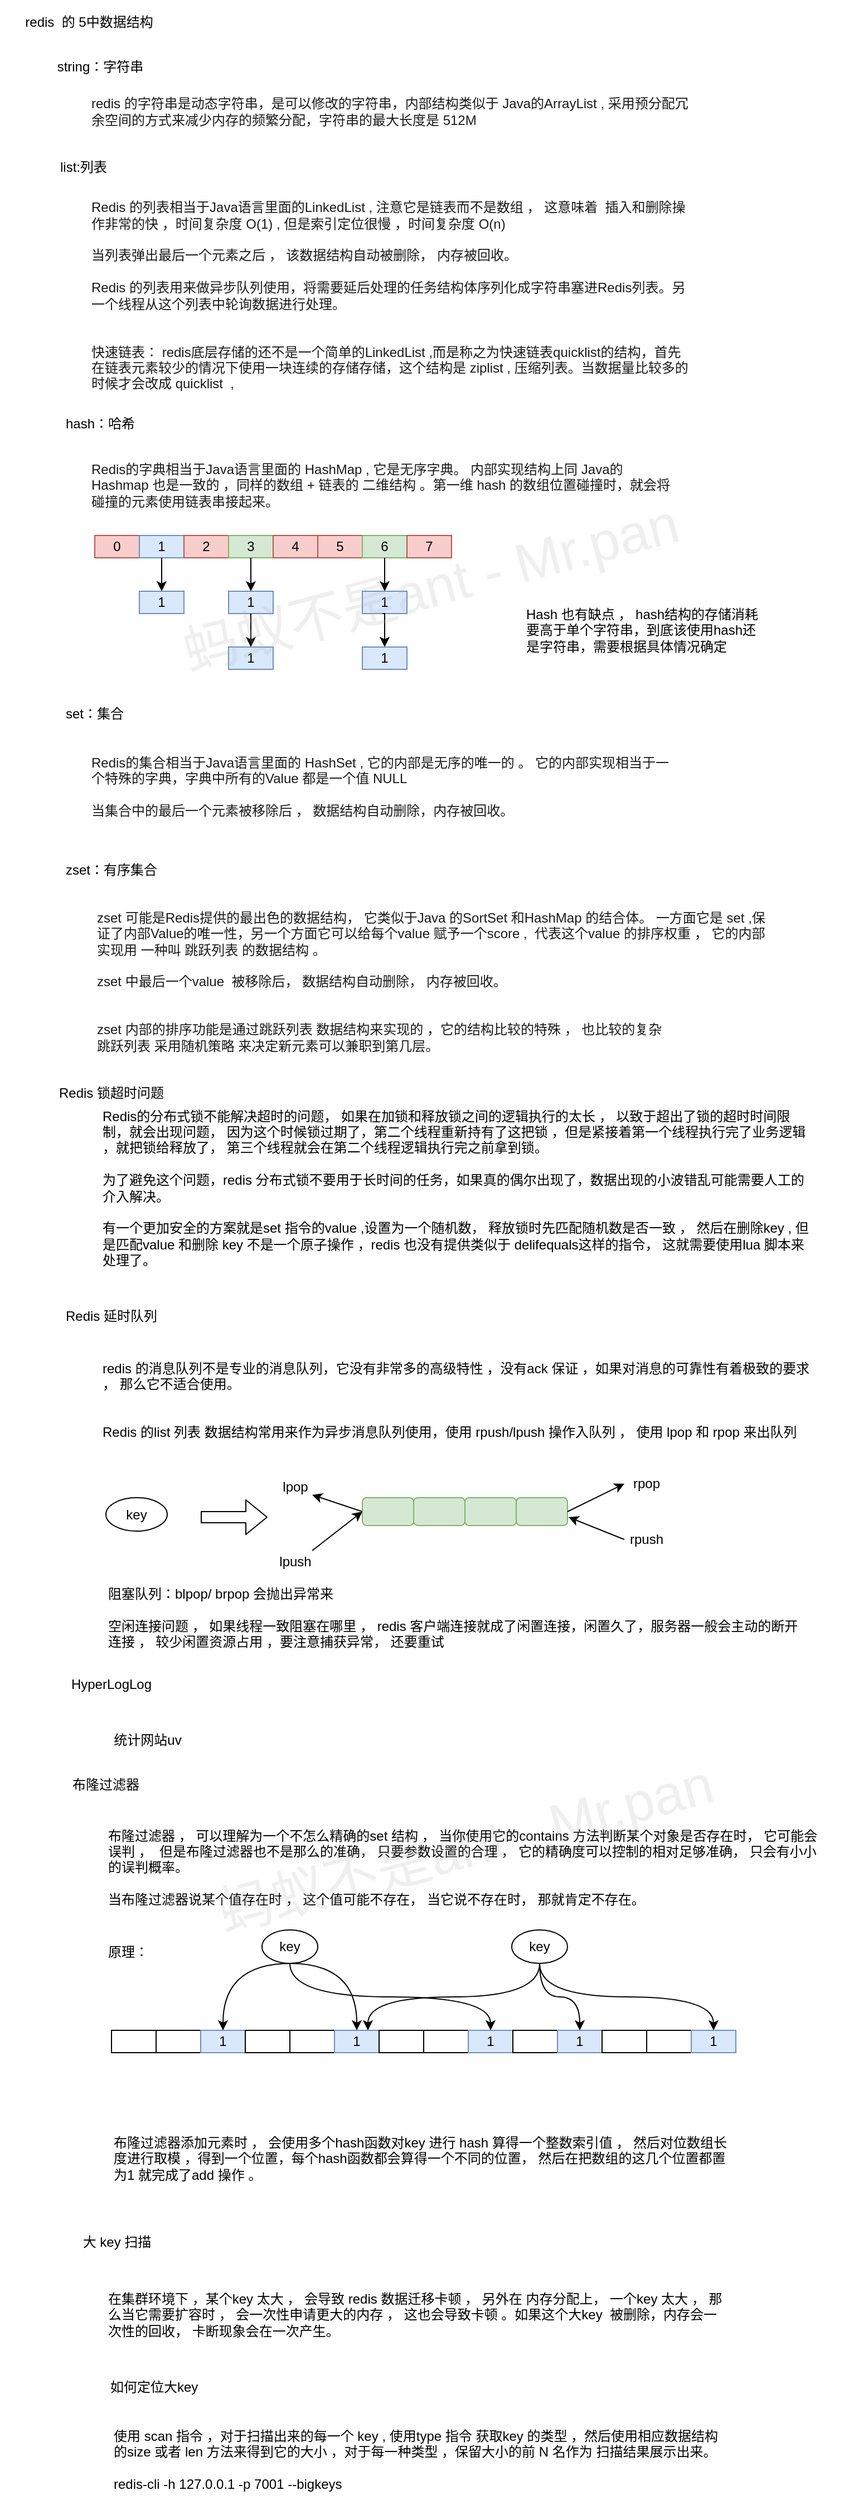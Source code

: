 <mxfile version="14.4.4" type="github" pages="6">
  <diagram id="2Xkt2TAEOzTNxrY3dc94" name="数据结构">
    <mxGraphModel dx="1298" dy="758" grid="1" gridSize="10" guides="1" tooltips="1" connect="1" arrows="1" fold="1" page="1" pageScale="1" pageWidth="827" pageHeight="1169" math="0" shadow="0">
      <root>
        <mxCell id="0" />
        <mxCell id="1" parent="0" />
        <mxCell id="DcSzvV2dXJmABJle09KA-1" value="redis&amp;nbsp; 的 5中数据结构" style="text;html=1;strokeColor=none;fillColor=none;align=center;verticalAlign=middle;whiteSpace=wrap;rounded=0;fontSize=12;" parent="1" vertex="1">
          <mxGeometry x="30" y="30" width="160" height="40" as="geometry" />
        </mxCell>
        <mxCell id="DcSzvV2dXJmABJle09KA-2" value="string：字符串" style="text;html=1;strokeColor=none;fillColor=none;align=center;verticalAlign=middle;whiteSpace=wrap;rounded=0;fontSize=12;" parent="1" vertex="1">
          <mxGeometry x="70" y="80" width="100" height="20" as="geometry" />
        </mxCell>
        <mxCell id="DcSzvV2dXJmABJle09KA-3" value="hash：哈希" style="text;html=1;strokeColor=none;fillColor=none;align=center;verticalAlign=middle;whiteSpace=wrap;rounded=0;fontSize=12;" parent="1" vertex="1">
          <mxGeometry x="85" y="400" width="70" height="20" as="geometry" />
        </mxCell>
        <mxCell id="DcSzvV2dXJmABJle09KA-5" value="list:列表" style="text;html=1;strokeColor=none;fillColor=none;align=center;verticalAlign=middle;whiteSpace=wrap;rounded=0;fontSize=12;" parent="1" vertex="1">
          <mxGeometry x="80" y="170" width="50" height="20" as="geometry" />
        </mxCell>
        <mxCell id="DcSzvV2dXJmABJle09KA-6" value="zset：有序集合" style="text;html=1;strokeColor=none;fillColor=none;align=center;verticalAlign=middle;whiteSpace=wrap;rounded=0;fontSize=12;" parent="1" vertex="1">
          <mxGeometry x="85" y="800" width="90" height="20" as="geometry" />
        </mxCell>
        <mxCell id="DcSzvV2dXJmABJle09KA-7" value="set：集合" style="text;html=1;strokeColor=none;fillColor=none;align=center;verticalAlign=middle;whiteSpace=wrap;rounded=0;fontSize=12;" parent="1" vertex="1">
          <mxGeometry x="85" y="660" width="60" height="20" as="geometry" />
        </mxCell>
        <mxCell id="DcSzvV2dXJmABJle09KA-8" value="&lt;font color=&quot;#1a1a1a&quot; style=&quot;font-size: 12px;&quot;&gt;redis 的字符串是动态字符串，是可以修改的字符串，内部结构类似于 Java的ArrayList , 采用预分配冗余空间的方式来减少内存的频繁分配，字符串的最大长度是 512M&lt;/font&gt;" style="text;html=1;strokeColor=none;fillColor=none;align=left;verticalAlign=middle;whiteSpace=wrap;rounded=0;fontSize=12;" parent="1" vertex="1">
          <mxGeometry x="110" y="100" width="540" height="60" as="geometry" />
        </mxCell>
        <mxCell id="DcSzvV2dXJmABJle09KA-9" value="&lt;font color=&quot;#1a1a1a&quot; style=&quot;font-size: 12px;&quot;&gt;Redis 的列表相当于Java语言里面的LinkedList , 注意它是链表而不是数组 ， 这意味着&amp;nbsp; 插入和删除操作非常的快 ，时间复杂度 O(1) , 但是索引定位很慢 ，时间复杂度 O(n)&amp;nbsp;&lt;br style=&quot;font-size: 12px;&quot;&gt;&lt;br style=&quot;font-size: 12px;&quot;&gt;当列表弹出最后一个元素之后 ， 该数据结构自动被删除， 内存被回收。&lt;br style=&quot;font-size: 12px;&quot;&gt;&lt;br style=&quot;font-size: 12px;&quot;&gt;Redis 的列表用来做异步队列使用，将需要延后处理的任务结构体序列化成字符串塞进Redis列表。另一个线程从这个列表中轮询数据进行处理。&lt;br style=&quot;font-size: 12px;&quot;&gt;&lt;br style=&quot;font-size: 12px;&quot;&gt;&lt;br style=&quot;font-size: 12px;&quot;&gt;快速链表： redis底层存储的还不是一个简单的LinkedList ,而是称之为快速链表quicklist的结构，首先在链表元素较少的情况下使用一块连续的存储存储，这个结构是 ziplist , 压缩列表。当数据量比较多的时候才会改成 quicklist&amp;nbsp; ,&amp;nbsp;&lt;br style=&quot;font-size: 12px;&quot;&gt;&lt;/font&gt;" style="text;html=1;strokeColor=none;fillColor=none;align=left;verticalAlign=middle;whiteSpace=wrap;rounded=0;fontSize=12;" parent="1" vertex="1">
          <mxGeometry x="110" y="210" width="540" height="170" as="geometry" />
        </mxCell>
        <mxCell id="DcSzvV2dXJmABJle09KA-10" value="&lt;font color=&quot;#1a1a1a&quot; style=&quot;font-size: 12px;&quot;&gt;Redis的字典相当于Java语言里面的 HashMap , 它是无序字典。 内部实现结构上同 Java的Hashmap 也是一致的 ，同样的数组 + 链表的 二维结构 。第一维 hash 的数组位置碰撞时，就会将碰撞的元素使用链表串接起来。&lt;br style=&quot;font-size: 12px;&quot;&gt;&lt;/font&gt;" style="text;html=1;strokeColor=none;fillColor=none;align=left;verticalAlign=middle;whiteSpace=wrap;rounded=0;fontSize=12;" parent="1" vertex="1">
          <mxGeometry x="110" y="430" width="530" height="70" as="geometry" />
        </mxCell>
        <mxCell id="DcSzvV2dXJmABJle09KA-11" value="0" style="rounded=0;whiteSpace=wrap;html=1;align=center;fillColor=#f8cecc;strokeColor=#b85450;fontSize=12;" parent="1" vertex="1">
          <mxGeometry x="115" y="510" width="40" height="20" as="geometry" />
        </mxCell>
        <mxCell id="DcSzvV2dXJmABJle09KA-12" value="1" style="rounded=0;whiteSpace=wrap;html=1;align=center;fillColor=#dae8fc;strokeColor=#6c8ebf;fontSize=12;" parent="1" vertex="1">
          <mxGeometry x="155" y="510" width="40" height="20" as="geometry" />
        </mxCell>
        <mxCell id="DcSzvV2dXJmABJle09KA-13" value="2" style="rounded=0;whiteSpace=wrap;html=1;align=center;fillColor=#f8cecc;strokeColor=#b85450;fontSize=12;" parent="1" vertex="1">
          <mxGeometry x="195" y="510" width="40" height="20" as="geometry" />
        </mxCell>
        <mxCell id="DcSzvV2dXJmABJle09KA-14" value="3" style="rounded=0;whiteSpace=wrap;html=1;align=center;fillColor=#d5e8d4;strokeColor=#82b366;fontSize=12;" parent="1" vertex="1">
          <mxGeometry x="235" y="510" width="40" height="20" as="geometry" />
        </mxCell>
        <mxCell id="DcSzvV2dXJmABJle09KA-15" value="4" style="rounded=0;whiteSpace=wrap;html=1;align=center;fillColor=#f8cecc;strokeColor=#b85450;fontSize=12;" parent="1" vertex="1">
          <mxGeometry x="275" y="510" width="40" height="20" as="geometry" />
        </mxCell>
        <mxCell id="DcSzvV2dXJmABJle09KA-16" value="5" style="rounded=0;whiteSpace=wrap;html=1;align=center;fillColor=#f8cecc;strokeColor=#b85450;fontSize=12;" parent="1" vertex="1">
          <mxGeometry x="315" y="510" width="40" height="20" as="geometry" />
        </mxCell>
        <mxCell id="DcSzvV2dXJmABJle09KA-17" value="6" style="rounded=0;whiteSpace=wrap;html=1;align=center;fillColor=#d5e8d4;strokeColor=#82b366;fontSize=12;" parent="1" vertex="1">
          <mxGeometry x="355" y="510" width="40" height="20" as="geometry" />
        </mxCell>
        <mxCell id="DcSzvV2dXJmABJle09KA-18" value="7" style="rounded=0;whiteSpace=wrap;html=1;align=center;fillColor=#f8cecc;strokeColor=#b85450;fontSize=12;" parent="1" vertex="1">
          <mxGeometry x="395" y="510" width="40" height="20" as="geometry" />
        </mxCell>
        <mxCell id="DcSzvV2dXJmABJle09KA-19" value="1" style="rounded=0;whiteSpace=wrap;html=1;align=center;fillColor=#dae8fc;strokeColor=#6c8ebf;fontSize=12;" parent="1" vertex="1">
          <mxGeometry x="155" y="560" width="40" height="20" as="geometry" />
        </mxCell>
        <mxCell id="DcSzvV2dXJmABJle09KA-20" style="edgeStyle=orthogonalEdgeStyle;rounded=0;orthogonalLoop=1;jettySize=auto;html=1;exitX=0.5;exitY=1;exitDx=0;exitDy=0;entryX=0.5;entryY=0;entryDx=0;entryDy=0;fontSize=12;" parent="1" source="DcSzvV2dXJmABJle09KA-12" target="DcSzvV2dXJmABJle09KA-19" edge="1">
          <mxGeometry x="30" y="30" as="geometry" />
        </mxCell>
        <mxCell id="DcSzvV2dXJmABJle09KA-21" value="1" style="rounded=0;whiteSpace=wrap;html=1;align=center;fillColor=#dae8fc;strokeColor=#6c8ebf;fontSize=12;" parent="1" vertex="1">
          <mxGeometry x="235" y="560" width="40" height="20" as="geometry" />
        </mxCell>
        <mxCell id="DcSzvV2dXJmABJle09KA-22" style="edgeStyle=orthogonalEdgeStyle;rounded=0;orthogonalLoop=1;jettySize=auto;html=1;exitX=0.5;exitY=1;exitDx=0;exitDy=0;entryX=0.5;entryY=0;entryDx=0;entryDy=0;fontSize=12;" parent="1" source="DcSzvV2dXJmABJle09KA-14" target="DcSzvV2dXJmABJle09KA-21" edge="1">
          <mxGeometry x="30" y="30" as="geometry" />
        </mxCell>
        <mxCell id="DcSzvV2dXJmABJle09KA-23" style="edgeStyle=orthogonalEdgeStyle;rounded=0;orthogonalLoop=1;jettySize=auto;html=1;exitX=0.5;exitY=1;exitDx=0;exitDy=0;entryX=0.5;entryY=0;entryDx=0;entryDy=0;fontSize=12;" parent="1" target="DcSzvV2dXJmABJle09KA-24" edge="1">
          <mxGeometry x="30" y="30" as="geometry">
            <mxPoint x="255" y="580" as="sourcePoint" />
          </mxGeometry>
        </mxCell>
        <mxCell id="DcSzvV2dXJmABJle09KA-24" value="1" style="rounded=0;whiteSpace=wrap;html=1;align=center;fillColor=#dae8fc;strokeColor=#6c8ebf;fontSize=12;" parent="1" vertex="1">
          <mxGeometry x="235" y="610" width="40" height="20" as="geometry" />
        </mxCell>
        <mxCell id="DcSzvV2dXJmABJle09KA-25" style="edgeStyle=orthogonalEdgeStyle;rounded=0;orthogonalLoop=1;jettySize=auto;html=1;exitX=0.5;exitY=1;exitDx=0;exitDy=0;entryX=0.5;entryY=0;entryDx=0;entryDy=0;fontSize=12;" parent="1" target="DcSzvV2dXJmABJle09KA-26" edge="1">
          <mxGeometry x="30" y="30" as="geometry">
            <mxPoint x="375" y="530" as="sourcePoint" />
          </mxGeometry>
        </mxCell>
        <mxCell id="DcSzvV2dXJmABJle09KA-26" value="1" style="rounded=0;whiteSpace=wrap;html=1;align=center;fillColor=#dae8fc;strokeColor=#6c8ebf;fontSize=12;" parent="1" vertex="1">
          <mxGeometry x="355" y="560" width="40" height="20" as="geometry" />
        </mxCell>
        <mxCell id="DcSzvV2dXJmABJle09KA-27" style="edgeStyle=orthogonalEdgeStyle;rounded=0;orthogonalLoop=1;jettySize=auto;html=1;exitX=0.5;exitY=1;exitDx=0;exitDy=0;entryX=0.5;entryY=0;entryDx=0;entryDy=0;fontSize=12;" parent="1" target="DcSzvV2dXJmABJle09KA-28" edge="1">
          <mxGeometry x="30" y="30" as="geometry">
            <mxPoint x="373" y="580" as="sourcePoint" />
          </mxGeometry>
        </mxCell>
        <mxCell id="DcSzvV2dXJmABJle09KA-28" value="1" style="rounded=0;whiteSpace=wrap;html=1;align=center;fillColor=#dae8fc;strokeColor=#6c8ebf;fontSize=12;" parent="1" vertex="1">
          <mxGeometry x="355" y="610" width="40" height="20" as="geometry" />
        </mxCell>
        <mxCell id="DcSzvV2dXJmABJle09KA-29" value="Hash 也有缺点 ， hash结构的存储消耗要高于单个字符串，到底该使用hash还是字符串，需要根据具体情况确定" style="text;html=1;strokeColor=none;fillColor=none;align=left;verticalAlign=middle;whiteSpace=wrap;rounded=0;fontSize=12;" parent="1" vertex="1">
          <mxGeometry x="500" y="570" width="220" height="50" as="geometry" />
        </mxCell>
        <mxCell id="DcSzvV2dXJmABJle09KA-30" value="&lt;font color=&quot;#1a1a1a&quot; style=&quot;font-size: 12px;&quot;&gt;Redis的集合相当于Java语言里面的 HashSet , 它的内部是无序的唯一的 。 它的内部实现相当于一个特殊的字典，字典中所有的Value 都是一个值 NULL&lt;br style=&quot;font-size: 12px;&quot;&gt;&lt;br style=&quot;font-size: 12px;&quot;&gt;当集合中的最后一个元素被移除后 ， 数据结构自动删除，内存被回收。&lt;br style=&quot;font-size: 12px;&quot;&gt;&lt;/font&gt;" style="text;html=1;strokeColor=none;fillColor=none;align=left;verticalAlign=middle;whiteSpace=wrap;rounded=0;fontSize=12;" parent="1" vertex="1">
          <mxGeometry x="110" y="700" width="530" height="70" as="geometry" />
        </mxCell>
        <mxCell id="DcSzvV2dXJmABJle09KA-31" value="&lt;font color=&quot;#1a1a1a&quot; style=&quot;font-size: 12px;&quot;&gt;zset 可能是Redis提供的最出色的数据结构， 它类似于Java 的SortSet 和HashMap 的结合体。 一方面它是 set ,保证了内部Value的唯一性，另一个方面它可以给每个value 赋予一个score ,&amp;nbsp; 代表这个value 的排序权重 ， 它的内部实现用 一种叫 跳跃列表 的数据结构 。&lt;br style=&quot;font-size: 12px;&quot;&gt;&lt;br style=&quot;font-size: 12px;&quot;&gt;zset 中最后一个value&amp;nbsp; 被移除后， 数据结构自动删除， 内存被回收。&lt;br style=&quot;font-size: 12px;&quot;&gt;&lt;br style=&quot;font-size: 12px;&quot;&gt;&lt;br style=&quot;font-size: 12px;&quot;&gt;zset 内部的排序功能是通过跳跃列表 数据结构来实现的 ，它的结构比较的特殊 ， 也比较的复杂&lt;br style=&quot;font-size: 12px;&quot;&gt;跳跃列表 采用随机策略 来决定新元素可以兼职到第几层。&lt;br style=&quot;font-size: 12px;&quot;&gt;&lt;/font&gt;" style="text;html=1;strokeColor=none;fillColor=none;align=left;verticalAlign=middle;whiteSpace=wrap;rounded=0;fontSize=12;" parent="1" vertex="1">
          <mxGeometry x="115" y="840" width="605" height="140" as="geometry" />
        </mxCell>
        <mxCell id="DcSzvV2dXJmABJle09KA-32" value="Redis 锁超时问题" style="text;html=1;strokeColor=none;fillColor=none;align=center;verticalAlign=middle;whiteSpace=wrap;rounded=0;fontSize=12;" parent="1" vertex="1">
          <mxGeometry x="80" y="1000" width="100" height="20" as="geometry" />
        </mxCell>
        <mxCell id="DcSzvV2dXJmABJle09KA-33" value="Redis的分布式锁不能解决超时的问题， 如果在加锁和释放锁之间的逻辑执行的太长 ， 以致于超出了锁的超时时间限制，就会出现问题， 因为这个时候锁过期了，第二个线程重新持有了这把锁 ，但是紧接着第一个线程执行完了业务逻辑 ，就把锁给释放了， 第三个线程就会在第二个线程逻辑执行完之前拿到锁。&lt;br style=&quot;font-size: 12px;&quot;&gt;&lt;br style=&quot;font-size: 12px;&quot;&gt;为了避免这个问题，redis 分布式锁不要用于长时间的任务，如果真的偶尔出现了，数据出现的小波错乱可能需要人工的介入解决。&lt;br style=&quot;font-size: 12px;&quot;&gt;&lt;br style=&quot;font-size: 12px;&quot;&gt;有一个更加安全的方案就是set 指令的value ,设置为一个随机数， 释放锁时先匹配随机数是否一致 ， 然后在删除key , 但是匹配value 和删除 key 不是一个原子操作 ，redis 也没有提供类似于 delifequals这样的指令， 这就需要使用lua 脚本来处理了。&amp;nbsp;" style="text;html=1;strokeColor=none;fillColor=none;align=left;verticalAlign=middle;whiteSpace=wrap;rounded=0;fontSize=12;" parent="1" vertex="1">
          <mxGeometry x="120" y="1050" width="640" height="90" as="geometry" />
        </mxCell>
        <mxCell id="DcSzvV2dXJmABJle09KA-34" value="Redis 延时队列" style="text;html=1;strokeColor=none;fillColor=none;align=center;verticalAlign=middle;whiteSpace=wrap;rounded=0;fontSize=12;" parent="1" vertex="1">
          <mxGeometry x="80" y="1200" width="100" height="20" as="geometry" />
        </mxCell>
        <mxCell id="DcSzvV2dXJmABJle09KA-35" value="redis 的消息队列不是专业的消息队列，它没有非常多的高级特性 ，没有ack 保证 ，如果对消息的可靠性有着极致的要求 ， 那么它不适合使用。&lt;br style=&quot;font-size: 12px;&quot;&gt;&lt;br style=&quot;font-size: 12px;&quot;&gt;&lt;br style=&quot;font-size: 12px;&quot;&gt;Redis 的list 列表 数据结构常用来作为异步消息队列使用，使用 rpush/lpush 操作入队列 ， 使用 lpop 和 rpop 来出队列" style="text;html=1;strokeColor=none;fillColor=none;align=left;verticalAlign=middle;whiteSpace=wrap;rounded=0;fontSize=12;" parent="1" vertex="1">
          <mxGeometry x="120" y="1240" width="640" height="90" as="geometry" />
        </mxCell>
        <mxCell id="DcSzvV2dXJmABJle09KA-36" value="key" style="ellipse;whiteSpace=wrap;html=1;align=center;fontSize=12;" parent="1" vertex="1">
          <mxGeometry x="125" y="1372.5" width="55" height="30" as="geometry" />
        </mxCell>
        <mxCell id="DcSzvV2dXJmABJle09KA-39" value="" style="rounded=1;whiteSpace=wrap;html=1;align=center;fillColor=#d5e8d4;strokeColor=#82b366;fontSize=12;" parent="1" vertex="1">
          <mxGeometry x="355" y="1372.5" width="46" height="25" as="geometry" />
        </mxCell>
        <mxCell id="DcSzvV2dXJmABJle09KA-40" value="" style="rounded=1;whiteSpace=wrap;html=1;align=center;fillColor=#d5e8d4;strokeColor=#82b366;fontSize=12;" parent="1" vertex="1">
          <mxGeometry x="401" y="1372.5" width="46" height="25" as="geometry" />
        </mxCell>
        <mxCell id="DcSzvV2dXJmABJle09KA-41" value="" style="rounded=1;whiteSpace=wrap;html=1;align=center;fillColor=#d5e8d4;strokeColor=#82b366;fontSize=12;" parent="1" vertex="1">
          <mxGeometry x="447" y="1372.5" width="46" height="25" as="geometry" />
        </mxCell>
        <mxCell id="DcSzvV2dXJmABJle09KA-42" value="" style="rounded=1;whiteSpace=wrap;html=1;align=center;fillColor=#d5e8d4;strokeColor=#82b366;fontSize=12;" parent="1" vertex="1">
          <mxGeometry x="493" y="1372.5" width="46" height="25" as="geometry" />
        </mxCell>
        <mxCell id="DcSzvV2dXJmABJle09KA-43" value="" style="endArrow=classic;html=1;entryX=0;entryY=0.5;entryDx=0;entryDy=0;fontSize=12;" parent="1" target="DcSzvV2dXJmABJle09KA-39" edge="1">
          <mxGeometry x="30" y="30" width="50" height="50" as="geometry">
            <mxPoint x="310" y="1420" as="sourcePoint" />
            <mxPoint x="355" y="1397.5" as="targetPoint" />
          </mxGeometry>
        </mxCell>
        <mxCell id="DcSzvV2dXJmABJle09KA-44" value="" style="endArrow=classic;html=1;exitX=0;exitY=0.5;exitDx=0;exitDy=0;fontSize=12;" parent="1" source="DcSzvV2dXJmABJle09KA-39" edge="1">
          <mxGeometry x="30" y="30" width="50" height="50" as="geometry">
            <mxPoint x="355" y="1372.5" as="sourcePoint" />
            <mxPoint x="310" y="1370" as="targetPoint" />
          </mxGeometry>
        </mxCell>
        <mxCell id="DcSzvV2dXJmABJle09KA-45" value="lpush" style="text;html=1;strokeColor=none;fillColor=none;align=center;verticalAlign=middle;whiteSpace=wrap;rounded=0;fontSize=12;" parent="1" vertex="1">
          <mxGeometry x="275" y="1420" width="40" height="20" as="geometry" />
        </mxCell>
        <mxCell id="DcSzvV2dXJmABJle09KA-46" value="lpop" style="text;html=1;strokeColor=none;fillColor=none;align=center;verticalAlign=middle;whiteSpace=wrap;rounded=0;fontSize=12;" parent="1" vertex="1">
          <mxGeometry x="275" y="1352.5" width="40" height="20" as="geometry" />
        </mxCell>
        <mxCell id="DcSzvV2dXJmABJle09KA-47" value="" style="endArrow=classic;html=1;exitX=1;exitY=0.5;exitDx=0;exitDy=0;fontSize=12;" parent="1" source="DcSzvV2dXJmABJle09KA-42" edge="1">
          <mxGeometry x="30" y="30" width="50" height="50" as="geometry">
            <mxPoint x="320" y="1430" as="sourcePoint" />
            <mxPoint x="590" y="1360" as="targetPoint" />
          </mxGeometry>
        </mxCell>
        <mxCell id="DcSzvV2dXJmABJle09KA-48" value="" style="endArrow=classic;html=1;fontSize=12;" parent="1" edge="1">
          <mxGeometry x="30" y="30" width="50" height="50" as="geometry">
            <mxPoint x="590" y="1410" as="sourcePoint" />
            <mxPoint x="540" y="1390" as="targetPoint" />
          </mxGeometry>
        </mxCell>
        <mxCell id="DcSzvV2dXJmABJle09KA-49" value="rpush" style="text;html=1;strokeColor=none;fillColor=none;align=center;verticalAlign=middle;whiteSpace=wrap;rounded=0;fontSize=12;" parent="1" vertex="1">
          <mxGeometry x="590" y="1400" width="40" height="20" as="geometry" />
        </mxCell>
        <mxCell id="DcSzvV2dXJmABJle09KA-50" value="rpop" style="text;html=1;strokeColor=none;fillColor=none;align=center;verticalAlign=middle;whiteSpace=wrap;rounded=0;fontSize=12;" parent="1" vertex="1">
          <mxGeometry x="590" y="1350" width="40" height="20" as="geometry" />
        </mxCell>
        <mxCell id="DcSzvV2dXJmABJle09KA-51" value="" style="shape=flexArrow;endArrow=classic;html=1;fontSize=12;" parent="1" edge="1">
          <mxGeometry x="30" y="30" width="50" height="50" as="geometry">
            <mxPoint x="210" y="1390" as="sourcePoint" />
            <mxPoint x="270" y="1390" as="targetPoint" />
          </mxGeometry>
        </mxCell>
        <mxCell id="DcSzvV2dXJmABJle09KA-52" value="阻塞队列：blpop/ brpop 会抛出异常来&lt;br style=&quot;font-size: 12px;&quot;&gt;&lt;br style=&quot;font-size: 12px;&quot;&gt;空闲连接问题 ， 如果线程一致阻塞在哪里 ， redis 客户端连接就成了闲置连接，闲置久了，服务器一般会主动的断开连接 ， 较少闲置资源占用 ，要注意捕获异常， 还要重试" style="text;html=1;strokeColor=none;fillColor=none;align=left;verticalAlign=middle;whiteSpace=wrap;rounded=0;fontSize=12;" parent="1" vertex="1">
          <mxGeometry x="125" y="1460" width="625" height="40" as="geometry" />
        </mxCell>
        <mxCell id="DcSzvV2dXJmABJle09KA-53" value="HyperLogLog" style="text;html=1;strokeColor=none;fillColor=none;align=center;verticalAlign=middle;whiteSpace=wrap;rounded=0;fontSize=12;" parent="1" vertex="1">
          <mxGeometry x="80" y="1530" width="100" height="20" as="geometry" />
        </mxCell>
        <mxCell id="DcSzvV2dXJmABJle09KA-54" value="布隆过滤器" style="text;html=1;strokeColor=none;fillColor=none;align=center;verticalAlign=middle;whiteSpace=wrap;rounded=0;fontSize=12;" parent="1" vertex="1">
          <mxGeometry x="75" y="1620" width="100" height="20" as="geometry" />
        </mxCell>
        <mxCell id="DcSzvV2dXJmABJle09KA-55" value="布隆过滤器 ， 可以理解为一个不怎么精确的set 结构 ， 当你使用它的contains 方法判断某个对象是否存在时， 它可能会误判 ，&amp;nbsp; 但是布隆过滤器也不是那么的准确， 只要参数设置的合理 ， 它的精确度可以控制的相对足够准确， 只会有小小的误判概率。&lt;br style=&quot;font-size: 12px;&quot;&gt;&lt;br style=&quot;font-size: 12px;&quot;&gt;当布隆过滤器说某个值存在时 ， 这个值可能不存在， 当它说不存在时， 那就肯定不存在。" style="text;html=1;strokeColor=none;fillColor=none;align=left;verticalAlign=middle;whiteSpace=wrap;rounded=0;fontSize=12;" parent="1" vertex="1">
          <mxGeometry x="125" y="1654" width="645" height="100" as="geometry" />
        </mxCell>
        <mxCell id="DcSzvV2dXJmABJle09KA-56" value="原理：" style="text;html=1;strokeColor=none;fillColor=none;align=center;verticalAlign=middle;whiteSpace=wrap;rounded=0;fontSize=12;" parent="1" vertex="1">
          <mxGeometry x="120" y="1770" width="50" height="20" as="geometry" />
        </mxCell>
        <mxCell id="DcSzvV2dXJmABJle09KA-57" value="" style="rounded=0;whiteSpace=wrap;html=1;align=center;fontSize=12;" parent="1" vertex="1">
          <mxGeometry x="130" y="1850" width="40" height="20" as="geometry" />
        </mxCell>
        <mxCell id="DcSzvV2dXJmABJle09KA-58" value="" style="rounded=0;whiteSpace=wrap;html=1;align=center;fontSize=12;" parent="1" vertex="1">
          <mxGeometry x="170" y="1850" width="40" height="20" as="geometry" />
        </mxCell>
        <mxCell id="DcSzvV2dXJmABJle09KA-59" value="1" style="rounded=0;whiteSpace=wrap;html=1;align=center;fillColor=#dae8fc;strokeColor=#6c8ebf;fontSize=12;" parent="1" vertex="1">
          <mxGeometry x="210" y="1850" width="40" height="20" as="geometry" />
        </mxCell>
        <mxCell id="DcSzvV2dXJmABJle09KA-60" value="" style="rounded=0;whiteSpace=wrap;html=1;align=center;fontSize=12;" parent="1" vertex="1">
          <mxGeometry x="250" y="1850" width="40" height="20" as="geometry" />
        </mxCell>
        <mxCell id="DcSzvV2dXJmABJle09KA-61" value="" style="rounded=0;whiteSpace=wrap;html=1;align=center;fontSize=12;" parent="1" vertex="1">
          <mxGeometry x="290" y="1850" width="40" height="20" as="geometry" />
        </mxCell>
        <mxCell id="DcSzvV2dXJmABJle09KA-62" value="1" style="rounded=0;whiteSpace=wrap;html=1;align=center;fillColor=#dae8fc;strokeColor=#6c8ebf;fontSize=12;" parent="1" vertex="1">
          <mxGeometry x="330" y="1850" width="40" height="20" as="geometry" />
        </mxCell>
        <mxCell id="DcSzvV2dXJmABJle09KA-63" value="" style="rounded=0;whiteSpace=wrap;html=1;align=center;fontSize=12;" parent="1" vertex="1">
          <mxGeometry x="370" y="1850" width="40" height="20" as="geometry" />
        </mxCell>
        <mxCell id="DcSzvV2dXJmABJle09KA-64" value="" style="rounded=0;whiteSpace=wrap;html=1;align=center;fontSize=12;" parent="1" vertex="1">
          <mxGeometry x="410" y="1850" width="40" height="20" as="geometry" />
        </mxCell>
        <mxCell id="DcSzvV2dXJmABJle09KA-65" value="1" style="rounded=0;whiteSpace=wrap;html=1;align=center;fillColor=#dae8fc;strokeColor=#6c8ebf;fontSize=12;" parent="1" vertex="1">
          <mxGeometry x="450" y="1850" width="40" height="20" as="geometry" />
        </mxCell>
        <mxCell id="DcSzvV2dXJmABJle09KA-66" value="" style="rounded=0;whiteSpace=wrap;html=1;align=center;fontSize=12;" parent="1" vertex="1">
          <mxGeometry x="490" y="1850" width="40" height="20" as="geometry" />
        </mxCell>
        <mxCell id="DcSzvV2dXJmABJle09KA-67" value="1" style="rounded=0;whiteSpace=wrap;html=1;align=center;fillColor=#dae8fc;strokeColor=#6c8ebf;fontSize=12;" parent="1" vertex="1">
          <mxGeometry x="530" y="1850" width="40" height="20" as="geometry" />
        </mxCell>
        <mxCell id="DcSzvV2dXJmABJle09KA-68" value="" style="rounded=0;whiteSpace=wrap;html=1;align=center;fontSize=12;" parent="1" vertex="1">
          <mxGeometry x="570" y="1850" width="40" height="20" as="geometry" />
        </mxCell>
        <mxCell id="DcSzvV2dXJmABJle09KA-69" value="" style="rounded=0;whiteSpace=wrap;html=1;align=center;fontSize=12;" parent="1" vertex="1">
          <mxGeometry x="610" y="1850" width="40" height="20" as="geometry" />
        </mxCell>
        <mxCell id="DcSzvV2dXJmABJle09KA-70" value="1" style="rounded=0;whiteSpace=wrap;html=1;align=center;fillColor=#dae8fc;strokeColor=#6c8ebf;fontSize=12;" parent="1" vertex="1">
          <mxGeometry x="650" y="1850" width="40" height="20" as="geometry" />
        </mxCell>
        <mxCell id="DcSzvV2dXJmABJle09KA-75" style="edgeStyle=orthogonalEdgeStyle;curved=1;rounded=0;orthogonalLoop=1;jettySize=auto;html=1;entryX=0.5;entryY=0;entryDx=0;entryDy=0;fontSize=12;" parent="1" target="DcSzvV2dXJmABJle09KA-59" edge="1">
          <mxGeometry x="30" y="30" as="geometry">
            <mxPoint x="290" y="1790" as="sourcePoint" />
          </mxGeometry>
        </mxCell>
        <mxCell id="DcSzvV2dXJmABJle09KA-76" style="edgeStyle=orthogonalEdgeStyle;curved=1;rounded=0;orthogonalLoop=1;jettySize=auto;html=1;exitX=0.5;exitY=1;exitDx=0;exitDy=0;entryX=0.5;entryY=0;entryDx=0;entryDy=0;fontSize=12;" parent="1" source="DcSzvV2dXJmABJle09KA-73" target="DcSzvV2dXJmABJle09KA-62" edge="1">
          <mxGeometry x="30" y="30" as="geometry">
            <Array as="points">
              <mxPoint x="350" y="1790" />
            </Array>
          </mxGeometry>
        </mxCell>
        <mxCell id="DcSzvV2dXJmABJle09KA-77" style="edgeStyle=orthogonalEdgeStyle;curved=1;rounded=0;orthogonalLoop=1;jettySize=auto;html=1;exitX=0.5;exitY=1;exitDx=0;exitDy=0;entryX=0.5;entryY=0;entryDx=0;entryDy=0;fontSize=12;" parent="1" source="DcSzvV2dXJmABJle09KA-73" target="DcSzvV2dXJmABJle09KA-65" edge="1">
          <mxGeometry x="30" y="30" as="geometry" />
        </mxCell>
        <mxCell id="DcSzvV2dXJmABJle09KA-73" value="key" style="ellipse;whiteSpace=wrap;html=1;align=center;fontSize=12;" parent="1" vertex="1">
          <mxGeometry x="265" y="1760" width="50" height="30" as="geometry" />
        </mxCell>
        <mxCell id="DcSzvV2dXJmABJle09KA-78" style="edgeStyle=orthogonalEdgeStyle;curved=1;rounded=0;orthogonalLoop=1;jettySize=auto;html=1;exitX=0.5;exitY=1;exitDx=0;exitDy=0;entryX=0.75;entryY=0;entryDx=0;entryDy=0;fontSize=12;" parent="1" source="DcSzvV2dXJmABJle09KA-74" target="DcSzvV2dXJmABJle09KA-62" edge="1">
          <mxGeometry x="30" y="30" as="geometry" />
        </mxCell>
        <mxCell id="DcSzvV2dXJmABJle09KA-79" style="edgeStyle=orthogonalEdgeStyle;curved=1;rounded=0;orthogonalLoop=1;jettySize=auto;html=1;exitX=0.5;exitY=1;exitDx=0;exitDy=0;entryX=0.5;entryY=0;entryDx=0;entryDy=0;fontSize=12;" parent="1" source="DcSzvV2dXJmABJle09KA-74" target="DcSzvV2dXJmABJle09KA-70" edge="1">
          <mxGeometry x="30" y="30" as="geometry" />
        </mxCell>
        <mxCell id="DcSzvV2dXJmABJle09KA-80" style="edgeStyle=orthogonalEdgeStyle;curved=1;rounded=0;orthogonalLoop=1;jettySize=auto;html=1;exitX=0.5;exitY=1;exitDx=0;exitDy=0;fontSize=12;" parent="1" source="DcSzvV2dXJmABJle09KA-74" target="DcSzvV2dXJmABJle09KA-67" edge="1">
          <mxGeometry x="30" y="30" as="geometry" />
        </mxCell>
        <mxCell id="DcSzvV2dXJmABJle09KA-74" value="key" style="ellipse;whiteSpace=wrap;html=1;align=center;fontSize=12;" parent="1" vertex="1">
          <mxGeometry x="489" y="1760" width="50" height="30" as="geometry" />
        </mxCell>
        <mxCell id="DcSzvV2dXJmABJle09KA-81" value="布隆过滤器添加元素时 ， 会使用多个hash函数对key 进行 hash 算得一个整数索引值 ， 然后对位数组长度进行取模 ，得到一个位置，每个hash函数都会算得一个不同的位置， 然后在把数组的这几个位置都置为1 就完成了add 操作 。" style="text;html=1;strokeColor=none;fillColor=none;align=left;verticalAlign=middle;whiteSpace=wrap;rounded=0;fontSize=12;" parent="1" vertex="1">
          <mxGeometry x="130" y="1920" width="560" height="90" as="geometry" />
        </mxCell>
        <mxCell id="DcSzvV2dXJmABJle09KA-82" value="大 key 扫描" style="text;html=1;strokeColor=none;fillColor=none;align=center;verticalAlign=middle;whiteSpace=wrap;rounded=0;fontSize=12;" parent="1" vertex="1">
          <mxGeometry x="85" y="2030" width="100" height="20" as="geometry" />
        </mxCell>
        <mxCell id="DcSzvV2dXJmABJle09KA-83" value="在集群环境下 ，某个key 太大 ， 会导致 redis 数据迁移卡顿 ， 另外在 内存分配上， 一个key 太大 ， 那么当它需要扩容时 ， 会一次性申请更大的内存 ， 这也会导致卡顿 。如果这个大key&amp;nbsp; 被删除，内存会一次性的回收， 卡断现象会在一次产生。" style="text;html=1;strokeColor=none;fillColor=none;align=left;verticalAlign=middle;whiteSpace=wrap;rounded=0;fontSize=12;" parent="1" vertex="1">
          <mxGeometry x="125" y="2070" width="555" height="70" as="geometry" />
        </mxCell>
        <mxCell id="DcSzvV2dXJmABJle09KA-84" value="如何定位大key&amp;nbsp;" style="text;html=1;strokeColor=none;fillColor=none;align=center;verticalAlign=middle;whiteSpace=wrap;rounded=0;fontSize=12;" parent="1" vertex="1">
          <mxGeometry x="120" y="2160" width="100" height="20" as="geometry" />
        </mxCell>
        <mxCell id="DcSzvV2dXJmABJle09KA-85" value="使用 scan 指令 ，对于扫描出来的每一个 key , 使用type 指令 获取key 的类型 ，然后使用相应数据结构的size 或者 len 方法来得到它的大小 ，对于每一种类型 ，保留大小的前 N 名作为 扫描结果展示出来。&lt;br style=&quot;font-size: 12px;&quot;&gt;&lt;br style=&quot;font-size: 12px;&quot;&gt;redis-cli -h 127.0.0.1 -p 7001 --bigkeys&amp;nbsp;" style="text;html=1;strokeColor=none;fillColor=none;align=left;verticalAlign=middle;whiteSpace=wrap;rounded=0;fontSize=12;" parent="1" vertex="1">
          <mxGeometry x="130" y="2200" width="555" height="70" as="geometry" />
        </mxCell>
        <mxCell id="BkFgR9PnLJ1pPxzbfbDE-1" value="统计网站uv" style="text;html=1;strokeColor=none;fillColor=none;align=center;verticalAlign=middle;whiteSpace=wrap;rounded=0;fontSize=12;" parent="1" vertex="1">
          <mxGeometry x="125" y="1580" width="75" height="20" as="geometry" />
        </mxCell>
        <mxCell id="7rDChKDpcRugUD0UEgwR-5" value="" style="group;rotation=-15;textOpacity=20;" vertex="1" connectable="0" parent="1">
          <mxGeometry x="99" y="490" width="650" height="130" as="geometry" />
        </mxCell>
        <mxCell id="7rDChKDpcRugUD0UEgwR-6" value="&lt;span style=&quot;font-size: 49px&quot;&gt;&lt;font color=&quot;#b3b3b3&quot;&gt;蚂蚁不是ant - Mr.pan&lt;/font&gt;&lt;/span&gt;" style="text;html=1;strokeColor=none;fillColor=none;align=center;verticalAlign=middle;whiteSpace=wrap;rounded=0;sketch=0;opacity=40;textOpacity=20;rotation=-15;" vertex="1" parent="7rDChKDpcRugUD0UEgwR-5">
          <mxGeometry x="30" y="12" width="575" height="110" as="geometry" />
        </mxCell>
        <mxCell id="7rDChKDpcRugUD0UEgwR-7" value="" style="group;rotation=-15;textOpacity=20;" vertex="1" connectable="0" parent="1">
          <mxGeometry x="130" y="1620" width="650" height="130" as="geometry" />
        </mxCell>
        <mxCell id="7rDChKDpcRugUD0UEgwR-8" value="&lt;span style=&quot;font-size: 49px&quot;&gt;&lt;font color=&quot;#b3b3b3&quot;&gt;蚂蚁不是ant - Mr.pan&lt;/font&gt;&lt;/span&gt;" style="text;html=1;strokeColor=none;fillColor=none;align=center;verticalAlign=middle;whiteSpace=wrap;rounded=0;sketch=0;opacity=40;textOpacity=20;rotation=-15;" vertex="1" parent="7rDChKDpcRugUD0UEgwR-7">
          <mxGeometry x="30" y="12" width="575" height="110" as="geometry" />
        </mxCell>
      </root>
    </mxGraphModel>
  </diagram>
  <diagram id="T9ofhpVVGzbZsa4hbkmA" name="原理">
    <mxGraphModel dx="1298" dy="758" grid="1" gridSize="10" guides="1" tooltips="1" connect="1" arrows="1" fold="1" page="1" pageScale="1" pageWidth="827" pageHeight="1169" background="#ffffff" math="0" shadow="0">
      <root>
        <mxCell id="bH2euOrN30Yw1Qwi_7RK-0" />
        <mxCell id="bH2euOrN30Yw1Qwi_7RK-1" parent="bH2euOrN30Yw1Qwi_7RK-0" />
        <mxCell id="ngkLmRye4pmdnFh268Ew-58" value="" style="rounded=0;whiteSpace=wrap;html=1;align=center;" parent="bH2euOrN30Yw1Qwi_7RK-1" vertex="1">
          <mxGeometry x="104" y="480" width="683" height="265" as="geometry" />
        </mxCell>
        <mxCell id="AXepTas1otN2ZdD5XDQn-0" value="线程IO 模型：&lt;br&gt;" style="text;html=1;strokeColor=#d6b656;fillColor=#fff2cc;align=left;verticalAlign=middle;whiteSpace=wrap;rounded=0;fontSize=12;shadow=1;" parent="bH2euOrN30Yw1Qwi_7RK-1" vertex="1">
          <mxGeometry x="40" y="40" width="80" height="20" as="geometry" />
        </mxCell>
        <mxCell id="AXepTas1otN2ZdD5XDQn-1" value="Redis 是个单线程程序。&amp;nbsp; redis 6.0 已经出了多线程版本，不过是用多个线程处理客户端的连接&amp;nbsp; ， 对事件的处理还是单线程的" style="text;html=1;strokeColor=none;fillColor=none;align=left;verticalAlign=middle;whiteSpace=wrap;rounded=0;fontSize=12;" parent="bH2euOrN30Yw1Qwi_7RK-1" vertex="1">
          <mxGeometry x="77.5" y="77" width="710" height="30" as="geometry" />
        </mxCell>
        <mxCell id="AXepTas1otN2ZdD5XDQn-2" value="所有的数据都在内存中，所有的运算都是内存级别的。" style="text;html=1;strokeColor=none;fillColor=none;align=left;verticalAlign=middle;whiteSpace=wrap;rounded=0;fontSize=12;" parent="bH2euOrN30Yw1Qwi_7RK-1" vertex="1">
          <mxGeometry x="80" y="110" width="430" height="20" as="geometry" />
        </mxCell>
        <mxCell id="AXepTas1otN2ZdD5XDQn-3" value="采用多路复用 ，非阻塞的IO&amp;nbsp; ,可以同时处理多个客户端连接" style="text;html=1;strokeColor=none;fillColor=none;align=left;verticalAlign=middle;whiteSpace=wrap;rounded=0;fontSize=12;" parent="bH2euOrN30Yw1Qwi_7RK-1" vertex="1">
          <mxGeometry x="80" y="142" width="430" height="20" as="geometry" />
        </mxCell>
        <mxCell id="AXepTas1otN2ZdD5XDQn-4" value="事件轮询：" style="text;html=1;strokeColor=none;fillColor=none;align=left;verticalAlign=middle;whiteSpace=wrap;rounded=0;fontSize=12;" parent="bH2euOrN30Yw1Qwi_7RK-1" vertex="1">
          <mxGeometry x="80" y="180" width="140" height="20" as="geometry" />
        </mxCell>
        <mxCell id="AXepTas1otN2ZdD5XDQn-5" value="select&amp;nbsp; &amp;nbsp;poll&amp;nbsp; epoll" style="text;html=1;strokeColor=none;fillColor=none;align=left;verticalAlign=middle;whiteSpace=wrap;rounded=0;fontSize=12;" parent="bH2euOrN30Yw1Qwi_7RK-1" vertex="1">
          <mxGeometry x="110" y="210" width="140" height="20" as="geometry" />
        </mxCell>
        <mxCell id="AXepTas1otN2ZdD5XDQn-6" value="指令队列：" style="text;html=1;strokeColor=none;fillColor=none;align=left;verticalAlign=middle;whiteSpace=wrap;rounded=0;fontSize=12;" parent="bH2euOrN30Yw1Qwi_7RK-1" vertex="1">
          <mxGeometry x="80" y="250" width="140" height="20" as="geometry" />
        </mxCell>
        <mxCell id="AXepTas1otN2ZdD5XDQn-7" value="Redis&amp;nbsp; 会将每个客户端套接字都关联一个指令队列， 客户端的指令 通过队列来排队进行顺序处理任务" style="text;html=1;strokeColor=none;fillColor=none;align=left;verticalAlign=middle;whiteSpace=wrap;rounded=0;fontSize=12;" parent="bH2euOrN30Yw1Qwi_7RK-1" vertex="1">
          <mxGeometry x="110" y="280" width="570" height="30" as="geometry" />
        </mxCell>
        <mxCell id="AXepTas1otN2ZdD5XDQn-8" value="响应队列：" style="text;html=1;strokeColor=none;fillColor=none;align=left;verticalAlign=middle;whiteSpace=wrap;rounded=0;fontSize=12;" parent="bH2euOrN30Yw1Qwi_7RK-1" vertex="1">
          <mxGeometry x="80" y="330" width="140" height="20" as="geometry" />
        </mxCell>
        <mxCell id="AXepTas1otN2ZdD5XDQn-9" value="Redis 同样也会为每个客户端套接字关联一个响应队列 ，Redis 服务器通过响应队列来将指令的返回结果返回给客户端。" style="text;html=1;strokeColor=none;fillColor=none;align=left;verticalAlign=middle;whiteSpace=wrap;rounded=0;fontSize=12;" parent="bH2euOrN30Yw1Qwi_7RK-1" vertex="1">
          <mxGeometry x="110" y="360" width="660" height="30" as="geometry" />
        </mxCell>
        <mxCell id="AXepTas1otN2ZdD5XDQn-19" value="通信协议：" style="text;html=1;strokeColor=#d6b656;fillColor=#fff2cc;align=left;verticalAlign=middle;whiteSpace=wrap;rounded=0;fontSize=12;shadow=1;" parent="bH2euOrN30Yw1Qwi_7RK-1" vertex="1">
          <mxGeometry x="37" y="800" width="70" height="20" as="geometry" />
        </mxCell>
        <mxCell id="AXepTas1otN2ZdD5XDQn-20" value="持久化：" style="text;html=1;strokeColor=#d6b656;fillColor=#fff2cc;align=left;verticalAlign=middle;whiteSpace=wrap;rounded=0;fontSize=12;shadow=1;" parent="bH2euOrN30Yw1Qwi_7RK-1" vertex="1">
          <mxGeometry x="40" y="910" width="50" height="20" as="geometry" />
        </mxCell>
        <mxCell id="AXepTas1otN2ZdD5XDQn-21" value="Redis 的持久化机制有两种： 快照&amp;nbsp; &amp;nbsp; AOF文件&amp;nbsp;&lt;br&gt;&lt;br&gt;快照时一次全量备份 ， AOF 文件 是增量备份， 记录的命令操作 。&lt;br&gt;&lt;br&gt;快照是内存数据的二进制序列化形式 ， 在存储上非常紧凑 ，&amp;nbsp; 而AOF 日志记录的是内存数据修改的指令记录文本。AOF 日志在长期的运行过程中会变得无比的庞大， 所以需要定期进行 aof 日志重写 ， 给 aof 日志进行瘦身。" style="text;html=1;strokeColor=none;fillColor=none;align=left;verticalAlign=middle;whiteSpace=wrap;rounded=0;fontSize=12;" parent="bH2euOrN30Yw1Qwi_7RK-1" vertex="1">
          <mxGeometry x="87" y="955" width="659" height="105" as="geometry" />
        </mxCell>
        <mxCell id="AXepTas1otN2ZdD5XDQn-35" style="edgeStyle=orthogonalEdgeStyle;curved=1;rounded=0;orthogonalLoop=1;jettySize=auto;html=1;exitX=1;exitY=0.5;exitDx=0;exitDy=0;exitPerimeter=0;entryX=0;entryY=0.5;entryDx=0;entryDy=0;fontSize=12;" parent="bH2euOrN30Yw1Qwi_7RK-1" source="AXepTas1otN2ZdD5XDQn-22" target="AXepTas1otN2ZdD5XDQn-32" edge="1">
          <mxGeometry relative="1" as="geometry">
            <Array as="points">
              <mxPoint x="169" y="1187" />
            </Array>
          </mxGeometry>
        </mxCell>
        <mxCell id="AXepTas1otN2ZdD5XDQn-22" value="快照" style="shape=cylinder3;whiteSpace=wrap;html=1;boundedLbl=1;backgroundOutline=1;size=15;fontSize=12;align=center;rotation=30;" parent="bH2euOrN30Yw1Qwi_7RK-1" vertex="1">
          <mxGeometry x="125.12" y="1067.89" width="47" height="63" as="geometry" />
        </mxCell>
        <mxCell id="AXepTas1otN2ZdD5XDQn-23" value="" style="rounded=1;whiteSpace=wrap;html=1;fontSize=12;align=center;fillColor=#f8cecc;strokeColor=#b85450;" parent="bH2euOrN30Yw1Qwi_7RK-1" vertex="1">
          <mxGeometry x="350" y="1090" width="50" height="30" as="geometry" />
        </mxCell>
        <mxCell id="AXepTas1otN2ZdD5XDQn-24" value="" style="rounded=1;whiteSpace=wrap;html=1;fontSize=12;align=center;fillColor=#f8cecc;strokeColor=#b85450;" parent="bH2euOrN30Yw1Qwi_7RK-1" vertex="1">
          <mxGeometry x="400" y="1090" width="50" height="30" as="geometry" />
        </mxCell>
        <mxCell id="AXepTas1otN2ZdD5XDQn-25" value="" style="rounded=1;whiteSpace=wrap;html=1;fontSize=12;align=center;fillColor=#f8cecc;strokeColor=#b85450;" parent="bH2euOrN30Yw1Qwi_7RK-1" vertex="1">
          <mxGeometry x="450" y="1090" width="50" height="30" as="geometry" />
        </mxCell>
        <mxCell id="AXepTas1otN2ZdD5XDQn-26" value="" style="rounded=1;whiteSpace=wrap;html=1;fontSize=12;align=center;fillColor=#f8cecc;strokeColor=#b85450;" parent="bH2euOrN30Yw1Qwi_7RK-1" vertex="1">
          <mxGeometry x="500" y="1090" width="50" height="30" as="geometry" />
        </mxCell>
        <mxCell id="AXepTas1otN2ZdD5XDQn-34" style="edgeStyle=orthogonalEdgeStyle;curved=1;rounded=0;orthogonalLoop=1;jettySize=auto;html=1;exitX=0.5;exitY=1;exitDx=0;exitDy=0;entryX=1;entryY=0.5;entryDx=0;entryDy=0;fontSize=12;" parent="bH2euOrN30Yw1Qwi_7RK-1" source="AXepTas1otN2ZdD5XDQn-27" target="AXepTas1otN2ZdD5XDQn-32" edge="1">
          <mxGeometry relative="1" as="geometry">
            <Array as="points">
              <mxPoint x="575" y="1187" />
            </Array>
          </mxGeometry>
        </mxCell>
        <mxCell id="AXepTas1otN2ZdD5XDQn-27" value="" style="rounded=1;whiteSpace=wrap;html=1;fontSize=12;align=center;fillColor=#f8cecc;strokeColor=#b85450;" parent="bH2euOrN30Yw1Qwi_7RK-1" vertex="1">
          <mxGeometry x="550" y="1090" width="50" height="30" as="geometry" />
        </mxCell>
        <mxCell id="AXepTas1otN2ZdD5XDQn-28" value="" style="rounded=1;whiteSpace=wrap;html=1;fontSize=12;align=center;fillColor=#f8cecc;strokeColor=#b85450;" parent="bH2euOrN30Yw1Qwi_7RK-1" vertex="1">
          <mxGeometry x="600" y="1090" width="50" height="30" as="geometry" />
        </mxCell>
        <mxCell id="AXepTas1otN2ZdD5XDQn-29" value="" style="rounded=1;whiteSpace=wrap;html=1;fontSize=12;align=center;fillColor=#f8cecc;strokeColor=#b85450;" parent="bH2euOrN30Yw1Qwi_7RK-1" vertex="1">
          <mxGeometry x="650" y="1090" width="50" height="30" as="geometry" />
        </mxCell>
        <mxCell id="AXepTas1otN2ZdD5XDQn-30" value="" style="rounded=1;whiteSpace=wrap;html=1;fontSize=12;align=center;fillColor=#f8cecc;strokeColor=#b85450;" parent="bH2euOrN30Yw1Qwi_7RK-1" vertex="1">
          <mxGeometry x="700" y="1090" width="50" height="30" as="geometry" />
        </mxCell>
        <mxCell id="AXepTas1otN2ZdD5XDQn-31" value="aof&amp;nbsp; 日志" style="text;html=1;strokeColor=none;fillColor=none;align=center;verticalAlign=middle;whiteSpace=wrap;rounded=0;fontSize=12;" parent="bH2euOrN30Yw1Qwi_7RK-1" vertex="1">
          <mxGeometry x="510" y="1060" width="70" height="20" as="geometry" />
        </mxCell>
        <mxCell id="AXepTas1otN2ZdD5XDQn-32" value="redis&amp;nbsp; 内存" style="rounded=0;whiteSpace=wrap;html=1;fontSize=12;align=center;fillColor=#d5e8d4;strokeColor=#82b366;" parent="bH2euOrN30Yw1Qwi_7RK-1" vertex="1">
          <mxGeometry x="270" y="1167" width="110" height="40" as="geometry" />
        </mxCell>
        <mxCell id="AXepTas1otN2ZdD5XDQn-36" value="fork 多进程 ： 快照" style="text;html=1;strokeColor=#b85450;fillColor=#f8cecc;align=left;verticalAlign=middle;whiteSpace=wrap;rounded=1;fontSize=12;glass=0;sketch=1;" parent="bH2euOrN30Yw1Qwi_7RK-1" vertex="1">
          <mxGeometry x="80" y="1270" width="110" height="20" as="geometry" />
        </mxCell>
        <mxCell id="AXepTas1otN2ZdD5XDQn-37" value="&lt;p style=&quot;line-height: 200%&quot;&gt;&lt;font style=&quot;font-size: 12px&quot;&gt;Redis 在持久化式会调用 glibc 的函数， fork 产生一个子进程 ， 快照持久化完全交给子进程来处理 ， 父进程继续处理客户端请求 。 子进程刚刚产生，它和父进程共享内存里面的代码段和数据段 ， 这时可以将父子进程想象成一个连体婴儿 ， 共享身体。 子进程做数据持久化 ， 它不会修改现有的内存数据结构 ，它只是针对数据结构进行遍历读写，然后序列化写到磁盘中。数据段是由很多的操作系统的页面组合而成 ，当父进程对其中一个页面的数据进行修改时 ，会将被共享的页面复制一份出来 ， 然后对这个复制的页面进行修改 ， 这时 子进程相应的页面没有变化 ， 还是进程产生时那一瞬间的数据 。 子进程尝试将数据dump 到临时的rdb 快照文件中，完成rdb 快照文件的生成之后，就替换之前的快照文件，dump.rdb , 每次生成一个新的快照，就会覆盖之前老的快照，dump.rdb 只有一个&lt;/font&gt;&lt;/p&gt;" style="text;html=1;strokeColor=none;fillColor=none;align=left;verticalAlign=middle;whiteSpace=wrap;rounded=0;fontSize=12;spacingBottom=0;spacing=0;spacingLeft=0;" parent="bH2euOrN30Yw1Qwi_7RK-1" vertex="1">
          <mxGeometry x="120" y="1300" width="700" height="180" as="geometry" />
        </mxCell>
        <mxCell id="AXepTas1otN2ZdD5XDQn-38" value="AOF 原理" style="text;html=1;strokeColor=#b85450;fillColor=#f8cecc;align=left;verticalAlign=middle;whiteSpace=wrap;rounded=0;fontSize=12;sketch=1;" parent="bH2euOrN30Yw1Qwi_7RK-1" vertex="1">
          <mxGeometry x="80" y="1500" width="60" height="20" as="geometry" />
        </mxCell>
        <mxCell id="AXepTas1otN2ZdD5XDQn-39" value="&lt;p style=&quot;line-height: 190%&quot;&gt;AOF 日志存储的是Redis 服务器的顺序指令序列 ，AOF 日志只记录对内存进行修改的指令记录。&lt;br&gt;&lt;br&gt;Redis在收到客户端修改指令后，先进行参数校验，如果没问题，就立即将该指令文本存储到 AOF 日志中，也就是先存到磁盘，然后在执行指令。 这样即使遇到突发宕机 ， 已经存储到AOF日志的指令进行重放一下 ，就可以恢复到宕机前的准备。&lt;/p&gt;" style="text;html=1;strokeColor=none;fillColor=none;align=left;verticalAlign=middle;whiteSpace=wrap;rounded=0;fontSize=12;" parent="bH2euOrN30Yw1Qwi_7RK-1" vertex="1">
          <mxGeometry x="120" y="1540" width="660" height="90" as="geometry" />
        </mxCell>
        <mxCell id="AXepTas1otN2ZdD5XDQn-40" value="AOF 重写&amp;nbsp;" style="text;html=1;strokeColor=#6c8ebf;fillColor=#dae8fc;align=left;verticalAlign=middle;whiteSpace=wrap;rounded=0;fontSize=12;glass=1;" parent="bH2euOrN30Yw1Qwi_7RK-1" vertex="1">
          <mxGeometry x="118.62" y="1660" width="60" height="20" as="geometry" />
        </mxCell>
        <mxCell id="AXepTas1otN2ZdD5XDQn-41" value="&lt;p style=&quot;line-height: 200%&quot;&gt;Redis 提供了 bgrewirteaof 指令对aof 日志进行瘦身 ，其原理即使开辟一个子进程对内存进行遍历转换成一系列Redis 的操作指令，序列化到一个新的AOF日志文件中，序列化完毕后 ，在将操作期间发生的AOF 日志追加到新的AOF日志文件中，追加完毕后，就立即替代旧的AOF日志文件了 ，瘦身工作就完成了。&lt;/p&gt;" style="text;html=1;strokeColor=none;fillColor=none;align=left;verticalAlign=middle;whiteSpace=wrap;rounded=0;fontSize=12;" parent="bH2euOrN30Yw1Qwi_7RK-1" vertex="1">
          <mxGeometry x="157" y="1713.5" width="663" height="60" as="geometry" />
        </mxCell>
        <mxCell id="AXepTas1otN2ZdD5XDQn-49" value="AOF文件" style="text;html=1;strokeColor=none;fillColor=none;align=center;verticalAlign=middle;whiteSpace=wrap;rounded=0;fontSize=12;" parent="bH2euOrN30Yw1Qwi_7RK-1" vertex="1">
          <mxGeometry x="620" y="1773.5" width="60" height="20" as="geometry" />
        </mxCell>
        <mxCell id="AXepTas1otN2ZdD5XDQn-54" style="edgeStyle=orthogonalEdgeStyle;curved=1;rounded=0;orthogonalLoop=1;jettySize=auto;html=1;exitX=0.875;exitY=0.5;exitDx=0;exitDy=0;exitPerimeter=0;entryX=0;entryY=0.5;entryDx=0;entryDy=0;entryPerimeter=0;fontSize=12;" parent="bH2euOrN30Yw1Qwi_7RK-1" source="AXepTas1otN2ZdD5XDQn-50" target="AXepTas1otN2ZdD5XDQn-46" edge="1">
          <mxGeometry relative="1" as="geometry" />
        </mxCell>
        <mxCell id="AXepTas1otN2ZdD5XDQn-50" value="os cache" style="ellipse;shape=cloud;whiteSpace=wrap;html=1;fontSize=12;align=center;fillColor=#fff2cc;strokeColor=#d6b656;" parent="bH2euOrN30Yw1Qwi_7RK-1" vertex="1">
          <mxGeometry x="405.5" y="1818.5" width="80" height="50" as="geometry" />
        </mxCell>
        <mxCell id="AXepTas1otN2ZdD5XDQn-53" style="edgeStyle=orthogonalEdgeStyle;curved=1;rounded=0;orthogonalLoop=1;jettySize=auto;html=1;exitX=1;exitY=0.5;exitDx=0;exitDy=0;entryX=0.16;entryY=0.55;entryDx=0;entryDy=0;entryPerimeter=0;fontSize=12;" parent="bH2euOrN30Yw1Qwi_7RK-1" source="AXepTas1otN2ZdD5XDQn-51" target="AXepTas1otN2ZdD5XDQn-50" edge="1">
          <mxGeometry relative="1" as="geometry" />
        </mxCell>
        <mxCell id="AXepTas1otN2ZdD5XDQn-51" value="redis&amp;nbsp; server" style="rounded=1;whiteSpace=wrap;html=1;fontSize=12;align=center;fillColor=#dae8fc;strokeColor=#6c8ebf;" parent="bH2euOrN30Yw1Qwi_7RK-1" vertex="1">
          <mxGeometry x="170" y="1828.5" width="90" height="35" as="geometry" />
        </mxCell>
        <mxCell id="AXepTas1otN2ZdD5XDQn-55" value="fsync" style="text;html=1;strokeColor=none;fillColor=none;align=center;verticalAlign=middle;whiteSpace=wrap;rounded=0;fontSize=12;" parent="bH2euOrN30Yw1Qwi_7RK-1" vertex="1">
          <mxGeometry x="290" y="1793.5" width="40" height="20" as="geometry" />
        </mxCell>
        <mxCell id="AXepTas1otN2ZdD5XDQn-56" value="将指定文件的内容强制从内核缓存刷到磁盘 ， 生成环境中 ， 通常是每隔1s 左右执行一次 fsync操作" style="text;html=1;strokeColor=none;fillColor=none;align=center;verticalAlign=middle;whiteSpace=wrap;rounded=0;fontSize=12;" parent="bH2euOrN30Yw1Qwi_7RK-1" vertex="1">
          <mxGeometry x="155" y="1903.5" width="540" height="40" as="geometry" />
        </mxCell>
        <mxCell id="h00gNlVUUtypoUSbmEtx-1" value="优缺点" style="text;html=1;strokeColor=#b85450;fillColor=#f8cecc;align=left;verticalAlign=middle;whiteSpace=wrap;rounded=0;fontSize=12;sketch=1;" parent="bH2euOrN30Yw1Qwi_7RK-1" vertex="1">
          <mxGeometry x="77" y="1960" width="60" height="20" as="geometry" />
        </mxCell>
        <mxCell id="h00gNlVUUtypoUSbmEtx-2" value="&lt;p style=&quot;line-height: 200%&quot;&gt;&lt;font color=&quot;#ff3333&quot;&gt;RDB：优点&lt;/font&gt;&lt;/p&gt;&lt;p style=&quot;line-height: 200%&quot;&gt;&amp;nbsp; &amp;nbsp; &amp;nbsp; &amp;nbsp;RDB会生成多个数据文件，每个数据文件都代表了某一个时刻中redis的数据，这种多数据文件的方式，每个文件都代表了某一个时刻的完整数据快照，非常适合做冷备&lt;/p&gt;&lt;p style=&quot;line-height: 200%&quot;&gt;&amp;nbsp; &amp;nbsp; &amp;nbsp; &amp;nbsp;对外提供的读写服务，影响非常的小，可以让redis保持高性能，因为redis fork 一个子进程，让子进程执行磁盘io 操作来进行rdb 的持久化&lt;/p&gt;&lt;p style=&quot;line-height: 200%&quot;&gt;&amp;nbsp; &amp;nbsp; &amp;nbsp; &amp;nbsp;相对与AOF 持久化机制来说 ，直接基于RDB 数据文件来重启和恢复Redis 数据， 会更加的快速&lt;/p&gt;" style="text;html=1;strokeColor=none;fillColor=none;align=left;verticalAlign=middle;whiteSpace=wrap;rounded=0;fontSize=12;" parent="bH2euOrN30Yw1Qwi_7RK-1" vertex="1">
          <mxGeometry x="118.62" y="2000" width="681.38" height="190" as="geometry" />
        </mxCell>
        <mxCell id="h00gNlVUUtypoUSbmEtx-3" value="&lt;p style=&quot;line-height: 200%&quot;&gt;&lt;font color=&quot;#ff3333&quot;&gt;RDB：缺点&lt;/font&gt;&lt;/p&gt;&lt;p style=&quot;line-height: 200%&quot;&gt;&amp;nbsp; &amp;nbsp; &amp;nbsp; &amp;nbsp;如果想要在Redis故障时，尽可能小的丢失数据，那么RDB没有AOF 好 ，一般来说 RDB的快照文件都是每隔5分钟，或者更长的时间生成一次，这个时候如果宕机，那么就会丢失5分钟甚至是更长时间的数据。&lt;/p&gt;&lt;p style=&quot;line-height: 200%&quot;&gt;&amp;nbsp; &amp;nbsp; &amp;nbsp; &amp;nbsp;RDB每次在fork 一个子进程来执行RDB 快照文件的生成时，如果数据文件比较大，可能会导致客户端提供的服务暂停数毫秒甚至数秒，一般不要让RDB 的间隔时间太长，否则每次生成的RDB 文件太大了， 对Redis 本身的性能可能会有影响&lt;/p&gt;" style="text;html=1;strokeColor=none;fillColor=none;align=left;verticalAlign=middle;whiteSpace=wrap;rounded=0;fontSize=12;" parent="bH2euOrN30Yw1Qwi_7RK-1" vertex="1">
          <mxGeometry x="120" y="2200" width="700" height="170" as="geometry" />
        </mxCell>
        <mxCell id="h00gNlVUUtypoUSbmEtx-4" value="&lt;p style=&quot;line-height: 200%&quot;&gt;&lt;font color=&quot;#ff3333&quot;&gt;配置&lt;/font&gt;&lt;/p&gt;&lt;p style=&quot;line-height: 200%&quot;&gt;&amp;nbsp; &amp;nbsp; &amp;nbsp; &amp;nbsp;save&amp;nbsp; 60 1000&amp;nbsp; ： 每隔60s ，如果有超过1000个key 发生了变更，那么就生成一个dump.rdb 文件，就是当前redis 内存中完整的数据快照， 这个操作也称为 snapshotting ，快照。 也可以手动调用save 或者 bgsave 命令，同步或者异步执行rdb 快照生成。save 可以设置多个，多是多个 snapshotting 检查点，每到一个检查点，就会去check 一下 ，是否有指定的key 数量发生了变更，如果有 就生成一个dump.rdb&lt;/p&gt;" style="text;html=1;strokeColor=none;fillColor=none;align=left;verticalAlign=middle;whiteSpace=wrap;rounded=0;fontSize=12;" parent="bH2euOrN30Yw1Qwi_7RK-1" vertex="1">
          <mxGeometry x="120" y="2400" width="700" height="140" as="geometry" />
        </mxCell>
        <mxCell id="h00gNlVUUtypoUSbmEtx-6" value="&lt;p style=&quot;line-height: 200%&quot;&gt;&lt;font color=&quot;#ff3333&quot;&gt;AOF：优点&lt;/font&gt;&lt;/p&gt;&lt;p style=&quot;line-height: 200%&quot;&gt;&amp;nbsp; &amp;nbsp; &amp;nbsp; &amp;nbsp;AOF 可以更好的保证数据的不丢失，一般AOF 会每隔1s ，通过一个后台线程执行一次 「 FSYNC 」 操作 ，最多丢失1s的数据，每隔1s 就执行一次 fsync 操作， 保证os cache 的数据写入到硬盘中，redis 进程挂了，最多丢失 1s 的数据。&lt;/p&gt;&lt;p style=&quot;line-height: 200%&quot;&gt;&lt;span&gt;&amp;nbsp; &amp;nbsp; &amp;nbsp; &amp;nbsp;AOF日志文件以 append-only 默写写入，所有没有磁盘寻址的开销 ，写入性能非常的高，而且文件不容易破损，即使文件尾部破损，也很容易修复&lt;/span&gt;&lt;/p&gt;&lt;p style=&quot;line-height: 200%&quot;&gt;&lt;span&gt;&amp;nbsp; &amp;nbsp; &amp;nbsp; &amp;nbsp;AOF日志文件即使过大的时候， 后台会出现 「 REWRITE 」操作 ，不会影响客户端的读写，因为在 rewrite log 的时候 ，会对其中的指令进行压缩 ，创建出一份需要恢复数据的最小日志出来 ，在创建新日志文件的时候 ，老的日志文件还是照常写入，当新的merge 后的日志 ready 的时候 ，在交换新老日志文件&amp;nbsp;&amp;nbsp;&lt;/span&gt;&lt;br&gt;&lt;/p&gt;&lt;p style=&quot;line-height: 200%&quot;&gt;&lt;span&gt;&amp;nbsp; &amp;nbsp; &amp;nbsp; &amp;nbsp; AOF日志文件的命令通过非常可读的方式进行记录，这个特性非常适合灾难性的误删除后的紧急恢复。&lt;/span&gt;&lt;/p&gt;" style="text;html=1;strokeColor=none;fillColor=none;align=left;verticalAlign=middle;whiteSpace=wrap;rounded=0;fontSize=12;" parent="bH2euOrN30Yw1Qwi_7RK-1" vertex="1">
          <mxGeometry x="120" y="2562" width="690" height="288" as="geometry" />
        </mxCell>
        <mxCell id="h00gNlVUUtypoUSbmEtx-7" value="&lt;p style=&quot;line-height: 200%&quot;&gt;&lt;font color=&quot;#ff3333&quot;&gt;AOF：缺点&lt;/font&gt;&lt;/p&gt;&lt;p style=&quot;line-height: 200%&quot;&gt;&amp;nbsp; &amp;nbsp; &amp;nbsp; &amp;nbsp;对于同一份数据来说 ， AOF 日志文件通常比RDB数据快照文件要大&lt;br&gt;&lt;/p&gt;&lt;p style=&quot;line-height: 200%&quot;&gt;&amp;nbsp; &amp;nbsp; &amp;nbsp; &amp;nbsp;AOF 开启之后 ，支持写的QPS 会比 RDB 支持的QPS 低 ，因为AOF 一般会设置 每秒 FSYNC 一次日志文件&lt;/p&gt;&lt;p style=&quot;line-height: 200%&quot;&gt;&amp;nbsp; &amp;nbsp; &amp;nbsp; &amp;nbsp;做数据恢复的时候，会比较的慢 ，还有做冷备 定期的备份，不太方便，可能要自己手写复杂的脚本去做，不太适合做冷备&lt;/p&gt;" style="text;html=1;strokeColor=none;fillColor=none;align=left;verticalAlign=middle;whiteSpace=wrap;rounded=0;fontSize=12;" parent="bH2euOrN30Yw1Qwi_7RK-1" vertex="1">
          <mxGeometry x="118.62" y="2850" width="681.38" height="150" as="geometry" />
        </mxCell>
        <mxCell id="h00gNlVUUtypoUSbmEtx-8" value="&lt;p style=&quot;line-height: 200%&quot;&gt;&lt;font color=&quot;#ff3333&quot;&gt;配置&lt;/font&gt;&lt;/p&gt;&lt;p style=&quot;line-height: 200%&quot;&gt;&amp;nbsp; &amp;nbsp; &amp;nbsp; &amp;nbsp;AOF 默认是关闭的，可以通过&amp;nbsp; appendonly&amp;nbsp; yes&amp;nbsp; 开启。 生成环境中 一般来说是要打开的，除非随便丢失几分钟的数据也无所谓，代开AOF 持久化之后，redis 每次接收到一条写命令 ，就会写入到 日志文件中，当然是先写 os cache 然后每隔一段时间fsync一下。&lt;/p&gt;&lt;p style=&quot;line-height: 200%&quot;&gt;&amp;nbsp; &amp;nbsp; &amp;nbsp; &amp;nbsp; AOF 和RDB 都开启的情况下 ，redis重启的时候 ， 会优先从AOF 中进行数据恢复 ， 因为AOF 文件中的数据比较的完整。&lt;/p&gt;" style="text;html=1;strokeColor=none;fillColor=none;align=left;verticalAlign=middle;whiteSpace=wrap;rounded=0;fontSize=12;" parent="bH2euOrN30Yw1Qwi_7RK-1" vertex="1">
          <mxGeometry x="118.62" y="3000" width="700" height="140" as="geometry" />
        </mxCell>
        <mxCell id="AXepTas1otN2ZdD5XDQn-46" value="" style="shape=note;whiteSpace=wrap;html=1;backgroundOutline=1;darkOpacity=0.05;fontSize=12;align=center;fillColor=#e1d5e7;strokeColor=#9673a6;" parent="bH2euOrN30Yw1Qwi_7RK-1" vertex="1">
          <mxGeometry x="630" y="1813.5" width="40" height="60" as="geometry" />
        </mxCell>
        <mxCell id="AXepTas1otN2ZdD5XDQn-57" value="管道" style="text;html=1;strokeColor=#d6b656;fillColor=#fff2cc;align=left;verticalAlign=middle;whiteSpace=wrap;rounded=0;fontSize=12;shadow=1;" parent="bH2euOrN30Yw1Qwi_7RK-1" vertex="1">
          <mxGeometry x="40" y="3200" width="40" height="20" as="geometry" />
        </mxCell>
        <mxCell id="AXepTas1otN2ZdD5XDQn-58" value="管道 本身不是 Redis服务器直接提供的技术 ，这个技术本质上是由客户端提供的，跟服务器没有什么直接的关系" style="text;html=1;strokeColor=none;fillColor=none;align=left;verticalAlign=middle;whiteSpace=wrap;rounded=0;fontSize=12;" parent="bH2euOrN30Yw1Qwi_7RK-1" vertex="1">
          <mxGeometry x="102" y="3240" width="660" height="40" as="geometry" />
        </mxCell>
        <mxCell id="AXepTas1otN2ZdD5XDQn-59" value="事务" style="text;html=1;strokeColor=#d6b656;fillColor=#fff2cc;align=left;verticalAlign=middle;whiteSpace=wrap;rounded=0;fontSize=12;shadow=1;" parent="bH2euOrN30Yw1Qwi_7RK-1" vertex="1">
          <mxGeometry x="37.5" y="3310" width="40" height="20" as="geometry" />
        </mxCell>
        <mxCell id="AXepTas1otN2ZdD5XDQn-60" value="multi /exec / discard&amp;nbsp;&amp;nbsp;&lt;br&gt;&lt;br&gt;multi 指示 事务的开始 ，&amp;nbsp; exec 指示事务的执行&amp;nbsp; discard 指示 事务的丢弃&amp;nbsp;" style="text;html=1;strokeColor=none;fillColor=none;align=left;verticalAlign=middle;whiteSpace=wrap;rounded=0;fontSize=12;" parent="bH2euOrN30Yw1Qwi_7RK-1" vertex="1">
          <mxGeometry x="87" y="3350" width="660" height="40" as="geometry" />
        </mxCell>
        <mxCell id="AXepTas1otN2ZdD5XDQn-61" value="&lt;p style=&quot;line-height: 180%&quot;&gt;所有的指令在exec 之前 不执行 ， 而是缓存在服务器的一个事务队列中 ， 服务器一旦收到exec 指令 ， 才开始执行整个事务队列 ， 执行完毕后一次性返回所有指令的执行结果 ， redis事务根本不能算 原子性， 而仅仅是满足了事务的隔离性 ， 隔离性中的串行化&lt;/p&gt;" style="text;html=1;strokeColor=none;fillColor=none;align=left;verticalAlign=middle;whiteSpace=wrap;rounded=0;fontSize=12;" parent="bH2euOrN30Yw1Qwi_7RK-1" vertex="1">
          <mxGeometry x="87" y="3410" width="710" height="40" as="geometry" />
        </mxCell>
        <mxCell id="AXepTas1otN2ZdD5XDQn-62" value="pub/sub - 发布订阅模型" style="text;html=1;strokeColor=#d6b656;fillColor=#fff2cc;align=left;verticalAlign=middle;whiteSpace=wrap;rounded=0;fontSize=12;shadow=1;" parent="bH2euOrN30Yw1Qwi_7RK-1" vertex="1">
          <mxGeometry x="40.12" y="3490" width="140" height="30" as="geometry" />
        </mxCell>
        <mxCell id="AXepTas1otN2ZdD5XDQn-63" value="&lt;p style=&quot;line-height: 200%&quot;&gt;Pub Sub 的生产者传递过来一个消息， Redis 会直接找到相应的消费者传递过去， 如果一个消费者都没有， 那么消息直接丢弃 ，如果开始又三个消费者，一个消费者突然挂掉了，生产者会继续发送消息，另外两个消费者可以持续收到消息， 但是挂掉的消费者重新连上的时候， 这段时间生产者发送的消息， 对于整个消费者来说就是彻底的丢失了。&lt;/p&gt;&lt;p style=&quot;line-height: 180%&quot;&gt;如果Redis 停机重启 ， PubSub 的消息是不会持久化的， 毕竟 Redis 宕机就相当于一个消费者都没有 ，&amp;nbsp; 所有的消息直接被丢弃。&lt;/p&gt;" style="text;html=1;strokeColor=none;fillColor=none;align=left;verticalAlign=middle;whiteSpace=wrap;rounded=0;fontSize=12;fontColor=#1A1A1A;" parent="bH2euOrN30Yw1Qwi_7RK-1" vertex="1">
          <mxGeometry x="87" y="3550" width="710" height="110" as="geometry" />
        </mxCell>
        <mxCell id="AXepTas1otN2ZdD5XDQn-65" value="主从同步" style="text;html=1;strokeColor=#d6b656;fillColor=#fff2cc;align=left;verticalAlign=middle;whiteSpace=wrap;rounded=0;fontSize=12;shadow=1;" parent="bH2euOrN30Yw1Qwi_7RK-1" vertex="1">
          <mxGeometry x="42" y="3680" width="60" height="30" as="geometry" />
        </mxCell>
        <mxCell id="AXepTas1otN2ZdD5XDQn-66" value="CAP原理" style="text;html=1;strokeColor=#b85450;fillColor=#f8cecc;align=left;verticalAlign=middle;whiteSpace=wrap;rounded=0;fontSize=12;sketch=1;" parent="bH2euOrN30Yw1Qwi_7RK-1" vertex="1">
          <mxGeometry x="87" y="3750" width="60" height="20" as="geometry" />
        </mxCell>
        <mxCell id="AXepTas1otN2ZdD5XDQn-67" value="&lt;p style=&quot;line-height: 180%&quot;&gt;C - Consistent : 一致性&lt;/p&gt;&lt;p style=&quot;line-height: 180%&quot;&gt;A - Availability : 可用性&lt;/p&gt;&lt;p style=&quot;line-height: 180%&quot;&gt;P - Partition tolerance , 分区容忍性&lt;/p&gt;&lt;p style=&quot;line-height: 180%&quot;&gt;网络分区发生时， 一致性和可用性两难全&lt;/p&gt;" style="text;html=1;strokeColor=none;fillColor=none;align=left;verticalAlign=middle;whiteSpace=wrap;rounded=0;fontSize=12;fontColor=#1A1A1A;" parent="bH2euOrN30Yw1Qwi_7RK-1" vertex="1">
          <mxGeometry x="127" y="3800" width="270" height="110" as="geometry" />
        </mxCell>
        <mxCell id="AXepTas1otN2ZdD5XDQn-68" value="最终一致" style="text;html=1;strokeColor=#b85450;fillColor=#f8cecc;align=left;verticalAlign=middle;whiteSpace=wrap;rounded=0;fontSize=12;sketch=1;" parent="bH2euOrN30Yw1Qwi_7RK-1" vertex="1">
          <mxGeometry x="87" y="3940" width="60" height="20" as="geometry" />
        </mxCell>
        <mxCell id="AXepTas1otN2ZdD5XDQn-69" value="&lt;p style=&quot;line-height: 180%&quot;&gt;Redis 的主从同步是异步复制的 ， 所以分布式的Redis 系统并不满足一致性的要求 ， Redis 保证 【最终一致】&lt;/p&gt;" style="text;html=1;strokeColor=none;fillColor=none;align=left;verticalAlign=middle;whiteSpace=wrap;rounded=0;fontSize=12;fontColor=#1A1A1A;" parent="bH2euOrN30Yw1Qwi_7RK-1" vertex="1">
          <mxGeometry x="127" y="3980" width="700" height="40" as="geometry" />
        </mxCell>
        <mxCell id="AXepTas1otN2ZdD5XDQn-70" value="主从同步" style="text;html=1;strokeColor=#b85450;fillColor=#f8cecc;align=left;verticalAlign=middle;whiteSpace=wrap;rounded=0;fontSize=12;sketch=1;" parent="bH2euOrN30Yw1Qwi_7RK-1" vertex="1">
          <mxGeometry x="87" y="4040" width="60" height="20" as="geometry" />
        </mxCell>
        <mxCell id="AXepTas1otN2ZdD5XDQn-71" value="&lt;p style=&quot;line-height: 180%&quot;&gt;Redis 同步支持主从同步和从从同步 。从从同步功能是Redis 后续版本增加的功能 ，为了减轻主库的同步负担&amp;nbsp;&lt;/p&gt;" style="text;html=1;strokeColor=none;fillColor=none;align=left;verticalAlign=middle;whiteSpace=wrap;rounded=0;fontSize=12;fontColor=#1A1A1A;" parent="bH2euOrN30Yw1Qwi_7RK-1" vertex="1">
          <mxGeometry x="127" y="4080" width="700" height="40" as="geometry" />
        </mxCell>
        <mxCell id="AXepTas1otN2ZdD5XDQn-72" value="Master&amp;nbsp;" style="ellipse;whiteSpace=wrap;html=1;rounded=1;shadow=1;glass=1;sketch=1;fontSize=12;align=center;fillColor=#f8cecc;strokeColor=#b85450;" parent="bH2euOrN30Yw1Qwi_7RK-1" vertex="1">
          <mxGeometry x="142" y="4160" width="70" height="40" as="geometry" />
        </mxCell>
        <mxCell id="AXepTas1otN2ZdD5XDQn-77" style="edgeStyle=orthogonalEdgeStyle;curved=1;rounded=0;orthogonalLoop=1;jettySize=auto;html=1;exitX=1;exitY=0.5;exitDx=0;exitDy=0;fontSize=12;fontColor=#1A1A1A;" parent="bH2euOrN30Yw1Qwi_7RK-1" source="AXepTas1otN2ZdD5XDQn-73" edge="1">
          <mxGeometry x="42" y="3200" as="geometry">
            <mxPoint x="427" y="4150" as="targetPoint" />
          </mxGeometry>
        </mxCell>
        <mxCell id="AXepTas1otN2ZdD5XDQn-73" value="slave" style="ellipse;whiteSpace=wrap;html=1;rounded=1;shadow=1;glass=1;sketch=1;fontSize=12;align=center;fillColor=#dae8fc;strokeColor=#6c8ebf;" parent="bH2euOrN30Yw1Qwi_7RK-1" vertex="1">
          <mxGeometry x="277" y="4130" width="70" height="40" as="geometry" />
        </mxCell>
        <mxCell id="AXepTas1otN2ZdD5XDQn-75" style="edgeStyle=orthogonalEdgeStyle;curved=1;rounded=0;orthogonalLoop=1;jettySize=auto;html=1;exitX=1;exitY=0.5;exitDx=0;exitDy=0;entryX=0;entryY=0.5;entryDx=0;entryDy=0;fontSize=12;fontColor=#1A1A1A;" parent="bH2euOrN30Yw1Qwi_7RK-1" source="AXepTas1otN2ZdD5XDQn-72" target="AXepTas1otN2ZdD5XDQn-73" edge="1">
          <mxGeometry x="42" y="3200" as="geometry" />
        </mxCell>
        <mxCell id="AXepTas1otN2ZdD5XDQn-79" style="edgeStyle=orthogonalEdgeStyle;curved=1;rounded=0;orthogonalLoop=1;jettySize=auto;html=1;exitX=1;exitY=0.5;exitDx=0;exitDy=0;fontSize=12;fontColor=#1A1A1A;" parent="bH2euOrN30Yw1Qwi_7RK-1" source="AXepTas1otN2ZdD5XDQn-74" edge="1">
          <mxGeometry x="42" y="3200" as="geometry">
            <mxPoint x="427" y="4230" as="targetPoint" />
          </mxGeometry>
        </mxCell>
        <mxCell id="AXepTas1otN2ZdD5XDQn-74" value="slave" style="ellipse;whiteSpace=wrap;html=1;rounded=1;shadow=1;glass=1;sketch=1;fontSize=12;align=center;fillColor=#dae8fc;strokeColor=#6c8ebf;" parent="bH2euOrN30Yw1Qwi_7RK-1" vertex="1">
          <mxGeometry x="277" y="4210" width="70" height="40" as="geometry" />
        </mxCell>
        <mxCell id="AXepTas1otN2ZdD5XDQn-76" style="edgeStyle=orthogonalEdgeStyle;curved=1;rounded=0;orthogonalLoop=1;jettySize=auto;html=1;exitX=1;exitY=0.5;exitDx=0;exitDy=0;entryX=0.014;entryY=0.675;entryDx=0;entryDy=0;entryPerimeter=0;fontSize=12;fontColor=#1A1A1A;" parent="bH2euOrN30Yw1Qwi_7RK-1" source="AXepTas1otN2ZdD5XDQn-72" target="AXepTas1otN2ZdD5XDQn-74" edge="1">
          <mxGeometry x="42" y="3200" as="geometry" />
        </mxCell>
        <mxCell id="AXepTas1otN2ZdD5XDQn-78" value="slave" style="ellipse;whiteSpace=wrap;html=1;rounded=1;shadow=1;glass=1;sketch=1;fontSize=12;align=center;fillColor=#dae8fc;strokeColor=#6c8ebf;" parent="bH2euOrN30Yw1Qwi_7RK-1" vertex="1">
          <mxGeometry x="427" y="4130" width="70" height="40" as="geometry" />
        </mxCell>
        <mxCell id="AXepTas1otN2ZdD5XDQn-80" value="slave" style="ellipse;whiteSpace=wrap;html=1;rounded=1;shadow=1;glass=1;sketch=1;fontSize=12;align=center;fillColor=#dae8fc;strokeColor=#6c8ebf;" parent="bH2euOrN30Yw1Qwi_7RK-1" vertex="1">
          <mxGeometry x="432" y="4210" width="65" height="40" as="geometry" />
        </mxCell>
        <mxCell id="AXepTas1otN2ZdD5XDQn-81" value="replicate" style="text;html=1;strokeColor=none;fillColor=none;align=center;verticalAlign=middle;whiteSpace=wrap;rounded=0;shadow=1;glass=1;sketch=1;fontSize=12;fontColor=#1A1A1A;" parent="bH2euOrN30Yw1Qwi_7RK-1" vertex="1">
          <mxGeometry x="212" y="4130" width="40" height="20" as="geometry" />
        </mxCell>
        <mxCell id="AXepTas1otN2ZdD5XDQn-83" value="replicate" style="text;html=1;strokeColor=none;fillColor=none;align=center;verticalAlign=middle;whiteSpace=wrap;rounded=0;shadow=1;glass=1;sketch=1;fontSize=12;fontColor=#1A1A1A;" parent="bH2euOrN30Yw1Qwi_7RK-1" vertex="1">
          <mxGeometry x="207" y="4210" width="40" height="20" as="geometry" />
        </mxCell>
        <mxCell id="AXepTas1otN2ZdD5XDQn-84" value="replicate" style="text;html=1;strokeColor=none;fillColor=none;align=center;verticalAlign=middle;whiteSpace=wrap;rounded=0;shadow=1;glass=1;sketch=1;fontSize=12;fontColor=#1A1A1A;" parent="bH2euOrN30Yw1Qwi_7RK-1" vertex="1">
          <mxGeometry x="367" y="4130" width="40" height="20" as="geometry" />
        </mxCell>
        <mxCell id="AXepTas1otN2ZdD5XDQn-85" value="replicate" style="text;html=1;strokeColor=none;fillColor=none;align=center;verticalAlign=middle;whiteSpace=wrap;rounded=0;shadow=1;glass=1;sketch=1;fontSize=12;fontColor=#1A1A1A;" parent="bH2euOrN30Yw1Qwi_7RK-1" vertex="1">
          <mxGeometry x="367" y="4210" width="40" height="20" as="geometry" />
        </mxCell>
        <mxCell id="AXepTas1otN2ZdD5XDQn-86" value="增量同步" style="text;html=1;strokeColor=#b85450;fillColor=#f8cecc;align=left;verticalAlign=middle;whiteSpace=wrap;rounded=0;fontSize=12;sketch=1;" parent="bH2euOrN30Yw1Qwi_7RK-1" vertex="1">
          <mxGeometry x="87" y="4280" width="60" height="20" as="geometry" />
        </mxCell>
        <mxCell id="AXepTas1otN2ZdD5XDQn-87" value="&lt;p style=&quot;line-height: 200%&quot;&gt;Redis 同步的是指令流 ，主节点会将哪些对自己的状态产生修改性影响的指令记录在本地的内存buffer 中， 然后异步将buffer 中的指令同步到 从节点 ，从节点一边执行同步的指令流来达到和主节点一样的状态 ， 一边向主节点反馈自己同步到哪里了(偏移量)&lt;/p&gt;&lt;p style=&quot;line-height: 180%&quot;&gt;因为内存的buffer 是有限的， 所以Redis 主库不能将所有的指令都记录在内存buffer 中 ，Redis 的复制内存buffer 是一个定长的环形数组，如果数组内容满了， 就会从头开始覆盖前面的内容。&lt;/p&gt;" style="text;html=1;strokeColor=none;fillColor=none;align=left;verticalAlign=middle;whiteSpace=wrap;rounded=0;fontSize=12;fontColor=#1A1A1A;" parent="bH2euOrN30Yw1Qwi_7RK-1" vertex="1">
          <mxGeometry x="127" y="4320" width="700" height="110" as="geometry" />
        </mxCell>
        <mxCell id="AXepTas1otN2ZdD5XDQn-88" value="快照同步" style="text;html=1;strokeColor=#b85450;fillColor=#f8cecc;align=left;verticalAlign=middle;whiteSpace=wrap;rounded=0;fontSize=12;sketch=1;" parent="bH2euOrN30Yw1Qwi_7RK-1" vertex="1">
          <mxGeometry x="87" y="4443" width="60" height="20" as="geometry" />
        </mxCell>
        <mxCell id="AXepTas1otN2ZdD5XDQn-89" value="&lt;p style=&quot;line-height: 200%&quot;&gt;快照同步是一个非常耗费资源的操作， 它首先需要在主库上进行一次bgsave 将当前内存的数据全部快照到磁盘上，然后再将快照文件的内容全部传送到从节点 ，从节点快照文件接受完毕后，立即执行一次全量加载 ， 加载之前要将当前内存的数据清空，加载完毕后，通知主节点继续增量的同步数据。&lt;/p&gt;" style="text;html=1;strokeColor=none;fillColor=none;align=left;verticalAlign=middle;whiteSpace=wrap;rounded=0;fontSize=12;fontColor=#1A1A1A;" parent="bH2euOrN30Yw1Qwi_7RK-1" vertex="1">
          <mxGeometry x="127" y="4480" width="700" height="110" as="geometry" />
        </mxCell>
        <mxCell id="AXepTas1otN2ZdD5XDQn-90" value="增加从节点" style="text;html=1;strokeColor=#b85450;fillColor=#f8cecc;align=left;verticalAlign=middle;whiteSpace=wrap;rounded=0;fontSize=12;sketch=1;" parent="bH2euOrN30Yw1Qwi_7RK-1" vertex="1">
          <mxGeometry x="80" y="4600" width="70" height="20" as="geometry" />
        </mxCell>
        <mxCell id="AXepTas1otN2ZdD5XDQn-91" value="&lt;p style=&quot;line-height: 180%&quot;&gt;当从节点刚刚加入集群时 ，它必须先要进行一次快照同步 ，同步完成后，在继续进行增量同步&lt;/p&gt;" style="text;html=1;strokeColor=none;fillColor=none;align=left;verticalAlign=middle;whiteSpace=wrap;rounded=0;fontSize=12;fontColor=#1A1A1A;" parent="bH2euOrN30Yw1Qwi_7RK-1" vertex="1">
          <mxGeometry x="127" y="4640" width="690" height="40" as="geometry" />
        </mxCell>
        <mxCell id="AXepTas1otN2ZdD5XDQn-92" value="无盘复制" style="text;html=1;strokeColor=#b85450;fillColor=#f8cecc;align=left;verticalAlign=middle;whiteSpace=wrap;rounded=0;fontSize=12;sketch=1;" parent="bH2euOrN30Yw1Qwi_7RK-1" vertex="1">
          <mxGeometry x="87" y="4690" width="53" height="20" as="geometry" />
        </mxCell>
        <mxCell id="AXepTas1otN2ZdD5XDQn-93" value="&lt;p style=&quot;line-height: 200%&quot;&gt;无盘复制 ，主服务器直接通过套接字将快照内容发送到从节点 ，生成快照是一个遍历的过程，主节点会一边遍历，一边将序列化的内容发送到从节点，从节点还是和之前一样，先将收到的内容存储到硬盘文件中，在进行一次性加载。&lt;/p&gt;" style="text;html=1;strokeColor=none;fillColor=none;align=left;verticalAlign=middle;whiteSpace=wrap;rounded=0;fontSize=12;fontColor=#1A1A1A;" parent="bH2euOrN30Yw1Qwi_7RK-1" vertex="1">
          <mxGeometry x="127" y="4740" width="690" height="40" as="geometry" />
        </mxCell>
        <mxCell id="ekmjxTff3Y5ltakHXg94-0" style="edgeStyle=orthogonalEdgeStyle;rounded=0;orthogonalLoop=1;jettySize=auto;html=1;exitX=0.5;exitY=1;exitDx=0;exitDy=0;" parent="bH2euOrN30Yw1Qwi_7RK-1" source="AXepTas1otN2ZdD5XDQn-92" target="AXepTas1otN2ZdD5XDQn-92" edge="1">
          <mxGeometry x="42" y="3200" as="geometry" />
        </mxCell>
        <mxCell id="ekmjxTff3Y5ltakHXg94-38" value="主从复制的原理" style="text;html=1;strokeColor=#b85450;fillColor=#f8cecc;align=center;verticalAlign=middle;whiteSpace=wrap;rounded=0;fontSize=12;sketch=1;" parent="bH2euOrN30Yw1Qwi_7RK-1" vertex="1">
          <mxGeometry x="82" y="4800" width="98" height="30" as="geometry" />
        </mxCell>
        <mxCell id="ekmjxTff3Y5ltakHXg94-39" value="Master" style="shape=cylinder;whiteSpace=wrap;html=1;boundedLbl=1;backgroundOutline=1;align=center;fillColor=#d5e8d4;strokeColor=#82b366;" parent="bH2euOrN30Yw1Qwi_7RK-1" vertex="1">
          <mxGeometry x="82.12" y="4920" width="54.88" height="40" as="geometry" />
        </mxCell>
        <mxCell id="ekmjxTff3Y5ltakHXg94-44" style="edgeStyle=orthogonalEdgeStyle;rounded=0;orthogonalLoop=1;jettySize=auto;html=1;exitX=0;exitY=0.5;exitDx=0;exitDy=0;dashed=1;" parent="bH2euOrN30Yw1Qwi_7RK-1" source="ekmjxTff3Y5ltakHXg94-41" edge="1">
          <mxGeometry relative="1" as="geometry">
            <mxPoint x="140" y="4940" as="targetPoint" />
          </mxGeometry>
        </mxCell>
        <mxCell id="ekmjxTff3Y5ltakHXg94-53" style="edgeStyle=orthogonalEdgeStyle;rounded=1;orthogonalLoop=1;jettySize=auto;html=1;exitX=1;exitY=0.5;exitDx=0;exitDy=0;" parent="bH2euOrN30Yw1Qwi_7RK-1" source="ekmjxTff3Y5ltakHXg94-41" edge="1">
          <mxGeometry relative="1" as="geometry">
            <mxPoint x="740" y="4970" as="targetPoint" />
          </mxGeometry>
        </mxCell>
        <mxCell id="ekmjxTff3Y5ltakHXg94-54" value="3⃣️" style="edgeLabel;html=1;align=center;verticalAlign=middle;resizable=0;points=[];" parent="ekmjxTff3Y5ltakHXg94-53" vertex="1" connectable="0">
          <mxGeometry x="-0.2" y="-1" relative="1" as="geometry">
            <mxPoint as="offset" />
          </mxGeometry>
        </mxCell>
        <mxCell id="ekmjxTff3Y5ltakHXg94-41" value="Slave" style="shape=cylinder;whiteSpace=wrap;html=1;boundedLbl=1;backgroundOutline=1;align=center;fillColor=#f8cecc;strokeColor=#b85450;" parent="bH2euOrN30Yw1Qwi_7RK-1" vertex="1">
          <mxGeometry x="615.12" y="4920" width="54.88" height="40" as="geometry" />
        </mxCell>
        <mxCell id="ekmjxTff3Y5ltakHXg94-42" value="" style="endArrow=none;html=1;" parent="bH2euOrN30Yw1Qwi_7RK-1" edge="1">
          <mxGeometry width="50" height="50" relative="1" as="geometry">
            <mxPoint x="80" y="4880" as="sourcePoint" />
            <mxPoint x="680" y="4880" as="targetPoint" />
          </mxGeometry>
        </mxCell>
        <mxCell id="ekmjxTff3Y5ltakHXg94-46" value="&lt;font color=&quot;#00994d&quot;&gt;slave 第一次 连接 master&amp;nbsp; 或长时间断开连接&lt;/font&gt;" style="edgeLabel;html=1;align=center;verticalAlign=middle;resizable=0;points=[];" parent="ekmjxTff3Y5ltakHXg94-42" vertex="1" connectable="0">
          <mxGeometry x="0.17" y="1" relative="1" as="geometry">
            <mxPoint x="-191" y="1" as="offset" />
          </mxGeometry>
        </mxCell>
        <mxCell id="ekmjxTff3Y5ltakHXg94-45" value="1⃣️&amp;nbsp; 当启动一个slave 的时候，它会发送一个 psync 命令给 master node" style="text;html=1;align=center;verticalAlign=middle;resizable=0;points=[];autosize=1;" parent="bH2euOrN30Yw1Qwi_7RK-1" vertex="1">
          <mxGeometry x="187" y="4910" width="390" height="20" as="geometry" />
        </mxCell>
        <mxCell id="ekmjxTff3Y5ltakHXg94-47" value="2⃣️ 触发 一次 全量复制&amp;nbsp; full&amp;nbsp; resynchronization&amp;nbsp; master &lt;br&gt;启动一个后台线程，开始生成一份 RDB 快照文件" style="text;html=1;align=left;verticalAlign=middle;resizable=0;points=[];autosize=1;" parent="bH2euOrN30Yw1Qwi_7RK-1" vertex="1">
          <mxGeometry x="65" y="4990" width="300" height="30" as="geometry" />
        </mxCell>
        <mxCell id="ekmjxTff3Y5ltakHXg94-50" style="edgeStyle=orthogonalEdgeStyle;rounded=1;orthogonalLoop=1;jettySize=auto;html=1;" parent="bH2euOrN30Yw1Qwi_7RK-1" source="ekmjxTff3Y5ltakHXg94-48" edge="1">
          <mxGeometry relative="1" as="geometry">
            <mxPoint x="640" y="4970" as="targetPoint" />
          </mxGeometry>
        </mxCell>
        <mxCell id="ekmjxTff3Y5ltakHXg94-51" value="快照生成完毕后，发送给 slave" style="edgeLabel;html=1;align=center;verticalAlign=middle;resizable=0;points=[];" parent="ekmjxTff3Y5ltakHXg94-50" vertex="1" connectable="0">
          <mxGeometry x="0.133" y="-1" relative="1" as="geometry">
            <mxPoint as="offset" />
          </mxGeometry>
        </mxCell>
        <mxCell id="ekmjxTff3Y5ltakHXg94-48" value="RDB" style="ellipse;whiteSpace=wrap;html=1;aspect=fixed;align=center;fillColor=#dae8fc;strokeColor=#6c8ebf;" parent="bH2euOrN30Yw1Qwi_7RK-1" vertex="1">
          <mxGeometry x="97" y="5030" width="30" height="30" as="geometry" />
        </mxCell>
        <mxCell id="ekmjxTff3Y5ltakHXg94-49" value="同时会将客户端收到的所有写命令缓存在内存中" style="text;html=1;align=left;verticalAlign=middle;resizable=0;points=[];autosize=1;" parent="bH2euOrN30Yw1Qwi_7RK-1" vertex="1">
          <mxGeometry x="65" y="5075" width="270" height="20" as="geometry" />
        </mxCell>
        <mxCell id="ekmjxTff3Y5ltakHXg94-57" style="edgeStyle=orthogonalEdgeStyle;orthogonalLoop=1;jettySize=auto;html=1;entryX=0.708;entryY=1.1;entryDx=0;entryDy=0;entryPerimeter=0;exitX=0.492;exitY=1.033;exitDx=0;exitDy=0;exitPerimeter=0;rounded=1;" parent="bH2euOrN30Yw1Qwi_7RK-1" source="ekmjxTff3Y5ltakHXg94-56" target="ekmjxTff3Y5ltakHXg94-41" edge="1">
          <mxGeometry relative="1" as="geometry">
            <mxPoint x="790" y="5020" as="sourcePoint" />
            <Array as="points">
              <mxPoint x="789" y="5011" />
              <mxPoint x="789" y="5070" />
              <mxPoint x="654" y="5070" />
            </Array>
          </mxGeometry>
        </mxCell>
        <mxCell id="ekmjxTff3Y5ltakHXg94-58" value="然后在加载到内存" style="edgeLabel;html=1;align=center;verticalAlign=middle;resizable=0;points=[];" parent="ekmjxTff3Y5ltakHXg94-57" vertex="1" connectable="0">
          <mxGeometry x="-0.1" y="1" relative="1" as="geometry">
            <mxPoint x="-14.96" as="offset" />
          </mxGeometry>
        </mxCell>
        <mxCell id="ekmjxTff3Y5ltakHXg94-56" value="slave 收到快照之后&lt;br&gt;先写入本地磁盘" style="text;html=1;align=left;verticalAlign=middle;resizable=0;points=[];autosize=1;" parent="bH2euOrN30Yw1Qwi_7RK-1" vertex="1">
          <mxGeometry x="680" y="4970" width="120" height="30" as="geometry" />
        </mxCell>
        <mxCell id="ekmjxTff3Y5ltakHXg94-60" style="edgeStyle=orthogonalEdgeStyle;rounded=1;orthogonalLoop=1;jettySize=auto;html=1;exitX=1;exitY=0.5;exitDx=0;exitDy=0;" parent="bH2euOrN30Yw1Qwi_7RK-1" source="ekmjxTff3Y5ltakHXg94-59" edge="1">
          <mxGeometry relative="1" as="geometry">
            <mxPoint x="630" y="4970" as="targetPoint" />
          </mxGeometry>
        </mxCell>
        <mxCell id="ekmjxTff3Y5ltakHXg94-61" value="4⃣️&amp;nbsp; 将内存中缓存的写命令同步给slave" style="edgeLabel;html=1;align=center;verticalAlign=middle;resizable=0;points=[];" parent="ekmjxTff3Y5ltakHXg94-60" vertex="1" connectable="0">
          <mxGeometry x="-0.414" y="-1" relative="1" as="geometry">
            <mxPoint y="1" as="offset" />
          </mxGeometry>
        </mxCell>
        <mxCell id="ekmjxTff3Y5ltakHXg94-59" value="缓存RDB 复制过程中的写命令" style="ellipse;whiteSpace=wrap;html=1;align=center;" parent="bH2euOrN30Yw1Qwi_7RK-1" vertex="1">
          <mxGeometry x="245" y="5110" width="100" height="45" as="geometry" />
        </mxCell>
        <mxCell id="ekmjxTff3Y5ltakHXg94-63" value="" style="endArrow=none;html=1;" parent="bH2euOrN30Yw1Qwi_7RK-1" edge="1">
          <mxGeometry width="50" height="50" relative="1" as="geometry">
            <mxPoint x="82" y="5210" as="sourcePoint" />
            <mxPoint x="682" y="5210" as="targetPoint" />
          </mxGeometry>
        </mxCell>
        <mxCell id="ekmjxTff3Y5ltakHXg94-64" value="&lt;font color=&quot;#00994d&quot;&gt;重新连接&lt;/font&gt;" style="edgeLabel;html=1;align=center;verticalAlign=middle;resizable=0;points=[];" parent="ekmjxTff3Y5ltakHXg94-63" vertex="1" connectable="0">
          <mxGeometry x="0.17" y="1" relative="1" as="geometry">
            <mxPoint x="-293" y="1" as="offset" />
          </mxGeometry>
        </mxCell>
        <mxCell id="ekmjxTff3Y5ltakHXg94-65" value="Master" style="shape=cylinder;whiteSpace=wrap;html=1;boundedLbl=1;backgroundOutline=1;align=center;fillColor=#d5e8d4;strokeColor=#82b366;" parent="bH2euOrN30Yw1Qwi_7RK-1" vertex="1">
          <mxGeometry x="82.12" y="5240" width="54.88" height="40" as="geometry" />
        </mxCell>
        <mxCell id="ekmjxTff3Y5ltakHXg94-66" style="edgeStyle=orthogonalEdgeStyle;rounded=0;orthogonalLoop=1;jettySize=auto;html=1;exitX=0;exitY=0.5;exitDx=0;exitDy=0;" parent="bH2euOrN30Yw1Qwi_7RK-1" source="ekmjxTff3Y5ltakHXg94-69" edge="1">
          <mxGeometry relative="1" as="geometry">
            <mxPoint x="140" y="5260" as="targetPoint" />
          </mxGeometry>
        </mxCell>
        <mxCell id="ekmjxTff3Y5ltakHXg94-69" value="Slave" style="shape=cylinder;whiteSpace=wrap;html=1;boundedLbl=1;backgroundOutline=1;align=center;fillColor=#f8cecc;strokeColor=#b85450;" parent="bH2euOrN30Yw1Qwi_7RK-1" vertex="1">
          <mxGeometry x="615.12" y="5240" width="54.88" height="40" as="geometry" />
        </mxCell>
        <mxCell id="ekmjxTff3Y5ltakHXg94-80" value="1⃣️&amp;nbsp; master&amp;nbsp; 仅复制缺少的数据给slave" style="text;html=1;align=center;verticalAlign=middle;resizable=0;points=[];autosize=1;" parent="bH2euOrN30Yw1Qwi_7RK-1" vertex="1">
          <mxGeometry x="270" y="5240" width="210" height="20" as="geometry" />
        </mxCell>
        <mxCell id="ngkLmRye4pmdnFh268Ew-0" value="过期key 的处理" style="text;html=1;strokeColor=#b85450;fillColor=#f8cecc;align=center;verticalAlign=middle;whiteSpace=wrap;rounded=0;fontSize=12;sketch=1;" parent="bH2euOrN30Yw1Qwi_7RK-1" vertex="1">
          <mxGeometry x="82.12" y="5330" width="87.88" height="30" as="geometry" />
        </mxCell>
        <mxCell id="ngkLmRye4pmdnFh268Ew-3" value="&lt;p style=&quot;line-height: 200%&quot;&gt;slave 不会过期key ，只会等待 master 过期key&amp;nbsp; ，如果master 过期了一个key ， 或者通过 LRU 淘汰了一个key&amp;nbsp; ，那么就会模拟一条del 指令 发送给 slave&lt;/p&gt;" style="text;html=1;strokeColor=none;fillColor=none;align=left;verticalAlign=middle;whiteSpace=wrap;rounded=0;fontSize=12;fontColor=#1A1A1A;" parent="bH2euOrN30Yw1Qwi_7RK-1" vertex="1">
          <mxGeometry x="119.5" y="5390" width="690" height="40" as="geometry" />
        </mxCell>
        <mxCell id="ngkLmRye4pmdnFh268Ew-4" value="断点续传" style="text;html=1;strokeColor=#b85450;fillColor=#f8cecc;align=center;verticalAlign=middle;whiteSpace=wrap;rounded=0;fontSize=12;sketch=1;" parent="bH2euOrN30Yw1Qwi_7RK-1" vertex="1">
          <mxGeometry x="80" y="5460" width="70" height="20" as="geometry" />
        </mxCell>
        <mxCell id="ngkLmRye4pmdnFh268Ew-5" value="&lt;p style=&quot;line-height: 200%&quot;&gt;如果在主从复制的过程中 ，网络连接断掉了，那么可以接着上次复制的地方，继续复制下去，而不是从头开始复制一份ID， offset 就是保存在backlog 中，如果master 和 slave 网络连接断掉了，slave 会让master 从上次的 replica offset 开始继续复制。&lt;/p&gt;" style="text;html=1;strokeColor=none;fillColor=none;align=left;verticalAlign=middle;whiteSpace=wrap;rounded=0;fontSize=12;fontColor=#1A1A1A;" parent="bH2euOrN30Yw1Qwi_7RK-1" vertex="1">
          <mxGeometry x="123.62" y="5530" width="690" height="40" as="geometry" />
        </mxCell>
        <mxCell id="ngkLmRye4pmdnFh268Ew-6" value="文件事件处理器：是单线程，所以redis 才是单线程的" style="text;html=1;strokeColor=none;fillColor=none;align=left;verticalAlign=middle;whiteSpace=wrap;rounded=0;fontSize=12;" parent="bH2euOrN30Yw1Qwi_7RK-1" vertex="1">
          <mxGeometry x="82" y="400" width="488" height="40" as="geometry" />
        </mxCell>
        <mxCell id="ngkLmRye4pmdnFh268Ew-8" value="Redis 进程" style="text;html=1;align=center;verticalAlign=middle;resizable=0;points=[];autosize=1;" parent="bH2euOrN30Yw1Qwi_7RK-1" vertex="1">
          <mxGeometry x="415.5" y="485" width="70" height="20" as="geometry" />
        </mxCell>
        <mxCell id="ngkLmRye4pmdnFh268Ew-14" style="edgeStyle=orthogonalEdgeStyle;rounded=0;orthogonalLoop=1;jettySize=auto;html=1;exitX=1;exitY=0.5;exitDx=0;exitDy=0;entryX=0;entryY=0;entryDx=0;entryDy=0;curved=1;" parent="bH2euOrN30Yw1Qwi_7RK-1" source="ngkLmRye4pmdnFh268Ew-10" target="ngkLmRye4pmdnFh268Ew-13" edge="1">
          <mxGeometry relative="1" as="geometry" />
        </mxCell>
        <mxCell id="ngkLmRye4pmdnFh268Ew-43" style="edgeStyle=orthogonalEdgeStyle;curved=1;rounded=0;orthogonalLoop=1;jettySize=auto;html=1;exitX=1;exitY=1;exitDx=0;exitDy=0;entryX=0.017;entryY=0.257;entryDx=0;entryDy=0;entryPerimeter=0;" parent="bH2euOrN30Yw1Qwi_7RK-1" source="ngkLmRye4pmdnFh268Ew-10" target="ngkLmRye4pmdnFh268Ew-41" edge="1">
          <mxGeometry relative="1" as="geometry" />
        </mxCell>
        <mxCell id="ngkLmRye4pmdnFh268Ew-10" value="客户端" style="ellipse;whiteSpace=wrap;html=1;align=center;fillColor=#dae8fc;strokeColor=#6c8ebf;" parent="bH2euOrN30Yw1Qwi_7RK-1" vertex="1">
          <mxGeometry x="24" y="505" width="73" height="45" as="geometry" />
        </mxCell>
        <mxCell id="ngkLmRye4pmdnFh268Ew-11" value="客户端" style="ellipse;whiteSpace=wrap;html=1;align=center;strokeColor=#6c8ebf;fillColor=#dae8fc;" parent="bH2euOrN30Yw1Qwi_7RK-1" vertex="1">
          <mxGeometry x="21" y="580" width="73" height="45" as="geometry" />
        </mxCell>
        <mxCell id="ngkLmRye4pmdnFh268Ew-12" value="客户端" style="ellipse;whiteSpace=wrap;html=1;align=center;strokeColor=#6c8ebf;fillColor=#dae8fc;" parent="bH2euOrN30Yw1Qwi_7RK-1" vertex="1">
          <mxGeometry x="21" y="650" width="73" height="45" as="geometry" />
        </mxCell>
        <mxCell id="ngkLmRye4pmdnFh268Ew-17" style="edgeStyle=orthogonalEdgeStyle;curved=1;rounded=0;orthogonalLoop=1;jettySize=auto;html=1;exitX=1;exitY=0;exitDx=0;exitDy=0;" parent="bH2euOrN30Yw1Qwi_7RK-1" source="ngkLmRye4pmdnFh268Ew-13" edge="1">
          <mxGeometry relative="1" as="geometry">
            <mxPoint x="250" y="530" as="targetPoint" />
          </mxGeometry>
        </mxCell>
        <mxCell id="ngkLmRye4pmdnFh268Ew-13" value="server socket" style="ellipse;whiteSpace=wrap;html=1;align=center;fillColor=#fff2cc;strokeColor=#d6b656;" parent="bH2euOrN30Yw1Qwi_7RK-1" vertex="1">
          <mxGeometry x="140" y="572.5" width="70" height="45" as="geometry" />
        </mxCell>
        <mxCell id="ngkLmRye4pmdnFh268Ew-15" value="请求建立连接" style="text;html=1;strokeColor=none;fillColor=none;align=center;verticalAlign=middle;whiteSpace=wrap;rounded=0;" parent="bH2euOrN30Yw1Qwi_7RK-1" vertex="1">
          <mxGeometry x="110" y="530" width="80" height="20" as="geometry" />
        </mxCell>
        <mxCell id="ngkLmRye4pmdnFh268Ew-19" style="edgeStyle=orthogonalEdgeStyle;curved=1;rounded=0;orthogonalLoop=1;jettySize=auto;html=1;exitX=1;exitY=1;exitDx=0;exitDy=0;entryX=0.5;entryY=0;entryDx=0;entryDy=0;" parent="bH2euOrN30Yw1Qwi_7RK-1" source="ngkLmRye4pmdnFh268Ew-18" target="ngkLmRye4pmdnFh268Ew-20" edge="1">
          <mxGeometry relative="1" as="geometry">
            <mxPoint x="287" y="590" as="targetPoint" />
          </mxGeometry>
        </mxCell>
        <mxCell id="ngkLmRye4pmdnFh268Ew-18" value="AE_READABLE" style="ellipse;whiteSpace=wrap;html=1;align=center;fillColor=#f8cecc;strokeColor=#b85450;" parent="bH2euOrN30Yw1Qwi_7RK-1" vertex="1">
          <mxGeometry x="210" y="480" width="90" height="50" as="geometry" />
        </mxCell>
        <mxCell id="ngkLmRye4pmdnFh268Ew-21" style="edgeStyle=orthogonalEdgeStyle;curved=1;rounded=0;orthogonalLoop=1;jettySize=auto;html=1;exitX=1;exitY=0.5;exitDx=0;exitDy=0;" parent="bH2euOrN30Yw1Qwi_7RK-1" source="ngkLmRye4pmdnFh268Ew-20" target="ngkLmRye4pmdnFh268Ew-22" edge="1">
          <mxGeometry relative="1" as="geometry">
            <mxPoint x="390" y="600" as="targetPoint" />
          </mxGeometry>
        </mxCell>
        <mxCell id="ngkLmRye4pmdnFh268Ew-20" value="IO 多路复用程序" style="rounded=1;whiteSpace=wrap;html=1;align=center;fillColor=#f5f5f5;strokeColor=#666666;fontColor=#333333;" parent="bH2euOrN30Yw1Qwi_7RK-1" vertex="1">
          <mxGeometry x="234" y="580" width="106" height="40" as="geometry" />
        </mxCell>
        <mxCell id="ngkLmRye4pmdnFh268Ew-30" style="edgeStyle=orthogonalEdgeStyle;curved=1;rounded=0;orthogonalLoop=1;jettySize=auto;html=1;exitX=1;exitY=0.5;exitDx=0;exitDy=0;" parent="bH2euOrN30Yw1Qwi_7RK-1" source="ngkLmRye4pmdnFh268Ew-22" edge="1">
          <mxGeometry relative="1" as="geometry">
            <mxPoint x="600" y="600" as="targetPoint" />
          </mxGeometry>
        </mxCell>
        <mxCell id="ngkLmRye4pmdnFh268Ew-22" value="" style="rounded=1;whiteSpace=wrap;html=1;fillColor=#e3c800;strokeColor=#B09500;fontColor=#ffffff;" parent="bH2euOrN30Yw1Qwi_7RK-1" vertex="1">
          <mxGeometry x="370" y="582.5" width="200" height="35" as="geometry" />
        </mxCell>
        <mxCell id="ngkLmRye4pmdnFh268Ew-25" value="队列" style="text;html=1;strokeColor=none;fillColor=none;align=center;verticalAlign=middle;whiteSpace=wrap;rounded=0;" parent="bH2euOrN30Yw1Qwi_7RK-1" vertex="1">
          <mxGeometry x="455" y="540" width="40" height="20" as="geometry" />
        </mxCell>
        <mxCell id="ngkLmRye4pmdnFh268Ew-35" style="edgeStyle=orthogonalEdgeStyle;curved=1;rounded=0;orthogonalLoop=1;jettySize=auto;html=1;exitX=0.5;exitY=0;exitDx=0;exitDy=0;entryX=0;entryY=0.4;entryDx=0;entryDy=0;entryPerimeter=0;" parent="bH2euOrN30Yw1Qwi_7RK-1" source="ngkLmRye4pmdnFh268Ew-26" target="ngkLmRye4pmdnFh268Ew-31" edge="1">
          <mxGeometry relative="1" as="geometry" />
        </mxCell>
        <mxCell id="ngkLmRye4pmdnFh268Ew-51" style="edgeStyle=orthogonalEdgeStyle;curved=1;rounded=0;orthogonalLoop=1;jettySize=auto;html=1;exitX=1;exitY=0.5;exitDx=0;exitDy=0;" parent="bH2euOrN30Yw1Qwi_7RK-1" source="ngkLmRye4pmdnFh268Ew-26" edge="1">
          <mxGeometry relative="1" as="geometry">
            <mxPoint x="720" y="600" as="targetPoint" />
          </mxGeometry>
        </mxCell>
        <mxCell id="ngkLmRye4pmdnFh268Ew-56" style="edgeStyle=orthogonalEdgeStyle;curved=1;rounded=0;orthogonalLoop=1;jettySize=auto;html=1;exitX=0.5;exitY=1;exitDx=0;exitDy=0;entryX=0;entryY=0.5;entryDx=0;entryDy=0;" parent="bH2euOrN30Yw1Qwi_7RK-1" source="ngkLmRye4pmdnFh268Ew-26" target="ngkLmRye4pmdnFh268Ew-33" edge="1">
          <mxGeometry relative="1" as="geometry" />
        </mxCell>
        <mxCell id="ngkLmRye4pmdnFh268Ew-26" value="文件事件派发器" style="rounded=1;whiteSpace=wrap;html=1;align=center;fillColor=#bac8d3;strokeColor=#23445d;" parent="bH2euOrN30Yw1Qwi_7RK-1" vertex="1">
          <mxGeometry x="600" y="585" width="94" height="30" as="geometry" />
        </mxCell>
        <mxCell id="ngkLmRye4pmdnFh268Ew-42" style="edgeStyle=orthogonalEdgeStyle;curved=1;rounded=0;orthogonalLoop=1;jettySize=auto;html=1;exitX=0;exitY=1;exitDx=0;exitDy=0;entryX=0.625;entryY=0.2;entryDx=0;entryDy=0;entryPerimeter=0;" parent="bH2euOrN30Yw1Qwi_7RK-1" source="ngkLmRye4pmdnFh268Ew-31" target="ngkLmRye4pmdnFh268Ew-38" edge="1">
          <mxGeometry relative="1" as="geometry" />
        </mxCell>
        <mxCell id="ngkLmRye4pmdnFh268Ew-31" value="连接应答处理器" style="ellipse;whiteSpace=wrap;html=1;align=center;fillColor=#fad9d5;strokeColor=#ae4132;" parent="bH2euOrN30Yw1Qwi_7RK-1" vertex="1">
          <mxGeometry x="725" y="495" width="55" height="55" as="geometry" />
        </mxCell>
        <mxCell id="ngkLmRye4pmdnFh268Ew-49" style="edgeStyle=orthogonalEdgeStyle;curved=1;rounded=0;orthogonalLoop=1;jettySize=auto;html=1;exitX=0;exitY=1;exitDx=0;exitDy=0;entryX=0.4;entryY=0.1;entryDx=0;entryDy=0;entryPerimeter=0;" parent="bH2euOrN30Yw1Qwi_7RK-1" source="ngkLmRye4pmdnFh268Ew-32" target="ngkLmRye4pmdnFh268Ew-39" edge="1">
          <mxGeometry relative="1" as="geometry" />
        </mxCell>
        <mxCell id="ngkLmRye4pmdnFh268Ew-32" value="命令请求处理器" style="ellipse;whiteSpace=wrap;html=1;align=center;fillColor=#fad9d5;strokeColor=#ae4132;" parent="bH2euOrN30Yw1Qwi_7RK-1" vertex="1">
          <mxGeometry x="725" y="565" width="55" height="55" as="geometry" />
        </mxCell>
        <mxCell id="ngkLmRye4pmdnFh268Ew-57" style="edgeStyle=orthogonalEdgeStyle;curved=1;rounded=0;orthogonalLoop=1;jettySize=auto;html=1;exitX=0.5;exitY=1;exitDx=0;exitDy=0;entryX=0.526;entryY=0.1;entryDx=0;entryDy=0;entryPerimeter=0;" parent="bH2euOrN30Yw1Qwi_7RK-1" source="ngkLmRye4pmdnFh268Ew-33" target="ngkLmRye4pmdnFh268Ew-40" edge="1">
          <mxGeometry relative="1" as="geometry" />
        </mxCell>
        <mxCell id="ngkLmRye4pmdnFh268Ew-33" value="命令回复处理器" style="ellipse;whiteSpace=wrap;html=1;align=center;fillColor=#fad9d5;strokeColor=#ae4132;" parent="bH2euOrN30Yw1Qwi_7RK-1" vertex="1">
          <mxGeometry x="725" y="640" width="55" height="55" as="geometry" />
        </mxCell>
        <mxCell id="ngkLmRye4pmdnFh268Ew-37" value="文件事件处理器模型" style="text;html=1;align=center;verticalAlign=middle;resizable=0;points=[];autosize=1;" parent="bH2euOrN30Yw1Qwi_7RK-1" vertex="1">
          <mxGeometry x="399.31" y="440" width="120" height="20" as="geometry" />
        </mxCell>
        <mxCell id="C-YC8vFVnVTkTuF-1k0M-0" style="edgeStyle=orthogonalEdgeStyle;rounded=1;orthogonalLoop=1;jettySize=auto;html=1;" edge="1" parent="bH2euOrN30Yw1Qwi_7RK-1" source="ngkLmRye4pmdnFh268Ew-38">
          <mxGeometry relative="1" as="geometry">
            <mxPoint x="170" y="700" as="targetPoint" />
          </mxGeometry>
        </mxCell>
        <mxCell id="ngkLmRye4pmdnFh268Ew-38" value="与socket 建立关联" style="ellipse;shape=cloud;whiteSpace=wrap;html=1;align=center;fillColor=#b1ddf0;strokeColor=#10739e;" parent="bH2euOrN30Yw1Qwi_7RK-1" vertex="1">
          <mxGeometry x="462.75" y="735" width="124.5" height="80" as="geometry" />
        </mxCell>
        <mxCell id="C-YC8vFVnVTkTuF-1k0M-1" style="edgeStyle=orthogonalEdgeStyle;rounded=1;orthogonalLoop=1;jettySize=auto;html=1;entryX=0.5;entryY=1;entryDx=0;entryDy=0;" edge="1" parent="bH2euOrN30Yw1Qwi_7RK-1" source="ngkLmRye4pmdnFh268Ew-39" target="ngkLmRye4pmdnFh268Ew-54">
          <mxGeometry relative="1" as="geometry" />
        </mxCell>
        <mxCell id="ngkLmRye4pmdnFh268Ew-39" value="从socket 中读取数据&lt;br&gt;完成相应的命令操作&lt;br&gt;并与命令回复器建立关联" style="ellipse;shape=cloud;whiteSpace=wrap;html=1;align=center;fillColor=#b1ddf0;strokeColor=#10739e;" parent="bH2euOrN30Yw1Qwi_7RK-1" vertex="1">
          <mxGeometry x="560" y="790" width="160" height="100" as="geometry" />
        </mxCell>
        <mxCell id="C-YC8vFVnVTkTuF-1k0M-2" style="edgeStyle=orthogonalEdgeStyle;rounded=1;orthogonalLoop=1;jettySize=auto;html=1;" edge="1" parent="bH2euOrN30Yw1Qwi_7RK-1" source="ngkLmRye4pmdnFh268Ew-40">
          <mxGeometry relative="1" as="geometry">
            <mxPoint x="170" y="770" as="targetPoint" />
            <Array as="points">
              <mxPoint x="727" y="890" />
              <mxPoint x="170" y="890" />
            </Array>
          </mxGeometry>
        </mxCell>
        <mxCell id="ngkLmRye4pmdnFh268Ew-40" value="返回结果，并与socket 解除关联" style="ellipse;shape=cloud;whiteSpace=wrap;html=1;align=center;fillColor=#b1ddf0;strokeColor=#10739e;" parent="bH2euOrN30Yw1Qwi_7RK-1" vertex="1">
          <mxGeometry x="670" y="740" width="114.5" height="80" as="geometry" />
        </mxCell>
        <mxCell id="C-DDhQpqBLK7wEynkvs0-0" style="edgeStyle=orthogonalEdgeStyle;rounded=1;orthogonalLoop=1;jettySize=auto;html=1;exitX=1;exitY=0.5;exitDx=0;exitDy=0;entryX=0;entryY=0.5;entryDx=0;entryDy=0;startArrow=none;startFill=0;" parent="bH2euOrN30Yw1Qwi_7RK-1" source="ngkLmRye4pmdnFh268Ew-41" target="ngkLmRye4pmdnFh268Ew-45" edge="1">
          <mxGeometry relative="1" as="geometry" />
        </mxCell>
        <mxCell id="C-DDhQpqBLK7wEynkvs0-1" style="edgeStyle=orthogonalEdgeStyle;rounded=1;orthogonalLoop=1;jettySize=auto;html=1;exitX=0.5;exitY=1;exitDx=0;exitDy=0;entryX=0;entryY=0.5;entryDx=0;entryDy=0;startArrow=none;startFill=0;" parent="bH2euOrN30Yw1Qwi_7RK-1" source="ngkLmRye4pmdnFh268Ew-41" target="ngkLmRye4pmdnFh268Ew-54" edge="1">
          <mxGeometry relative="1" as="geometry" />
        </mxCell>
        <mxCell id="ngkLmRye4pmdnFh268Ew-41" value="&amp;nbsp;socket" style="ellipse;whiteSpace=wrap;html=1;align=center;fillColor=#d5e8d4;strokeColor=#82b366;" parent="bH2euOrN30Yw1Qwi_7RK-1" vertex="1">
          <mxGeometry x="140" y="640" width="60" height="35" as="geometry" />
        </mxCell>
        <mxCell id="ngkLmRye4pmdnFh268Ew-48" style="edgeStyle=orthogonalEdgeStyle;curved=1;rounded=0;orthogonalLoop=1;jettySize=auto;html=1;exitX=0.5;exitY=0;exitDx=0;exitDy=0;entryX=0.5;entryY=1;entryDx=0;entryDy=0;" parent="bH2euOrN30Yw1Qwi_7RK-1" source="ngkLmRye4pmdnFh268Ew-45" target="ngkLmRye4pmdnFh268Ew-20" edge="1">
          <mxGeometry relative="1" as="geometry" />
        </mxCell>
        <mxCell id="ngkLmRye4pmdnFh268Ew-45" value="AE_READABLE" style="ellipse;whiteSpace=wrap;html=1;align=center;fillColor=#f8cecc;strokeColor=#b85450;" parent="bH2euOrN30Yw1Qwi_7RK-1" vertex="1">
          <mxGeometry x="240" y="650" width="90" height="50" as="geometry" />
        </mxCell>
        <mxCell id="ngkLmRye4pmdnFh268Ew-52" value="&lt;font color=&quot;#cc0000&quot;&gt;将事件压入队列&lt;/font&gt;" style="text;html=1;strokeColor=none;fillColor=none;align=center;verticalAlign=middle;whiteSpace=wrap;rounded=0;rotation=90;" parent="bH2euOrN30Yw1Qwi_7RK-1" vertex="1">
          <mxGeometry x="305" y="590" width="95" height="10" as="geometry" />
        </mxCell>
        <mxCell id="C-DDhQpqBLK7wEynkvs0-2" style="edgeStyle=orthogonalEdgeStyle;rounded=1;orthogonalLoop=1;jettySize=auto;html=1;exitX=0.5;exitY=0;exitDx=0;exitDy=0;entryX=0.75;entryY=1;entryDx=0;entryDy=0;startArrow=none;startFill=0;" parent="bH2euOrN30Yw1Qwi_7RK-1" source="ngkLmRye4pmdnFh268Ew-54" target="ngkLmRye4pmdnFh268Ew-20" edge="1">
          <mxGeometry relative="1" as="geometry" />
        </mxCell>
        <mxCell id="ngkLmRye4pmdnFh268Ew-54" value="AE_WRITEABLE" style="ellipse;whiteSpace=wrap;html=1;align=center;fillColor=#d5e8d4;strokeColor=#82b366;" parent="bH2euOrN30Yw1Qwi_7RK-1" vertex="1">
          <mxGeometry x="350" y="685" width="90" height="50" as="geometry" />
        </mxCell>
        <mxCell id="z3oJRxSje1oIvuxIP5Mp-0" value="Gossip&amp;nbsp;" style="text;html=1;strokeColor=none;fillColor=none;align=left;verticalAlign=middle;whiteSpace=wrap;rounded=0;fontSize=12;" parent="bH2euOrN30Yw1Qwi_7RK-1" vertex="1">
          <mxGeometry x="82.12" y="840" width="122.5" height="30" as="geometry" />
        </mxCell>
        <mxCell id="a0pn-dlbp93B09sLRIuo-0" value="" style="group;rotation=-15;textOpacity=20;" vertex="1" connectable="0" parent="bH2euOrN30Yw1Qwi_7RK-1">
          <mxGeometry x="104" y="1793.5" width="650" height="130" as="geometry" />
        </mxCell>
        <mxCell id="a0pn-dlbp93B09sLRIuo-1" value="&lt;span style=&quot;font-size: 49px&quot;&gt;&lt;font color=&quot;#b3b3b3&quot;&gt;蚂蚁不是ant - Mr.pan&lt;/font&gt;&lt;/span&gt;" style="text;html=1;strokeColor=none;fillColor=none;align=center;verticalAlign=middle;whiteSpace=wrap;rounded=0;sketch=0;opacity=40;textOpacity=20;rotation=-15;" vertex="1" parent="a0pn-dlbp93B09sLRIuo-0">
          <mxGeometry x="30" y="12" width="575" height="110" as="geometry" />
        </mxCell>
        <mxCell id="a0pn-dlbp93B09sLRIuo-2" value="" style="group;rotation=-15;textOpacity=20;" vertex="1" connectable="0" parent="bH2euOrN30Yw1Qwi_7RK-1">
          <mxGeometry x="80" y="675" width="650" height="130" as="geometry" />
        </mxCell>
        <mxCell id="a0pn-dlbp93B09sLRIuo-3" value="&lt;span style=&quot;font-size: 49px&quot;&gt;&lt;font color=&quot;#b3b3b3&quot;&gt;蚂蚁不是ant - Mr.pan&lt;/font&gt;&lt;/span&gt;" style="text;html=1;strokeColor=none;fillColor=none;align=center;verticalAlign=middle;whiteSpace=wrap;rounded=0;sketch=0;opacity=40;textOpacity=20;rotation=-15;" vertex="1" parent="a0pn-dlbp93B09sLRIuo-2">
          <mxGeometry x="30" y="12" width="575" height="110" as="geometry" />
        </mxCell>
        <mxCell id="a0pn-dlbp93B09sLRIuo-4" value="" style="group;rotation=-15;textOpacity=20;" vertex="1" connectable="0" parent="bH2euOrN30Yw1Qwi_7RK-1">
          <mxGeometry x="112" y="2320" width="650" height="130" as="geometry" />
        </mxCell>
        <mxCell id="a0pn-dlbp93B09sLRIuo-5" value="&lt;span style=&quot;font-size: 49px&quot;&gt;&lt;font color=&quot;#b3b3b3&quot;&gt;蚂蚁不是ant - Mr.pan&lt;/font&gt;&lt;/span&gt;" style="text;html=1;strokeColor=none;fillColor=none;align=center;verticalAlign=middle;whiteSpace=wrap;rounded=0;sketch=0;opacity=40;textOpacity=20;rotation=-15;" vertex="1" parent="a0pn-dlbp93B09sLRIuo-4">
          <mxGeometry x="30" y="12" width="575" height="110" as="geometry" />
        </mxCell>
        <mxCell id="a0pn-dlbp93B09sLRIuo-6" value="" style="group;rotation=-15;textOpacity=20;" vertex="1" connectable="0" parent="bH2euOrN30Yw1Qwi_7RK-1">
          <mxGeometry x="89" y="2990" width="650" height="130" as="geometry" />
        </mxCell>
        <mxCell id="a0pn-dlbp93B09sLRIuo-7" value="&lt;span style=&quot;font-size: 49px&quot;&gt;&lt;font color=&quot;#b3b3b3&quot;&gt;蚂蚁不是ant - Mr.pan&lt;/font&gt;&lt;/span&gt;" style="text;html=1;strokeColor=none;fillColor=none;align=center;verticalAlign=middle;whiteSpace=wrap;rounded=0;sketch=0;opacity=40;textOpacity=20;rotation=-15;" vertex="1" parent="a0pn-dlbp93B09sLRIuo-6">
          <mxGeometry x="30" y="12" width="575" height="110" as="geometry" />
        </mxCell>
        <mxCell id="a0pn-dlbp93B09sLRIuo-8" value="" style="group;rotation=-15;textOpacity=20;" vertex="1" connectable="0" parent="bH2euOrN30Yw1Qwi_7RK-1">
          <mxGeometry x="104.5" y="4260" width="650" height="130" as="geometry" />
        </mxCell>
        <mxCell id="a0pn-dlbp93B09sLRIuo-9" value="&lt;span style=&quot;font-size: 49px&quot;&gt;&lt;font color=&quot;#b3b3b3&quot;&gt;蚂蚁不是ant - Mr.pan&lt;/font&gt;&lt;/span&gt;" style="text;html=1;strokeColor=none;fillColor=none;align=center;verticalAlign=middle;whiteSpace=wrap;rounded=0;sketch=0;opacity=40;textOpacity=20;rotation=-15;" vertex="1" parent="a0pn-dlbp93B09sLRIuo-8">
          <mxGeometry x="30" y="12" width="575" height="110" as="geometry" />
        </mxCell>
        <mxCell id="a0pn-dlbp93B09sLRIuo-10" value="" style="group;rotation=-15;textOpacity=20;" vertex="1" connectable="0" parent="bH2euOrN30Yw1Qwi_7RK-1">
          <mxGeometry x="77" y="5140" width="650" height="130" as="geometry" />
        </mxCell>
        <mxCell id="a0pn-dlbp93B09sLRIuo-11" value="&lt;span style=&quot;font-size: 49px&quot;&gt;&lt;font color=&quot;#b3b3b3&quot;&gt;蚂蚁不是ant - Mr.pan&lt;/font&gt;&lt;/span&gt;" style="text;html=1;strokeColor=none;fillColor=none;align=center;verticalAlign=middle;whiteSpace=wrap;rounded=0;sketch=0;opacity=40;textOpacity=20;rotation=-15;" vertex="1" parent="a0pn-dlbp93B09sLRIuo-10">
          <mxGeometry x="30" y="12" width="575" height="110" as="geometry" />
        </mxCell>
      </root>
    </mxGraphModel>
  </diagram>
  <diagram id="4HDq_m0lPvmAYO2BNJQY" name="集群">
    <mxGraphModel dx="1298" dy="-411" grid="1" gridSize="10" guides="1" tooltips="1" connect="1" arrows="1" fold="1" page="1" pageScale="1" pageWidth="827" pageHeight="1169" math="0" shadow="0">
      <root>
        <mxCell id="nV-omL6sR25xKeSbgsDl-0" />
        <mxCell id="nV-omL6sR25xKeSbgsDl-1" parent="nV-omL6sR25xKeSbgsDl-0" />
        <mxCell id="iuwdPfhdbmwhKgVp2Xaa-44" value="" style="rounded=1;whiteSpace=wrap;html=1;shadow=0;glass=0;sketch=0;fontSize=12;fontColor=#1A1A1A;align=center;dashed=1;fillColor=#FFE6CC;" parent="nV-omL6sR25xKeSbgsDl-1" vertex="1">
          <mxGeometry x="115" y="3640" width="595" height="70" as="geometry" />
        </mxCell>
        <mxCell id="v9Ph8Vd67jHW01WgXYZy-0" value="Redis Sentinel (哨兵)" style="text;html=1;strokeColor=#d6b656;fillColor=#fff2cc;align=left;verticalAlign=middle;whiteSpace=wrap;rounded=0;fontSize=12;shadow=1;" parent="nV-omL6sR25xKeSbgsDl-1" vertex="1">
          <mxGeometry x="40" y="1200" width="120" height="30" as="geometry" />
        </mxCell>
        <mxCell id="v9Ph8Vd67jHW01WgXYZy-10" style="edgeStyle=orthogonalEdgeStyle;curved=1;rounded=0;orthogonalLoop=1;jettySize=auto;html=1;exitX=0.875;exitY=0.5;exitDx=0;exitDy=0;exitPerimeter=0;entryX=0;entryY=0.5;entryDx=0;entryDy=0;fontSize=12;fontColor=#1A1A1A;" parent="nV-omL6sR25xKeSbgsDl-1" source="v9Ph8Vd67jHW01WgXYZy-1" target="v9Ph8Vd67jHW01WgXYZy-2" edge="1">
          <mxGeometry relative="1" as="geometry" />
        </mxCell>
        <mxCell id="v9Ph8Vd67jHW01WgXYZy-12" style="edgeStyle=orthogonalEdgeStyle;curved=1;rounded=0;orthogonalLoop=1;jettySize=auto;html=1;exitX=0.875;exitY=0.5;exitDx=0;exitDy=0;exitPerimeter=0;fontSize=12;fontColor=#1A1A1A;" parent="nV-omL6sR25xKeSbgsDl-1" source="v9Ph8Vd67jHW01WgXYZy-1" target="v9Ph8Vd67jHW01WgXYZy-11" edge="1">
          <mxGeometry relative="1" as="geometry" />
        </mxCell>
        <mxCell id="v9Ph8Vd67jHW01WgXYZy-1" value="Client" style="ellipse;shape=cloud;whiteSpace=wrap;html=1;rounded=1;shadow=1;glass=1;sketch=1;fontSize=12;align=center;fillColor=#fff2cc;strokeColor=#d6b656;" parent="nV-omL6sR25xKeSbgsDl-1" vertex="1">
          <mxGeometry x="80" y="1390" width="90" height="50" as="geometry" />
        </mxCell>
        <mxCell id="v9Ph8Vd67jHW01WgXYZy-2" value="" style="rounded=0;whiteSpace=wrap;html=1;shadow=1;glass=1;sketch=1;fontSize=12;align=center;fillColor=#ffe6cc;strokeColor=#d79b00;" parent="nV-omL6sR25xKeSbgsDl-1" vertex="1">
          <mxGeometry x="340" y="1200" width="300" height="130" as="geometry" />
        </mxCell>
        <mxCell id="v9Ph8Vd67jHW01WgXYZy-3" value="Redis Sentinel" style="rounded=1;whiteSpace=wrap;html=1;shadow=1;glass=1;sketch=1;fontSize=12;fontColor=#1A1A1A;align=center;" parent="nV-omL6sR25xKeSbgsDl-1" vertex="1">
          <mxGeometry x="435" y="1220" width="95" height="30" as="geometry" />
        </mxCell>
        <mxCell id="v9Ph8Vd67jHW01WgXYZy-4" value="Redis Sentinel" style="rounded=1;whiteSpace=wrap;html=1;shadow=1;glass=1;sketch=1;fontSize=12;fontColor=#1A1A1A;align=center;" parent="nV-omL6sR25xKeSbgsDl-1" vertex="1">
          <mxGeometry x="360" y="1280" width="95" height="30" as="geometry" />
        </mxCell>
        <mxCell id="v9Ph8Vd67jHW01WgXYZy-5" value="Redis Sentinel" style="rounded=1;whiteSpace=wrap;html=1;shadow=1;glass=1;sketch=1;fontSize=12;fontColor=#1A1A1A;align=center;" parent="nV-omL6sR25xKeSbgsDl-1" vertex="1">
          <mxGeometry x="530" y="1280" width="95" height="30" as="geometry" />
        </mxCell>
        <mxCell id="v9Ph8Vd67jHW01WgXYZy-6" value="" style="endArrow=classic;startArrow=classic;html=1;fontSize=12;fontColor=#1A1A1A;exitX=0.5;exitY=0;exitDx=0;exitDy=0;entryX=0;entryY=0.5;entryDx=0;entryDy=0;" parent="nV-omL6sR25xKeSbgsDl-1" source="v9Ph8Vd67jHW01WgXYZy-4" target="v9Ph8Vd67jHW01WgXYZy-3" edge="1">
          <mxGeometry width="50" height="50" relative="1" as="geometry">
            <mxPoint x="390" y="1340" as="sourcePoint" />
            <mxPoint x="440" y="1290" as="targetPoint" />
          </mxGeometry>
        </mxCell>
        <mxCell id="v9Ph8Vd67jHW01WgXYZy-7" value="" style="endArrow=classic;startArrow=classic;html=1;fontSize=12;fontColor=#1A1A1A;exitX=1;exitY=0.5;exitDx=0;exitDy=0;entryX=0.5;entryY=0;entryDx=0;entryDy=0;" parent="nV-omL6sR25xKeSbgsDl-1" source="v9Ph8Vd67jHW01WgXYZy-3" target="v9Ph8Vd67jHW01WgXYZy-5" edge="1">
          <mxGeometry width="50" height="50" relative="1" as="geometry">
            <mxPoint x="417.5" y="1290" as="sourcePoint" />
            <mxPoint x="445" y="1245" as="targetPoint" />
          </mxGeometry>
        </mxCell>
        <mxCell id="v9Ph8Vd67jHW01WgXYZy-8" value="" style="endArrow=classic;startArrow=classic;html=1;fontSize=12;fontColor=#1A1A1A;exitX=1;exitY=0.5;exitDx=0;exitDy=0;entryX=0;entryY=0.5;entryDx=0;entryDy=0;" parent="nV-omL6sR25xKeSbgsDl-1" source="v9Ph8Vd67jHW01WgXYZy-4" target="v9Ph8Vd67jHW01WgXYZy-5" edge="1">
          <mxGeometry width="50" height="50" relative="1" as="geometry">
            <mxPoint x="427.5" y="1300" as="sourcePoint" />
            <mxPoint x="455" y="1255" as="targetPoint" />
          </mxGeometry>
        </mxCell>
        <mxCell id="v9Ph8Vd67jHW01WgXYZy-14" style="edgeStyle=orthogonalEdgeStyle;curved=1;rounded=0;orthogonalLoop=1;jettySize=auto;html=1;exitX=1;exitY=0.5;exitDx=0;exitDy=0;entryX=0;entryY=0.5;entryDx=0;entryDy=0;fontSize=12;fontColor=#1A1A1A;" parent="nV-omL6sR25xKeSbgsDl-1" source="v9Ph8Vd67jHW01WgXYZy-11" target="v9Ph8Vd67jHW01WgXYZy-13" edge="1">
          <mxGeometry relative="1" as="geometry">
            <Array as="points">
              <mxPoint x="350" y="1440" />
            </Array>
          </mxGeometry>
        </mxCell>
        <mxCell id="v9Ph8Vd67jHW01WgXYZy-16" style="edgeStyle=orthogonalEdgeStyle;curved=1;rounded=0;orthogonalLoop=1;jettySize=auto;html=1;exitX=1;exitY=1;exitDx=0;exitDy=0;entryX=0;entryY=0.5;entryDx=0;entryDy=0;fontSize=12;fontColor=#1A1A1A;" parent="nV-omL6sR25xKeSbgsDl-1" source="v9Ph8Vd67jHW01WgXYZy-11" target="v9Ph8Vd67jHW01WgXYZy-15" edge="1">
          <mxGeometry relative="1" as="geometry">
            <Array as="points">
              <mxPoint x="337" y="1519" />
            </Array>
          </mxGeometry>
        </mxCell>
        <mxCell id="v9Ph8Vd67jHW01WgXYZy-17" style="edgeStyle=orthogonalEdgeStyle;curved=1;rounded=0;orthogonalLoop=1;jettySize=auto;html=1;exitX=1;exitY=0;exitDx=0;exitDy=0;entryX=0.48;entryY=1.031;entryDx=0;entryDy=0;entryPerimeter=0;fontSize=12;fontColor=#1A1A1A;startArrow=block;startFill=1;" parent="nV-omL6sR25xKeSbgsDl-1" source="v9Ph8Vd67jHW01WgXYZy-11" target="v9Ph8Vd67jHW01WgXYZy-2" edge="1">
          <mxGeometry relative="1" as="geometry">
            <Array as="points">
              <mxPoint x="337" y="1334" />
            </Array>
          </mxGeometry>
        </mxCell>
        <mxCell id="v9Ph8Vd67jHW01WgXYZy-11" value="Master" style="ellipse;whiteSpace=wrap;html=1;rounded=1;shadow=1;glass=1;sketch=1;fontSize=12;align=center;fillColor=#f8cecc;strokeColor=#b85450;" parent="nV-omL6sR25xKeSbgsDl-1" vertex="1">
          <mxGeometry x="260" y="1450" width="90" height="60" as="geometry" />
        </mxCell>
        <mxCell id="v9Ph8Vd67jHW01WgXYZy-18" style="edgeStyle=orthogonalEdgeStyle;curved=1;rounded=0;orthogonalLoop=1;jettySize=auto;html=1;exitX=0.5;exitY=0;exitDx=0;exitDy=0;entryX=0.75;entryY=1;entryDx=0;entryDy=0;fontSize=12;fontColor=#1A1A1A;startArrow=blockThin;startFill=1;" parent="nV-omL6sR25xKeSbgsDl-1" source="v9Ph8Vd67jHW01WgXYZy-13" target="v9Ph8Vd67jHW01WgXYZy-2" edge="1">
          <mxGeometry relative="1" as="geometry">
            <Array as="points">
              <mxPoint x="525" y="1379" />
              <mxPoint x="565" y="1379" />
            </Array>
          </mxGeometry>
        </mxCell>
        <mxCell id="v9Ph8Vd67jHW01WgXYZy-13" value="Slave" style="ellipse;whiteSpace=wrap;html=1;rounded=1;shadow=1;glass=1;sketch=1;fontSize=12;align=center;fillColor=#d5e8d4;strokeColor=#82b366;" parent="nV-omL6sR25xKeSbgsDl-1" vertex="1">
          <mxGeometry x="480" y="1410" width="90" height="60" as="geometry" />
        </mxCell>
        <mxCell id="v9Ph8Vd67jHW01WgXYZy-19" style="edgeStyle=orthogonalEdgeStyle;rounded=0;orthogonalLoop=1;jettySize=auto;html=1;exitX=0.5;exitY=0;exitDx=0;exitDy=0;entryX=0.777;entryY=1.038;entryDx=0;entryDy=0;entryPerimeter=0;fontSize=12;fontColor=#1A1A1A;startArrow=block;startFill=1;elbow=vertical;curved=1;" parent="nV-omL6sR25xKeSbgsDl-1" source="v9Ph8Vd67jHW01WgXYZy-15" target="v9Ph8Vd67jHW01WgXYZy-2" edge="1">
          <mxGeometry relative="1" as="geometry">
            <Array as="points">
              <mxPoint x="615" y="1335" />
            </Array>
          </mxGeometry>
        </mxCell>
        <mxCell id="v9Ph8Vd67jHW01WgXYZy-15" value="Slave" style="ellipse;whiteSpace=wrap;html=1;rounded=1;shadow=1;glass=1;sketch=1;fontSize=12;align=center;fillColor=#d5e8d4;strokeColor=#82b366;" parent="nV-omL6sR25xKeSbgsDl-1" vertex="1">
          <mxGeometry x="580" y="1500" width="69" height="38" as="geometry" />
        </mxCell>
        <mxCell id="iuwdPfhdbmwhKgVp2Xaa-0" value="&lt;p style=&quot;line-height: 180%&quot;&gt;Redis Sentinel&amp;nbsp; 负责持续监控主从节点的健康， 当主节点挂掉时， 自动选择一个最优的从节点切换为主节点 。客户端来连接集群时，会首先连接 sentinel , 通过 sentinel&amp;nbsp; 来查询主节点的地址， 然后再去连接主节点进行数据交互 。 当主节点发生故障时 ， 客户端会重新向sentinel 要地址 ， sentinel&amp;nbsp; 会将最新的主节点地址告诉客户端 ， 如此应用程序将无需重启即可自动完成节点切换。&amp;nbsp;&lt;/p&gt;&lt;p style=&quot;line-height: 180%&quot;&gt;故障转移时，判断一个master node 宕机了， 需要大部分的哨兵同意才行， 即使部分的哨兵节点挂掉了，哨兵集群还是能正常工作的，哨兵至少需要三个实例，来保证自己的健壮性，哨兵 + redis 主从架构，不能保证数据零丢失，只能保证高可用。&lt;/p&gt;" style="text;html=1;strokeColor=none;fillColor=none;align=left;verticalAlign=middle;whiteSpace=wrap;rounded=0;fontSize=12;fontColor=#1A1A1A;" parent="nV-omL6sR25xKeSbgsDl-1" vertex="1">
          <mxGeometry x="80" y="1550" width="740" height="120" as="geometry" />
        </mxCell>
        <mxCell id="iuwdPfhdbmwhKgVp2Xaa-1" value="消息丢失" style="text;html=1;strokeColor=#6c8ebf;fillColor=#dae8fc;align=left;verticalAlign=middle;whiteSpace=wrap;rounded=0;fontSize=12;shadow=1;sketch=1;" parent="nV-omL6sR25xKeSbgsDl-1" vertex="1">
          <mxGeometry x="80" y="1690" width="60" height="30" as="geometry" />
        </mxCell>
        <mxCell id="iuwdPfhdbmwhKgVp2Xaa-2" value="&lt;p style=&quot;line-height: 180%&quot;&gt;Redis 主从采用异步复制，意味着当主节点挂掉时，从节点可能没有收到全部的同步消息 ， 这部分未同步的消息就丢失了，如果主从延迟特别大，那么丢失的数据就可能会特别多 ， Sentinel&amp;nbsp; 无法保证消息完全不丢失，但是尽可能保证消息少丢失 ， 它有两个选项可以闲置主从延迟过大：&lt;/p&gt;&lt;p style=&quot;line-height: 180%&quot;&gt;&amp;nbsp; &amp;nbsp; &amp;nbsp;min-slaves-to-write&amp;nbsp; 1 :&amp;nbsp; 主节点必须至少有一个从节点在进行正常复制 ，否则就停止对外写服务，丧失可用性&lt;/p&gt;&lt;p style=&quot;line-height: 180%&quot;&gt;&amp;nbsp; &amp;nbsp; &amp;nbsp;min-slaves-max-lag 10 ： 如果10s&amp;nbsp; 没有收到从节点的反馈 就意味着从节点同步不正常， 要么网络断开了， 要么一直没有给反馈&lt;/p&gt;" style="text;html=1;strokeColor=none;fillColor=none;align=left;verticalAlign=middle;whiteSpace=wrap;rounded=0;fontSize=12;fontColor=#1A1A1A;" parent="nV-omL6sR25xKeSbgsDl-1" vertex="1">
          <mxGeometry x="120" y="1750" width="700" height="140" as="geometry" />
        </mxCell>
        <mxCell id="iuwdPfhdbmwhKgVp2Xaa-3" value="Codis" style="text;html=1;strokeColor=#d6b656;fillColor=#fff2cc;align=left;verticalAlign=middle;whiteSpace=wrap;rounded=0;fontSize=12;shadow=1;" parent="nV-omL6sR25xKeSbgsDl-1" vertex="1">
          <mxGeometry x="40" y="2160" width="70" height="30" as="geometry" />
        </mxCell>
        <mxCell id="iuwdPfhdbmwhKgVp2Xaa-5" style="edgeStyle=orthogonalEdgeStyle;curved=1;rounded=0;orthogonalLoop=1;jettySize=auto;html=1;exitX=0.875;exitY=0.5;exitDx=0;exitDy=0;exitPerimeter=0;startArrow=none;startFill=0;fontSize=12;fontColor=#1A1A1A;" parent="nV-omL6sR25xKeSbgsDl-1" source="iuwdPfhdbmwhKgVp2Xaa-4" target="iuwdPfhdbmwhKgVp2Xaa-6" edge="1">
          <mxGeometry relative="1" as="geometry">
            <mxPoint x="270" y="2275" as="targetPoint" />
          </mxGeometry>
        </mxCell>
        <mxCell id="iuwdPfhdbmwhKgVp2Xaa-4" value="Client" style="ellipse;shape=cloud;whiteSpace=wrap;html=1;rounded=1;shadow=1;glass=1;sketch=1;fontSize=12;align=center;fillColor=#dae8fc;strokeColor=#6c8ebf;" parent="nV-omL6sR25xKeSbgsDl-1" vertex="1">
          <mxGeometry x="80" y="2250" width="90" height="50" as="geometry" />
        </mxCell>
        <mxCell id="iuwdPfhdbmwhKgVp2Xaa-10" style="edgeStyle=isometricEdgeStyle;rounded=1;orthogonalLoop=1;jettySize=auto;html=1;exitX=1;exitY=0.5;exitDx=0;exitDy=0;entryX=0;entryY=0.5;entryDx=0;entryDy=0;entryPerimeter=0;startArrow=none;startFill=0;fontSize=12;fontColor=#1A1A1A;" parent="nV-omL6sR25xKeSbgsDl-1" source="iuwdPfhdbmwhKgVp2Xaa-6" target="iuwdPfhdbmwhKgVp2Xaa-7" edge="1">
          <mxGeometry relative="1" as="geometry" />
        </mxCell>
        <mxCell id="iuwdPfhdbmwhKgVp2Xaa-11" style="orthogonalLoop=1;jettySize=auto;html=1;exitX=1;exitY=0.5;exitDx=0;exitDy=0;entryX=0;entryY=0;entryDx=0;entryDy=37.5;entryPerimeter=0;startArrow=none;startFill=0;fontSize=12;fontColor=#1A1A1A;exitPerimeter=0;edgeStyle=isometricEdgeStyle;rounded=1;" parent="nV-omL6sR25xKeSbgsDl-1" source="iuwdPfhdbmwhKgVp2Xaa-6" target="iuwdPfhdbmwhKgVp2Xaa-8" edge="1">
          <mxGeometry relative="1" as="geometry" />
        </mxCell>
        <mxCell id="iuwdPfhdbmwhKgVp2Xaa-12" style="edgeStyle=isometricEdgeStyle;rounded=1;orthogonalLoop=1;jettySize=auto;html=1;exitX=1;exitY=0.5;exitDx=0;exitDy=0;entryX=0;entryY=0.5;entryDx=0;entryDy=0;entryPerimeter=0;startArrow=none;startFill=0;fontSize=12;fontColor=#1A1A1A;" parent="nV-omL6sR25xKeSbgsDl-1" source="iuwdPfhdbmwhKgVp2Xaa-6" target="iuwdPfhdbmwhKgVp2Xaa-9" edge="1">
          <mxGeometry relative="1" as="geometry" />
        </mxCell>
        <mxCell id="iuwdPfhdbmwhKgVp2Xaa-6" value="Codis" style="ellipse;whiteSpace=wrap;html=1;aspect=fixed;rounded=1;shadow=1;glass=1;sketch=1;fontSize=12;align=center;fillColor=#dae8fc;strokeColor=#6c8ebf;" parent="nV-omL6sR25xKeSbgsDl-1" vertex="1">
          <mxGeometry x="270" y="2247.5" width="55" height="55" as="geometry" />
        </mxCell>
        <mxCell id="iuwdPfhdbmwhKgVp2Xaa-7" value="Redis" style="shape=cylinder3;whiteSpace=wrap;html=1;boundedLbl=1;backgroundOutline=1;size=15;rounded=1;shadow=1;glass=1;sketch=1;fontSize=12;align=center;fillColor=#d5e8d4;strokeColor=#82b366;" parent="nV-omL6sR25xKeSbgsDl-1" vertex="1">
          <mxGeometry x="580" y="2190" width="50" height="50" as="geometry" />
        </mxCell>
        <mxCell id="iuwdPfhdbmwhKgVp2Xaa-8" value="Redis" style="shape=cylinder3;whiteSpace=wrap;html=1;boundedLbl=1;backgroundOutline=1;size=15;rounded=1;shadow=1;glass=1;sketch=1;fontSize=12;align=center;fillColor=#d5e8d4;strokeColor=#82b366;" parent="nV-omL6sR25xKeSbgsDl-1" vertex="1">
          <mxGeometry x="540" y="2250" width="50" height="50" as="geometry" />
        </mxCell>
        <mxCell id="iuwdPfhdbmwhKgVp2Xaa-9" value="Redis" style="shape=cylinder3;whiteSpace=wrap;html=1;boundedLbl=1;backgroundOutline=1;size=15;rounded=1;shadow=1;glass=1;sketch=1;fontSize=12;align=center;fillColor=#d5e8d4;strokeColor=#82b366;" parent="nV-omL6sR25xKeSbgsDl-1" vertex="1">
          <mxGeometry x="580" y="2330" width="50" height="50" as="geometry" />
        </mxCell>
        <mxCell id="iuwdPfhdbmwhKgVp2Xaa-14" value="&lt;p style=&quot;line-height: 180%&quot;&gt;Codis 使用Go 语言开发 ，它是一个代理中间件， 它和Redis 一样也使用 Redis 协议 对外提供服务，当客户端向codis 发送指令时 ，Codis 负责将指令转发到后面的Redis 实例 来执行 ，并将结果在转回给客户端。&lt;/p&gt;&lt;p style=&quot;line-height: 180%&quot;&gt;Codis 上挂接的所有Redis 实例构成了一个Redis集群 ，当集群的空间不足时 ， 可以通过动态增加Redis 实例来实现扩容需求。&lt;/p&gt;" style="text;html=1;strokeColor=none;fillColor=none;align=left;verticalAlign=middle;whiteSpace=wrap;rounded=0;fontSize=12;fontColor=#1A1A1A;" parent="nV-omL6sR25xKeSbgsDl-1" vertex="1">
          <mxGeometry x="80" y="2400" width="740" height="100" as="geometry" />
        </mxCell>
        <mxCell id="iuwdPfhdbmwhKgVp2Xaa-15" value="Codis 分片原理" style="text;html=1;strokeColor=#6c8ebf;fillColor=#dae8fc;align=left;verticalAlign=middle;whiteSpace=wrap;rounded=0;fontSize=12;shadow=1;sketch=1;" parent="nV-omL6sR25xKeSbgsDl-1" vertex="1">
          <mxGeometry x="80" y="2520" width="90" height="30" as="geometry" />
        </mxCell>
        <mxCell id="iuwdPfhdbmwhKgVp2Xaa-16" value="&lt;p style=&quot;line-height: 180%&quot;&gt;Codis 要负责将特定的key 转发到特定的Redis实例 。Codis 将所有的key 默认划分为 1024 个槽位 ，它首先对客户端传过来的key 进行crc32 运算， 计算hash值 ，在将hash 后的整数值 对1024 进行取模 ， 得到一个余数 ， 这个余数就是对应的槽位。&lt;/p&gt;" style="text;html=1;strokeColor=none;fillColor=none;align=left;verticalAlign=middle;whiteSpace=wrap;rounded=0;fontSize=12;fontColor=#1A1A1A;" parent="nV-omL6sR25xKeSbgsDl-1" vertex="1">
          <mxGeometry x="120" y="2570" width="690" height="70" as="geometry" />
        </mxCell>
        <mxCell id="iuwdPfhdbmwhKgVp2Xaa-17" value="Redis Cluster" style="text;html=1;strokeColor=#d6b656;fillColor=#fff2cc;align=left;verticalAlign=middle;whiteSpace=wrap;rounded=0;fontSize=12;shadow=1;" parent="nV-omL6sR25xKeSbgsDl-1" vertex="1">
          <mxGeometry x="40" y="2640" width="90" height="32" as="geometry" />
        </mxCell>
        <mxCell id="iuwdPfhdbmwhKgVp2Xaa-18" value="&lt;p style=&quot;line-height: 180%&quot;&gt;Redis Cluster&amp;nbsp; 去中心化， 每个节点负责整个集群中的一部分数据，每个节点负责的数据多少可能不一样，这三个节点相互连接组成要给对等的集群，他们之间通过一种特殊的二进制协议相互交互集群信息。&lt;/p&gt;" style="text;html=1;strokeColor=none;fillColor=none;align=left;verticalAlign=middle;whiteSpace=wrap;rounded=0;fontSize=12;fontColor=#1A1A1A;" parent="nV-omL6sR25xKeSbgsDl-1" vertex="1">
          <mxGeometry x="80" y="2702" width="690" height="50" as="geometry" />
        </mxCell>
        <mxCell id="iuwdPfhdbmwhKgVp2Xaa-19" value="cluster slots" style="rounded=1;whiteSpace=wrap;html=1;shadow=0;glass=0;sketch=0;fontSize=12;align=center;fillColor=#ffe6cc;strokeColor=#d79b00;" parent="nV-omL6sR25xKeSbgsDl-1" vertex="1">
          <mxGeometry x="330" y="2782" width="180" height="20" as="geometry" />
        </mxCell>
        <mxCell id="iuwdPfhdbmwhKgVp2Xaa-21" value="&lt;span&gt;cluster slots&lt;/span&gt;" style="rounded=1;whiteSpace=wrap;html=1;shadow=0;glass=0;sketch=0;fontSize=12;align=center;fillColor=#dae8fc;strokeColor=#6c8ebf;" parent="nV-omL6sR25xKeSbgsDl-1" vertex="1">
          <mxGeometry x="150" y="2782" width="180" height="20" as="geometry" />
        </mxCell>
        <mxCell id="iuwdPfhdbmwhKgVp2Xaa-22" value="&lt;span&gt;cluster slots&lt;/span&gt;" style="rounded=1;whiteSpace=wrap;html=1;shadow=0;glass=0;sketch=0;fontSize=12;align=center;fillColor=#bac8d3;strokeColor=#23445d;" parent="nV-omL6sR25xKeSbgsDl-1" vertex="1">
          <mxGeometry x="510" y="2782" width="180" height="20" as="geometry" />
        </mxCell>
        <mxCell id="iuwdPfhdbmwhKgVp2Xaa-31" style="rounded=1;orthogonalLoop=1;jettySize=auto;html=1;exitX=0.5;exitY=1;exitDx=0;exitDy=0;entryX=0.5;entryY=1;entryDx=0;entryDy=0;startArrow=block;startFill=1;fontSize=12;fontColor=#1A1A1A;edgeStyle=orthogonalEdgeStyle;" parent="nV-omL6sR25xKeSbgsDl-1" source="iuwdPfhdbmwhKgVp2Xaa-23" target="iuwdPfhdbmwhKgVp2Xaa-25" edge="1">
          <mxGeometry relative="1" as="geometry" />
        </mxCell>
        <mxCell id="KuQuA2hBz4Mn9g1Wm6L--2" style="edgeStyle=orthogonalEdgeStyle;curved=1;rounded=1;orthogonalLoop=1;jettySize=auto;html=1;exitX=0.5;exitY=0;exitDx=0;exitDy=0;entryX=0.394;entryY=1.05;entryDx=0;entryDy=0;entryPerimeter=0;" parent="nV-omL6sR25xKeSbgsDl-1" source="iuwdPfhdbmwhKgVp2Xaa-23" target="iuwdPfhdbmwhKgVp2Xaa-21" edge="1">
          <mxGeometry relative="1" as="geometry" />
        </mxCell>
        <mxCell id="iuwdPfhdbmwhKgVp2Xaa-23" value="Node" style="rounded=1;whiteSpace=wrap;html=1;shadow=0;glass=0;sketch=0;fontSize=12;align=center;fillColor=#fad7ac;strokeColor=#b46504;" parent="nV-omL6sR25xKeSbgsDl-1" vertex="1">
          <mxGeometry x="190" y="2842.21" width="60" height="30" as="geometry" />
        </mxCell>
        <mxCell id="iuwdPfhdbmwhKgVp2Xaa-27" style="edgeStyle=orthogonalEdgeStyle;curved=1;rounded=0;orthogonalLoop=1;jettySize=auto;html=1;exitX=0.5;exitY=0;exitDx=0;exitDy=0;startArrow=none;startFill=0;fontSize=12;fontColor=#1A1A1A;" parent="nV-omL6sR25xKeSbgsDl-1" source="iuwdPfhdbmwhKgVp2Xaa-24" target="iuwdPfhdbmwhKgVp2Xaa-19" edge="1">
          <mxGeometry relative="1" as="geometry" />
        </mxCell>
        <mxCell id="iuwdPfhdbmwhKgVp2Xaa-29" style="edgeStyle=isometricEdgeStyle;rounded=0;orthogonalLoop=1;jettySize=auto;html=1;exitX=0;exitY=0.5;exitDx=0;exitDy=0;entryX=1;entryY=0.5;entryDx=0;entryDy=0;startArrow=classicThin;startFill=1;fontSize=12;fontColor=#1A1A1A;" parent="nV-omL6sR25xKeSbgsDl-1" source="iuwdPfhdbmwhKgVp2Xaa-24" target="iuwdPfhdbmwhKgVp2Xaa-23" edge="1">
          <mxGeometry relative="1" as="geometry" />
        </mxCell>
        <mxCell id="iuwdPfhdbmwhKgVp2Xaa-30" style="edgeStyle=isometricEdgeStyle;rounded=0;orthogonalLoop=1;jettySize=auto;html=1;exitX=1;exitY=0.5;exitDx=0;exitDy=0;entryX=0;entryY=0.5;entryDx=0;entryDy=0;startArrow=open;startFill=0;fontSize=12;fontColor=#1A1A1A;" parent="nV-omL6sR25xKeSbgsDl-1" source="iuwdPfhdbmwhKgVp2Xaa-24" target="iuwdPfhdbmwhKgVp2Xaa-25" edge="1">
          <mxGeometry relative="1" as="geometry" />
        </mxCell>
        <mxCell id="iuwdPfhdbmwhKgVp2Xaa-24" value="Node" style="rounded=1;whiteSpace=wrap;html=1;shadow=0;glass=0;sketch=0;fontSize=12;align=center;fillColor=#b0e3e6;strokeColor=#0e8088;" parent="nV-omL6sR25xKeSbgsDl-1" vertex="1">
          <mxGeometry x="390" y="2842.21" width="60" height="30" as="geometry" />
        </mxCell>
        <mxCell id="iuwdPfhdbmwhKgVp2Xaa-28" style="edgeStyle=orthogonalEdgeStyle;curved=1;rounded=0;orthogonalLoop=1;jettySize=auto;html=1;exitX=0.5;exitY=0;exitDx=0;exitDy=0;entryX=0.5;entryY=1;entryDx=0;entryDy=0;startArrow=none;startFill=0;fontSize=12;fontColor=#1A1A1A;" parent="nV-omL6sR25xKeSbgsDl-1" source="iuwdPfhdbmwhKgVp2Xaa-25" target="iuwdPfhdbmwhKgVp2Xaa-22" edge="1">
          <mxGeometry relative="1" as="geometry" />
        </mxCell>
        <mxCell id="iuwdPfhdbmwhKgVp2Xaa-25" value="Node" style="rounded=1;whiteSpace=wrap;html=1;shadow=0;glass=0;sketch=0;fontSize=12;align=center;fillColor=#fad9d5;strokeColor=#ae4132;" parent="nV-omL6sR25xKeSbgsDl-1" vertex="1">
          <mxGeometry x="570" y="2872.21" width="60" height="30" as="geometry" />
        </mxCell>
        <mxCell id="iuwdPfhdbmwhKgVp2Xaa-32" value="&lt;p style=&quot;line-height: 180%&quot;&gt;Redis Cluster 将所有的数据划分为16384个 slots ,&amp;nbsp; &amp;nbsp;每个节点负责其中一部分槽位，槽位的信息存储于每个节点中。&lt;/p&gt;&lt;p style=&quot;line-height: 180%&quot;&gt;当Redis Cluster 的客户都来连接集群时 ，它也会得到一份集群的槽位配置信息，这样当客户端要查找某个key 时 ，可以直接定位到目标节点。&lt;/p&gt;&lt;p style=&quot;line-height: 180%&quot;&gt;客户端为了可以直接定位某个具体的key所在的节点 ， 它需要缓存槽位相应的信息 ，这样才可以准确快速的定位到相应的节点。同时因为槽位的信息可能会存在客户端与服务器不一致的情况 ，还需要纠正机制来实现槽位信息的校验调整。&lt;/p&gt;" style="text;html=1;strokeColor=none;fillColor=none;align=left;verticalAlign=middle;whiteSpace=wrap;rounded=0;fontSize=12;fontColor=#1A1A1A;" parent="nV-omL6sR25xKeSbgsDl-1" vertex="1">
          <mxGeometry x="80" y="2990" width="740" height="140" as="geometry" />
        </mxCell>
        <mxCell id="iuwdPfhdbmwhKgVp2Xaa-33" value="槽位定位算法" style="text;html=1;strokeColor=#6c8ebf;fillColor=#dae8fc;align=left;verticalAlign=middle;whiteSpace=wrap;rounded=0;fontSize=12;shadow=1;sketch=1;" parent="nV-omL6sR25xKeSbgsDl-1" vertex="1">
          <mxGeometry x="80" y="3180" width="90" height="30" as="geometry" />
        </mxCell>
        <mxCell id="iuwdPfhdbmwhKgVp2Xaa-34" value="&lt;p style=&quot;line-height: 180%&quot;&gt;Cluster 默认会对key值使用crc16 算法，进行hash 得到一个整数值 ，然后用这个整数对16384进行取模来得到具体的槽位。&lt;/p&gt;&lt;p style=&quot;line-height: 180%&quot;&gt;Cluster 还允许用户强制某个key 挂在特定的槽上，通过在key 字符串里面嵌入 [ tag ] 标记 ，这样就可以强制key 所挂载的槽位等于 tag 所在的槽位。&lt;/p&gt;&lt;p style=&quot;line-height: 180%&quot;&gt;hash slot 让 node 的增加和移除很简单，增加一个master ，就将其它master 的hash slot 移动部分过去，减少一个master&amp;nbsp; , 就将它的hash slot 移动到其它的master 节点上&lt;/p&gt;" style="text;html=1;strokeColor=none;fillColor=none;align=left;verticalAlign=middle;whiteSpace=wrap;rounded=0;fontSize=12;fontColor=#1A1A1A;" parent="nV-omL6sR25xKeSbgsDl-1" vertex="1">
          <mxGeometry x="120" y="3240" width="700" height="130" as="geometry" />
        </mxCell>
        <mxCell id="iuwdPfhdbmwhKgVp2Xaa-35" value="跳转" style="text;html=1;strokeColor=#0e8088;fillColor=#b0e3e6;align=left;verticalAlign=middle;whiteSpace=wrap;rounded=0;fontSize=12;shadow=1;sketch=1;" parent="nV-omL6sR25xKeSbgsDl-1" vertex="1">
          <mxGeometry x="80" y="3400" width="40" height="30" as="geometry" />
        </mxCell>
        <mxCell id="iuwdPfhdbmwhKgVp2Xaa-36" value="&lt;p style=&quot;line-height: 180%&quot;&gt;当客户端向一个错误的节点发出了指令，该节点会发现指令的key 所在的槽位并不归自己管理 ，这时它会向客户端发送一个特殊的跳转指令 ，携带目标操作的节点地址，告诉客户端去连这个节点获取数据。&lt;/p&gt;" style="text;html=1;strokeColor=none;fillColor=none;align=left;verticalAlign=middle;whiteSpace=wrap;rounded=0;fontSize=12;fontColor=#1A1A1A;" parent="nV-omL6sR25xKeSbgsDl-1" vertex="1">
          <mxGeometry x="120" y="3450" width="700" height="70" as="geometry" />
        </mxCell>
        <mxCell id="iuwdPfhdbmwhKgVp2Xaa-37" value="迁移" style="text;html=1;strokeColor=#0e8088;fillColor=#b0e3e6;align=left;verticalAlign=middle;whiteSpace=wrap;rounded=0;fontSize=12;shadow=1;sketch=1;" parent="nV-omL6sR25xKeSbgsDl-1" vertex="1">
          <mxGeometry x="80" y="3540" width="40" height="30" as="geometry" />
        </mxCell>
        <mxCell id="iuwdPfhdbmwhKgVp2Xaa-38" value="&lt;p style=&quot;line-height: 180%&quot;&gt;Redis 迁移的单位是槽 ， Redis 一个槽 一个槽进行迁移 ，当一个槽正在迁移时 ， 这个槽就处于中间过渡状态 ，&lt;/p&gt;" style="text;html=1;strokeColor=none;fillColor=none;align=left;verticalAlign=middle;whiteSpace=wrap;rounded=0;fontSize=12;fontColor=#1A1A1A;" parent="nV-omL6sR25xKeSbgsDl-1" vertex="1">
          <mxGeometry x="120" y="3590" width="700" height="40" as="geometry" />
        </mxCell>
        <mxCell id="iuwdPfhdbmwhKgVp2Xaa-39" value="从源节点获取内容" style="text;html=1;align=center;verticalAlign=middle;resizable=0;points=[];autosize=1;fontSize=12;fontColor=#1A1A1A;" parent="nV-omL6sR25xKeSbgsDl-1" vertex="1">
          <mxGeometry x="120" y="3660" width="110" height="20" as="geometry" />
        </mxCell>
        <mxCell id="iuwdPfhdbmwhKgVp2Xaa-40" value="" style="shape=flexArrow;endArrow=classic;html=1;fontSize=12;fontColor=#1A1A1A;" parent="nV-omL6sR25xKeSbgsDl-1" edge="1">
          <mxGeometry width="50" height="50" relative="1" as="geometry">
            <mxPoint x="240" y="3670" as="sourcePoint" />
            <mxPoint x="330" y="3680" as="targetPoint" />
            <Array as="points">
              <mxPoint x="300" y="3670" />
            </Array>
          </mxGeometry>
        </mxCell>
        <mxCell id="iuwdPfhdbmwhKgVp2Xaa-41" value="存到目标节点" style="text;html=1;align=center;verticalAlign=middle;resizable=0;points=[];autosize=1;fontSize=12;fontColor=#1A1A1A;" parent="nV-omL6sR25xKeSbgsDl-1" vertex="1">
          <mxGeometry x="355" y="3670" width="90" height="20" as="geometry" />
        </mxCell>
        <mxCell id="iuwdPfhdbmwhKgVp2Xaa-42" value="" style="shape=flexArrow;endArrow=classic;html=1;fontSize=12;fontColor=#1A1A1A;" parent="nV-omL6sR25xKeSbgsDl-1" edge="1">
          <mxGeometry width="50" height="50" relative="1" as="geometry">
            <mxPoint x="460" y="3680" as="sourcePoint" />
            <mxPoint x="550" y="3670" as="targetPoint" />
            <Array as="points">
              <mxPoint x="520" y="3680" />
            </Array>
          </mxGeometry>
        </mxCell>
        <mxCell id="iuwdPfhdbmwhKgVp2Xaa-43" value="从源节点删除内容" style="text;html=1;align=center;verticalAlign=middle;resizable=0;points=[];autosize=1;fontSize=12;fontColor=#1A1A1A;" parent="nV-omL6sR25xKeSbgsDl-1" vertex="1">
          <mxGeometry x="580" y="3660" width="110" height="20" as="geometry" />
        </mxCell>
        <mxCell id="KuQuA2hBz4Mn9g1Wm6L--0" value="哨兵集群的发现机制" style="text;html=1;strokeColor=#10739e;fillColor=#b1ddf0;align=left;verticalAlign=middle;whiteSpace=wrap;rounded=0;fontSize=12;shadow=1;sketch=1;" parent="nV-omL6sR25xKeSbgsDl-1" vertex="1">
          <mxGeometry x="80" y="1910" width="110" height="30" as="geometry" />
        </mxCell>
        <mxCell id="KuQuA2hBz4Mn9g1Wm6L--1" value="&lt;p style=&quot;line-height: 180%&quot;&gt;哨兵之间的发现， 是通过 redis 的 pub/sub 系统实现的，每个哨兵都会往 _sentinel_:hello 这个channel 里发送一个消息 ，这时候所有其它的哨兵都可以消费到这个消息，并感知其它哨兵的存在。&lt;/p&gt;&lt;p style=&quot;line-height: 180%&quot;&gt;每隔两秒钟，每个哨兵都会往自己监控的某个 master + slaves 对应的 _sentinel_:hello channel 里发送一个消息 ，内容是自己的host&amp;nbsp; ip 和 runid&amp;nbsp; 还有对 master的监控配置&lt;/p&gt;&lt;p style=&quot;line-height: 180%&quot;&gt;每个哨兵也会去监听自己监控的每个 master + slaves 对应的 _sentinel_:hello&amp;nbsp; channel&amp;nbsp; , 然后去感知同样在监听这个master+slave 的其它哨兵的存在。&lt;/p&gt;&lt;p style=&quot;line-height: 180%&quot;&gt;每个哨兵还会跟其它的哨兵交换对master 的配置，互相进行监控配置同步&lt;/p&gt;" style="text;html=1;strokeColor=none;fillColor=none;align=left;verticalAlign=middle;whiteSpace=wrap;rounded=0;fontSize=12;fontColor=#1A1A1A;" parent="nV-omL6sR25xKeSbgsDl-1" vertex="1">
          <mxGeometry x="120" y="1960" width="700" height="180" as="geometry" />
        </mxCell>
        <mxCell id="KuQuA2hBz4Mn9g1Wm6L--3" value="&lt;p style=&quot;line-height: 180%&quot;&gt;自动的将数据进行分片，每个master 上存放一部分的数据，提供了内置的高可用支持，部分master 不可用时，可以继续工作&lt;/p&gt;" style="text;html=1;strokeColor=none;fillColor=none;align=left;verticalAlign=middle;whiteSpace=wrap;rounded=0;fontSize=12;fontColor=#1A1A1A;" parent="nV-omL6sR25xKeSbgsDl-1" vertex="1">
          <mxGeometry x="80" y="2950" width="690" height="30" as="geometry" />
        </mxCell>
        <mxCell id="KuQuA2hBz4Mn9g1Wm6L--4" value="&lt;p style=&quot;line-height: 180%&quot;&gt;一次性获取源节点槽位的所有的key 列表，在挨个key 进行迁移，每个key的迁移过程是以源节点作为目标节点的【客户端】 ，源节点对当前key 执行dump 指令得到序列化的内容，然后通过 【客户端】向目标节点发送指令 restore 携带序列化的内容作为参数，目标节点在反序列化就可以将内容恢复到目标节点内存中，然后返回[客户端] ok&amp;nbsp; , 源节点【客户端】收到后再把当前节点的key 删除就完成了单个key 迁移的整个过程。&lt;/p&gt;" style="text;html=1;strokeColor=none;fillColor=none;align=left;verticalAlign=middle;whiteSpace=wrap;rounded=0;fontSize=12;fontColor=#1A1A1A;" parent="nV-omL6sR25xKeSbgsDl-1" vertex="1">
          <mxGeometry x="120" y="3730" width="700" height="80" as="geometry" />
        </mxCell>
        <mxCell id="KuQuA2hBz4Mn9g1Wm6L--5" value="&lt;p style=&quot;line-height: 180%&quot;&gt;迁移过程是同步的，在目标节点执行restore 指令到源节点删除key之间，源节点的主线程会处于阻塞状态，直到key被成功删除。&lt;/p&gt;" style="text;html=1;strokeColor=none;fillColor=none;align=left;verticalAlign=middle;whiteSpace=wrap;rounded=0;fontSize=12;fontColor=#1A1A1A;" parent="nV-omL6sR25xKeSbgsDl-1" vertex="1">
          <mxGeometry x="120" y="3820" width="700" height="40" as="geometry" />
        </mxCell>
        <mxCell id="05Gr9-nk4eHxLM6E-I-9-0" value="" style="group;rotation=-15;textOpacity=20;" vertex="1" connectable="0" parent="nV-omL6sR25xKeSbgsDl-1">
          <mxGeometry x="125" y="1670" width="650" height="130" as="geometry" />
        </mxCell>
        <mxCell id="05Gr9-nk4eHxLM6E-I-9-1" value="&lt;span style=&quot;font-size: 49px&quot;&gt;&lt;font color=&quot;#b3b3b3&quot;&gt;蚂蚁不是ant - Mr.pan&lt;/font&gt;&lt;/span&gt;" style="text;html=1;strokeColor=none;fillColor=none;align=center;verticalAlign=middle;whiteSpace=wrap;rounded=0;sketch=0;opacity=40;textOpacity=20;rotation=-15;" vertex="1" parent="05Gr9-nk4eHxLM6E-I-9-0">
          <mxGeometry x="30" y="12" width="575" height="110" as="geometry" />
        </mxCell>
        <mxCell id="05Gr9-nk4eHxLM6E-I-9-2" value="" style="group;rotation=-15;textOpacity=20;" vertex="1" connectable="0" parent="nV-omL6sR25xKeSbgsDl-1">
          <mxGeometry x="100" y="2712.21" width="700" height="130" as="geometry" />
        </mxCell>
        <mxCell id="05Gr9-nk4eHxLM6E-I-9-3" value="&lt;span style=&quot;font-size: 49px&quot;&gt;&lt;font color=&quot;#b3b3b3&quot;&gt;蚂蚁不是ant - Mr.pan&lt;/font&gt;&lt;/span&gt;" style="text;html=1;strokeColor=none;fillColor=none;align=center;verticalAlign=middle;whiteSpace=wrap;rounded=0;sketch=0;opacity=40;textOpacity=20;rotation=-15;" vertex="1" parent="05Gr9-nk4eHxLM6E-I-9-2">
          <mxGeometry x="30" y="12" width="575" height="110" as="geometry" />
        </mxCell>
        <mxCell id="05Gr9-nk4eHxLM6E-I-9-4" value="" style="group;rotation=-15;textOpacity=20;" vertex="1" connectable="0" parent="05Gr9-nk4eHxLM6E-I-9-2">
          <mxGeometry x="30" y="877.79" width="650" height="130" as="geometry" />
        </mxCell>
        <mxCell id="05Gr9-nk4eHxLM6E-I-9-5" value="&lt;span style=&quot;font-size: 49px&quot;&gt;&lt;font color=&quot;#b3b3b3&quot;&gt;蚂蚁不是ant - Mr.pan&lt;/font&gt;&lt;/span&gt;" style="text;html=1;strokeColor=none;fillColor=none;align=center;verticalAlign=middle;whiteSpace=wrap;rounded=0;sketch=0;opacity=40;textOpacity=20;rotation=-15;" vertex="1" parent="05Gr9-nk4eHxLM6E-I-9-4">
          <mxGeometry x="30" y="12" width="575" height="110" as="geometry" />
        </mxCell>
      </root>
    </mxGraphModel>
  </diagram>
  <diagram id="NWDxtzFDo4rWd0rjsQyk" name="扩展">
    <mxGraphModel dx="1298" dy="-1580" grid="1" gridSize="10" guides="1" tooltips="1" connect="1" arrows="1" fold="1" page="1" pageScale="1" pageWidth="827" pageHeight="1169" math="0" shadow="0">
      <root>
        <mxCell id="y6MDonX61XFysDYpfcKY-0" />
        <mxCell id="y6MDonX61XFysDYpfcKY-1" parent="y6MDonX61XFysDYpfcKY-0" />
        <mxCell id="33S8CbwOZ9GGTe3CevOu-0" value="Stream" style="text;html=1;strokeColor=#d6b656;fillColor=#fff2cc;align=center;verticalAlign=middle;whiteSpace=wrap;rounded=0;fontSize=12;shadow=1;" parent="y6MDonX61XFysDYpfcKY-1" vertex="1">
          <mxGeometry x="40" y="2360" width="60" height="30" as="geometry" />
        </mxCell>
        <mxCell id="N6o6JetXOCWTZSmZDfl9-0" value="&lt;p style=&quot;line-height: 180%&quot;&gt;Redis 5.0后，新增的数据结构 ，它是一个新的强大的支持多播的可持久化的消息队列&amp;nbsp;&lt;/p&gt;" style="text;html=1;strokeColor=none;fillColor=none;align=left;verticalAlign=middle;whiteSpace=wrap;rounded=0;fontSize=12;fontColor=#1A1A1A;" parent="y6MDonX61XFysDYpfcKY-1" vertex="1">
          <mxGeometry x="80" y="2420" width="690" height="50" as="geometry" />
        </mxCell>
        <mxCell id="N6o6JetXOCWTZSmZDfl9-1" value="" style="rounded=0;whiteSpace=wrap;html=1;shadow=0;glass=0;sketch=0;fillColor=#FFFFFF;fontSize=12;fontColor=#1A1A1A;align=center;" parent="y6MDonX61XFysDYpfcKY-1" vertex="1">
          <mxGeometry x="80" y="2480" width="640" height="300" as="geometry" />
        </mxCell>
        <mxCell id="N6o6JetXOCWTZSmZDfl9-2" value="Stream" style="text;html=1;strokeColor=none;fillColor=none;align=center;verticalAlign=middle;whiteSpace=wrap;rounded=0;shadow=0;glass=0;sketch=0;fontSize=12;fontColor=#1A1A1A;" parent="y6MDonX61XFysDYpfcKY-1" vertex="1">
          <mxGeometry x="110" y="2500" width="40" height="20" as="geometry" />
        </mxCell>
        <mxCell id="N6o6JetXOCWTZSmZDfl9-3" value="" style="rounded=0;whiteSpace=wrap;html=1;shadow=0;glass=0;sketch=0;fillColor=#FFFFFF;fontSize=12;fontColor=#1A1A1A;align=center;" parent="y6MDonX61XFysDYpfcKY-1" vertex="1">
          <mxGeometry x="120" y="2660" width="50" height="20" as="geometry" />
        </mxCell>
        <mxCell id="N6o6JetXOCWTZSmZDfl9-4" value="" style="rounded=0;whiteSpace=wrap;html=1;shadow=0;glass=0;sketch=0;fillColor=#FFFFFF;fontSize=12;fontColor=#1A1A1A;align=center;" parent="y6MDonX61XFysDYpfcKY-1" vertex="1">
          <mxGeometry x="170" y="2660" width="50" height="20" as="geometry" />
        </mxCell>
        <mxCell id="N6o6JetXOCWTZSmZDfl9-5" value="" style="rounded=0;whiteSpace=wrap;html=1;shadow=0;glass=0;sketch=0;fillColor=#FFFFFF;fontSize=12;fontColor=#1A1A1A;align=center;" parent="y6MDonX61XFysDYpfcKY-1" vertex="1">
          <mxGeometry x="220" y="2660" width="50" height="20" as="geometry" />
        </mxCell>
        <mxCell id="N6o6JetXOCWTZSmZDfl9-7" value="" style="rounded=0;whiteSpace=wrap;html=1;shadow=0;glass=0;sketch=0;fillColor=#FFFFFF;fontSize=12;fontColor=#1A1A1A;align=center;" parent="y6MDonX61XFysDYpfcKY-1" vertex="1">
          <mxGeometry x="270" y="2660" width="50" height="20" as="geometry" />
        </mxCell>
        <mxCell id="N6o6JetXOCWTZSmZDfl9-8" value="" style="rounded=0;whiteSpace=wrap;html=1;shadow=0;glass=0;sketch=0;fillColor=#FFFFFF;fontSize=12;fontColor=#1A1A1A;align=center;" parent="y6MDonX61XFysDYpfcKY-1" vertex="1">
          <mxGeometry x="320" y="2660" width="50" height="20" as="geometry" />
        </mxCell>
        <mxCell id="N6o6JetXOCWTZSmZDfl9-9" value="" style="rounded=0;whiteSpace=wrap;html=1;shadow=0;glass=0;sketch=0;fillColor=#FFFFFF;fontSize=12;fontColor=#1A1A1A;align=center;" parent="y6MDonX61XFysDYpfcKY-1" vertex="1">
          <mxGeometry x="370" y="2660" width="50" height="20" as="geometry" />
        </mxCell>
        <mxCell id="N6o6JetXOCWTZSmZDfl9-11" value="" style="rounded=0;whiteSpace=wrap;html=1;shadow=0;glass=0;sketch=0;fillColor=#FFFFFF;fontSize=12;fontColor=#1A1A1A;align=center;" parent="y6MDonX61XFysDYpfcKY-1" vertex="1">
          <mxGeometry x="420" y="2660" width="50" height="20" as="geometry" />
        </mxCell>
        <mxCell id="N6o6JetXOCWTZSmZDfl9-12" value="" style="rounded=0;whiteSpace=wrap;html=1;shadow=0;glass=0;sketch=0;fillColor=#FFFFFF;fontSize=12;fontColor=#1A1A1A;align=center;" parent="y6MDonX61XFysDYpfcKY-1" vertex="1">
          <mxGeometry x="470" y="2660" width="50" height="20" as="geometry" />
        </mxCell>
        <mxCell id="N6o6JetXOCWTZSmZDfl9-13" value="" style="rounded=0;whiteSpace=wrap;html=1;shadow=0;glass=0;sketch=0;fillColor=#FFFFFF;fontSize=12;fontColor=#1A1A1A;align=center;" parent="y6MDonX61XFysDYpfcKY-1" vertex="1">
          <mxGeometry x="520" y="2660" width="50" height="20" as="geometry" />
        </mxCell>
        <mxCell id="N6o6JetXOCWTZSmZDfl9-18" style="edgeStyle=orthogonalEdgeStyle;curved=1;rounded=0;orthogonalLoop=1;jettySize=auto;html=1;exitX=0.5;exitY=1;exitDx=0;exitDy=0;entryX=0.5;entryY=0;entryDx=0;entryDy=0;startArrow=open;startFill=0;fontSize=12;fontColor=#1A1A1A;" parent="y6MDonX61XFysDYpfcKY-1" source="N6o6JetXOCWTZSmZDfl9-14" target="N6o6JetXOCWTZSmZDfl9-5" edge="1">
          <mxGeometry relative="1" as="geometry" />
        </mxCell>
        <mxCell id="N6o6JetXOCWTZSmZDfl9-14" value="Consumer Group&lt;br&gt;last_delivered_id" style="rounded=0;whiteSpace=wrap;html=1;shadow=0;glass=0;sketch=0;fillColor=#fad7ac;fontSize=12;align=center;strokeColor=#b46504;" parent="y6MDonX61XFysDYpfcKY-1" vertex="1">
          <mxGeometry x="188.75" y="2540" width="112.5" height="40" as="geometry" />
        </mxCell>
        <mxCell id="N6o6JetXOCWTZSmZDfl9-19" style="edgeStyle=orthogonalEdgeStyle;curved=1;rounded=0;orthogonalLoop=1;jettySize=auto;html=1;exitX=0.5;exitY=1;exitDx=0;exitDy=0;entryX=0.5;entryY=0;entryDx=0;entryDy=0;startArrow=open;startFill=0;fontSize=12;fontColor=#1A1A1A;" parent="y6MDonX61XFysDYpfcKY-1" source="N6o6JetXOCWTZSmZDfl9-15" target="N6o6JetXOCWTZSmZDfl9-11" edge="1">
          <mxGeometry relative="1" as="geometry" />
        </mxCell>
        <mxCell id="N6o6JetXOCWTZSmZDfl9-28" style="edgeStyle=orthogonalEdgeStyle;curved=1;rounded=0;orthogonalLoop=1;jettySize=auto;html=1;exitX=1;exitY=0.5;exitDx=0;exitDy=0;entryX=0;entryY=0.5;entryDx=0;entryDy=0;startArrow=none;startFill=0;fontSize=12;fontColor=#1A1A1A;" parent="y6MDonX61XFysDYpfcKY-1" source="N6o6JetXOCWTZSmZDfl9-15" target="N6o6JetXOCWTZSmZDfl9-25" edge="1">
          <mxGeometry relative="1" as="geometry" />
        </mxCell>
        <mxCell id="N6o6JetXOCWTZSmZDfl9-29" style="edgeStyle=orthogonalEdgeStyle;curved=1;rounded=0;orthogonalLoop=1;jettySize=auto;html=1;exitX=1;exitY=0.5;exitDx=0;exitDy=0;entryX=0;entryY=0.5;entryDx=0;entryDy=0;startArrow=none;startFill=0;fontSize=12;fontColor=#1A1A1A;" parent="y6MDonX61XFysDYpfcKY-1" source="N6o6JetXOCWTZSmZDfl9-15" edge="1">
          <mxGeometry relative="1" as="geometry">
            <mxPoint x="570" y="2565" as="targetPoint" />
          </mxGeometry>
        </mxCell>
        <mxCell id="N6o6JetXOCWTZSmZDfl9-30" style="edgeStyle=orthogonalEdgeStyle;curved=1;rounded=0;orthogonalLoop=1;jettySize=auto;html=1;exitX=1;exitY=0.5;exitDx=0;exitDy=0;entryX=0;entryY=0.5;entryDx=0;entryDy=0;startArrow=none;startFill=0;fontSize=12;fontColor=#1A1A1A;" parent="y6MDonX61XFysDYpfcKY-1" source="N6o6JetXOCWTZSmZDfl9-15" target="N6o6JetXOCWTZSmZDfl9-32" edge="1">
          <mxGeometry relative="1" as="geometry">
            <mxPoint x="570" y="2615" as="targetPoint" />
          </mxGeometry>
        </mxCell>
        <mxCell id="N6o6JetXOCWTZSmZDfl9-15" value="Consumer Group&lt;br&gt;last_delivered_id" style="rounded=0;whiteSpace=wrap;html=1;shadow=0;glass=0;sketch=0;fillColor=#fad7ac;fontSize=12;align=center;strokeColor=#b46504;" parent="y6MDonX61XFysDYpfcKY-1" vertex="1">
          <mxGeometry x="393.75" y="2540" width="102.5" height="40" as="geometry" />
        </mxCell>
        <mxCell id="N6o6JetXOCWTZSmZDfl9-17" style="edgeStyle=orthogonalEdgeStyle;curved=1;rounded=0;orthogonalLoop=1;jettySize=auto;html=1;exitX=0.5;exitY=0;exitDx=0;exitDy=0;entryX=0.5;entryY=1;entryDx=0;entryDy=0;startArrow=open;startFill=0;fontSize=12;fontColor=#1A1A1A;" parent="y6MDonX61XFysDYpfcKY-1" source="N6o6JetXOCWTZSmZDfl9-16" target="N6o6JetXOCWTZSmZDfl9-7" edge="1">
          <mxGeometry relative="1" as="geometry" />
        </mxCell>
        <mxCell id="N6o6JetXOCWTZSmZDfl9-16" value="Consumer Group&lt;br&gt;last_delivered_id" style="rounded=0;whiteSpace=wrap;html=1;shadow=0;glass=0;sketch=0;fillColor=#fad7ac;fontSize=12;align=center;strokeColor=#b46504;" parent="y6MDonX61XFysDYpfcKY-1" vertex="1">
          <mxGeometry x="246.88" y="2720" width="96.25" height="40" as="geometry" />
        </mxCell>
        <mxCell id="N6o6JetXOCWTZSmZDfl9-24" value="" style="group" parent="y6MDonX61XFysDYpfcKY-1" vertex="1" connectable="0">
          <mxGeometry x="280" y="2620" width="112.5" height="20" as="geometry" />
        </mxCell>
        <mxCell id="N6o6JetXOCWTZSmZDfl9-22" value="" style="endArrow=classic;html=1;fontSize=12;fontColor=#1A1A1A;" parent="N6o6JetXOCWTZSmZDfl9-24" edge="1">
          <mxGeometry width="50" height="50" relative="1" as="geometry">
            <mxPoint x="10" y="20" as="sourcePoint" />
            <mxPoint x="112.5" y="20" as="targetPoint" />
          </mxGeometry>
        </mxCell>
        <mxCell id="N6o6JetXOCWTZSmZDfl9-23" value="stream direction" style="text;html=1;align=center;verticalAlign=middle;resizable=0;points=[];autosize=1;fontSize=12;fontColor=#1A1A1A;" parent="N6o6JetXOCWTZSmZDfl9-24" vertex="1">
          <mxGeometry width="100" height="20" as="geometry" />
        </mxCell>
        <mxCell id="N6o6JetXOCWTZSmZDfl9-25" value="Consumer&lt;br&gt;pending_ids[]" style="rounded=0;whiteSpace=wrap;html=1;shadow=0;glass=0;sketch=0;fillColor=#b1ddf0;fontSize=12;align=center;strokeColor=#10739e;" parent="y6MDonX61XFysDYpfcKY-1" vertex="1">
          <mxGeometry x="570" y="2490" width="90" height="40" as="geometry" />
        </mxCell>
        <mxCell id="N6o6JetXOCWTZSmZDfl9-31" value="Consumer&lt;br&gt;pending_ids[]" style="rounded=0;whiteSpace=wrap;html=1;shadow=0;glass=0;sketch=0;fillColor=#b1ddf0;fontSize=12;align=center;strokeColor=#10739e;" parent="y6MDonX61XFysDYpfcKY-1" vertex="1">
          <mxGeometry x="570" y="2545" width="90" height="40" as="geometry" />
        </mxCell>
        <mxCell id="N6o6JetXOCWTZSmZDfl9-32" value="Consumer&lt;br&gt;pending_ids[]" style="rounded=0;whiteSpace=wrap;html=1;shadow=0;glass=0;sketch=0;fillColor=#b1ddf0;fontSize=12;align=center;strokeColor=#10739e;" parent="y6MDonX61XFysDYpfcKY-1" vertex="1">
          <mxGeometry x="570" y="2600" width="90" height="40" as="geometry" />
        </mxCell>
        <mxCell id="N6o6JetXOCWTZSmZDfl9-34" style="edgeStyle=orthogonalEdgeStyle;curved=1;rounded=0;orthogonalLoop=1;jettySize=auto;html=1;exitX=0.5;exitY=0;exitDx=0;exitDy=0;entryX=0.5;entryY=1;entryDx=0;entryDy=0;startArrow=none;startFill=0;fontSize=12;fontColor=#1A1A1A;" parent="y6MDonX61XFysDYpfcKY-1" source="N6o6JetXOCWTZSmZDfl9-33" target="N6o6JetXOCWTZSmZDfl9-11" edge="1">
          <mxGeometry relative="1" as="geometry" />
        </mxCell>
        <mxCell id="N6o6JetXOCWTZSmZDfl9-33" value="Message Content" style="rounded=0;whiteSpace=wrap;html=1;shadow=0;glass=0;sketch=0;fillColor=#bac8d3;fontSize=12;align=center;strokeColor=#23445d;" parent="y6MDonX61XFysDYpfcKY-1" vertex="1">
          <mxGeometry x="410" y="2720" width="70" height="35" as="geometry" />
        </mxCell>
        <mxCell id="N6o6JetXOCWTZSmZDfl9-35" value="&lt;p style=&quot;line-height: 180%&quot;&gt;Redis Stream 的结构如上图所示， 它有一个消息链表， 将所有加入的消息都串联起来 ， 每个消息都有一个唯一的ID 和对应的内容 ，消息是持久化的，Redis 重启后， 内容还在 。&lt;/p&gt;" style="text;html=1;strokeColor=none;fillColor=none;align=left;verticalAlign=middle;whiteSpace=wrap;rounded=0;fontSize=12;fontColor=#1A1A1A;" parent="y6MDonX61XFysDYpfcKY-1" vertex="1">
          <mxGeometry x="80" y="2800" width="690" height="50" as="geometry" />
        </mxCell>
        <mxCell id="N6o6JetXOCWTZSmZDfl9-36" value="Info&amp;nbsp;" style="text;html=1;strokeColor=#d6b656;fillColor=#fff2cc;align=center;verticalAlign=middle;whiteSpace=wrap;rounded=0;fontSize=12;shadow=1;" parent="y6MDonX61XFysDYpfcKY-1" vertex="1">
          <mxGeometry x="40" y="2880" width="60" height="30" as="geometry" />
        </mxCell>
        <mxCell id="N6o6JetXOCWTZSmZDfl9-37" value="分布式锁" style="text;html=1;strokeColor=#d6b656;fillColor=#fff2cc;align=center;verticalAlign=middle;whiteSpace=wrap;rounded=0;fontSize=12;shadow=1;" parent="y6MDonX61XFysDYpfcKY-1" vertex="1">
          <mxGeometry x="40" y="3000" width="60" height="30" as="geometry" />
        </mxCell>
        <mxCell id="N6o6JetXOCWTZSmZDfl9-38" value="&lt;p style=&quot;line-height: 180%&quot;&gt;Redis 会将设置了过期时间的key 放入一个独立的字典中，以后会定期的遍历整个字典来删除到期的key , 除了定时遍历之外 ， 它还会使用惰性策略来删除过期的key , 所谓的惰性策略就是在客户端访问整个key的时候 ，redis 对key的过期时间进行检查，如果过期了就立即删除，定时删除时集中处理 ，&amp;nbsp; 惰性删除是零散处理。&lt;/p&gt;" style="text;html=1;strokeColor=none;fillColor=none;align=left;verticalAlign=middle;whiteSpace=wrap;rounded=0;fontSize=12;fontColor=#1A1A1A;" parent="y6MDonX61XFysDYpfcKY-1" vertex="1">
          <mxGeometry x="120" y="3260" width="690" height="80" as="geometry" />
        </mxCell>
        <mxCell id="N6o6JetXOCWTZSmZDfl9-39" value="过期策略" style="text;html=1;strokeColor=#d6b656;fillColor=#fff2cc;align=center;verticalAlign=middle;whiteSpace=wrap;rounded=0;fontSize=12;shadow=1;" parent="y6MDonX61XFysDYpfcKY-1" vertex="1">
          <mxGeometry x="40" y="3120" width="60" height="30" as="geometry" />
        </mxCell>
        <mxCell id="N6o6JetXOCWTZSmZDfl9-40" value="过期key的集合" style="text;html=1;strokeColor=#d6b656;fillColor=#fff2cc;align=center;verticalAlign=middle;whiteSpace=wrap;rounded=0;fontSize=12;shadow=1;" parent="y6MDonX61XFysDYpfcKY-1" vertex="1">
          <mxGeometry x="120" y="3200" width="100" height="30" as="geometry" />
        </mxCell>
        <mxCell id="N6o6JetXOCWTZSmZDfl9-41" value="定时扫描策略" style="text;html=1;strokeColor=#d6b656;fillColor=#fff2cc;align=center;verticalAlign=middle;whiteSpace=wrap;rounded=0;fontSize=12;shadow=1;" parent="y6MDonX61XFysDYpfcKY-1" vertex="1">
          <mxGeometry x="120" y="3360" width="100" height="30" as="geometry" />
        </mxCell>
        <mxCell id="N6o6JetXOCWTZSmZDfl9-42" value="&lt;p style=&quot;line-height: 180%&quot;&gt;Redis 默认会每秒进行10次过期扫描 ，过期扫描不会遍历过期字典中所有的key , 而是采用了一种简单的贪心策略。&lt;/p&gt;&lt;p style=&quot;line-height: 180%&quot;&gt;1. 从过期字典中随机20个key&amp;nbsp;&lt;/p&gt;&lt;p style=&quot;line-height: 180%&quot;&gt;2. 删除这20个key 中已经过期的key&amp;nbsp;&lt;/p&gt;&lt;p style=&quot;line-height: 180%&quot;&gt;3. 如果过期的key的比例超过 1/4 那就重复步骤1&lt;/p&gt;&lt;p style=&quot;line-height: 180%&quot;&gt;同时为了保证过期扫描不会出现循环过度 ， 导致线程卡死现象，算法还增加了扫描时间的上限 ，默认不会超过25ms&lt;/p&gt;" style="text;html=1;align=left;verticalAlign=middle;whiteSpace=wrap;rounded=0;fontSize=12;fillColor=#FFFFFF;" parent="y6MDonX61XFysDYpfcKY-1" vertex="1">
          <mxGeometry x="120" y="3420" width="690" height="180" as="geometry" />
        </mxCell>
        <mxCell id="N6o6JetXOCWTZSmZDfl9-43" value="从库的过期策略" style="text;html=1;strokeColor=#d6b656;fillColor=#fff2cc;align=center;verticalAlign=middle;whiteSpace=wrap;rounded=0;fontSize=12;shadow=1;" parent="y6MDonX61XFysDYpfcKY-1" vertex="1">
          <mxGeometry x="120" y="3620" width="100" height="30" as="geometry" />
        </mxCell>
        <mxCell id="N6o6JetXOCWTZSmZDfl9-44" value="&lt;p style=&quot;line-height: 180%&quot;&gt;从库不会进行过期扫描 ，从库对过期的处理是被动的，主库在key 到期时 ，会在AOF 文件里增加一条del 指令，同步到所有的从库，从库通过执行这条del&amp;nbsp; 指令来删除过期的key.&lt;/p&gt;&lt;p style=&quot;line-height: 180%&quot;&gt;因为指令同步是异步进行的，所以主库过期的key 的del 指令没有及时同步到从库的话 ， 会出现主从数据的不一致，主库没有的数据，从库里还存在&lt;/p&gt;" style="text;html=1;align=left;verticalAlign=middle;whiteSpace=wrap;rounded=0;fontSize=12;fillColor=#FFFFFF;" parent="y6MDonX61XFysDYpfcKY-1" vertex="1">
          <mxGeometry x="120" y="3680" width="690" height="100" as="geometry" />
        </mxCell>
        <mxCell id="N6o6JetXOCWTZSmZDfl9-45" value="LRU" style="text;html=1;strokeColor=#d6b656;fillColor=#fff2cc;align=center;verticalAlign=middle;whiteSpace=wrap;rounded=0;fontSize=12;shadow=1;" parent="y6MDonX61XFysDYpfcKY-1" vertex="1">
          <mxGeometry x="40" y="3800" width="60" height="30" as="geometry" />
        </mxCell>
        <mxCell id="N6o6JetXOCWTZSmZDfl9-46" value="&lt;p style=&quot;line-height: 180%&quot;&gt;当Redis 内存超过物理内存限制时 ，内存的数据会开始和磁盘产生频繁的交换，交换会让Redis的性能急剧的下降。对于访问量比较频繁的Redis来说， 这样龟速的存储效率基本上等于不可用。&lt;/p&gt;&lt;p style=&quot;line-height: 180%&quot;&gt;noeviction&amp;nbsp; &amp;nbsp;volatile-lru&amp;nbsp; volatile-ttl volatile-random allkeys-lru allkeys-random volatile-xxx&lt;/p&gt;" style="text;html=1;align=left;verticalAlign=middle;whiteSpace=wrap;rounded=0;fontSize=12;fillColor=#FFFFFF;" parent="y6MDonX61XFysDYpfcKY-1" vertex="1">
          <mxGeometry x="80" y="3860" width="690" height="100" as="geometry" />
        </mxCell>
        <mxCell id="N6o6JetXOCWTZSmZDfl9-47" value="LRU 算法" style="text;html=1;strokeColor=#d6b656;fillColor=#fff2cc;align=center;verticalAlign=middle;whiteSpace=wrap;rounded=0;fontSize=12;shadow=1;" parent="y6MDonX61XFysDYpfcKY-1" vertex="1">
          <mxGeometry x="80" y="3980" width="60" height="30" as="geometry" />
        </mxCell>
        <mxCell id="N6o6JetXOCWTZSmZDfl9-48" value="&lt;p style=&quot;line-height: 180%&quot;&gt;实现LRU 算法 除了需要 [ key-value ] 字典之外 ， 还需要附加一个链表 ， 链表中的元素按照一定的顺序进行排序。 当空间满时，会踢掉链表尾部的元素 ，当字典的某个元素被访问时， 它在链表中的位置会被移动到表头。所以链表的元素排列顺序就是元素最近被访问的时间顺序。&lt;/p&gt;&lt;p style=&quot;line-height: 180%&quot;&gt;位于链表尾部的元素就是不被重用的元素，所以会被剔除掉， 位于表头的元素就是最近刚刚被人用过的元素 ，所以此时不会被踢&lt;/p&gt;" style="text;html=1;align=left;verticalAlign=middle;whiteSpace=wrap;rounded=0;fontSize=12;fillColor=#FFFFFF;" parent="y6MDonX61XFysDYpfcKY-1" vertex="1">
          <mxGeometry x="120" y="4042" width="690" height="100" as="geometry" />
        </mxCell>
        <mxCell id="aSEERD5IaM7irzctgVsJ-0" value="" style="group;rotation=-15;textOpacity=20;" vertex="1" connectable="0" parent="y6MDonX61XFysDYpfcKY-1">
          <mxGeometry x="89" y="2730" width="650" height="130" as="geometry" />
        </mxCell>
        <mxCell id="aSEERD5IaM7irzctgVsJ-1" value="&lt;span style=&quot;font-size: 49px&quot;&gt;&lt;font color=&quot;#b3b3b3&quot;&gt;蚂蚁不是ant - Mr.pan&lt;/font&gt;&lt;/span&gt;" style="text;html=1;strokeColor=none;fillColor=none;align=center;verticalAlign=middle;whiteSpace=wrap;rounded=0;sketch=0;opacity=40;textOpacity=20;rotation=-15;" vertex="1" parent="aSEERD5IaM7irzctgVsJ-0">
          <mxGeometry x="30" y="12" width="575" height="110" as="geometry" />
        </mxCell>
        <mxCell id="aSEERD5IaM7irzctgVsJ-2" value="" style="group;rotation=-15;textOpacity=20;" vertex="1" connectable="0" parent="y6MDonX61XFysDYpfcKY-1">
          <mxGeometry x="120" y="3660" width="650" height="130" as="geometry" />
        </mxCell>
        <mxCell id="aSEERD5IaM7irzctgVsJ-3" value="&lt;span style=&quot;font-size: 49px&quot;&gt;&lt;font color=&quot;#b3b3b3&quot;&gt;蚂蚁不是ant - Mr.pan&lt;/font&gt;&lt;/span&gt;" style="text;html=1;strokeColor=none;fillColor=none;align=center;verticalAlign=middle;whiteSpace=wrap;rounded=0;sketch=0;opacity=40;textOpacity=20;rotation=-15;" vertex="1" parent="aSEERD5IaM7irzctgVsJ-2">
          <mxGeometry x="30" y="12" width="575" height="110" as="geometry" />
        </mxCell>
      </root>
    </mxGraphModel>
  </diagram>
  <diagram id="enyd1SQA_xRLsmPlYawQ" name="深度极寒">
    <mxGraphModel dx="1298" dy="758" grid="1" gridSize="10" guides="1" tooltips="1" connect="1" arrows="1" fold="1" page="1" pageScale="1" pageWidth="827" pageHeight="1169" math="0" shadow="0">
      <root>
        <mxCell id="R8Xmmlt4IPB7zrE09Ldw-0" />
        <mxCell id="R8Xmmlt4IPB7zrE09Ldw-1" parent="R8Xmmlt4IPB7zrE09Ldw-0" />
        <mxCell id="Ob7KSYr4x1QFicvUf9MM-0" value="字符串 内部结构" style="text;html=1;strokeColor=#d6b656;fillColor=#fff2cc;align=center;verticalAlign=middle;whiteSpace=wrap;rounded=0;fontSize=12;shadow=1;" parent="R8Xmmlt4IPB7zrE09Ldw-1" vertex="1">
          <mxGeometry x="40" y="40" width="90" height="30" as="geometry" />
        </mxCell>
        <mxCell id="Ob7KSYr4x1QFicvUf9MM-1" value="&lt;p style=&quot;line-height: 200%&quot;&gt;Redis 中的字符串是可以修改的字符串，在内存中它是以字节数组的形式存在的。Redis的字符串 叫 SDS , Simple Dynamic String 。他的结构是一个带长度信息的字节数组&lt;/p&gt;&lt;p style=&quot;line-height: 200%&quot;&gt;字符串的长度在小于1M之前 ，扩容空间采用加倍策略 ，也就是保留 100% 的冗余空间，当长度超过1M 之后，为了避免加倍后冗余空间过大而导致浪费，每次扩容只会多分配1M大小的冗余空间&lt;/p&gt;" style="text;html=1;strokeColor=none;fillColor=none;align=left;verticalAlign=middle;whiteSpace=wrap;rounded=0;labelBackgroundColor=none;" parent="R8Xmmlt4IPB7zrE09Ldw-1" vertex="1">
          <mxGeometry x="80" y="100" width="740" height="110" as="geometry" />
        </mxCell>
        <mxCell id="Ob7KSYr4x1QFicvUf9MM-2" value="字典 内部结构" style="text;html=1;strokeColor=#d6b656;fillColor=#fff2cc;align=center;verticalAlign=middle;whiteSpace=wrap;rounded=0;fontSize=12;shadow=1;" parent="R8Xmmlt4IPB7zrE09Ldw-1" vertex="1">
          <mxGeometry x="40" y="240" width="90" height="30" as="geometry" />
        </mxCell>
        <mxCell id="Ob7KSYr4x1QFicvUf9MM-3" value="&lt;p style=&quot;line-height: 200%&quot;&gt;dict 是 Redis服务器中出现最为频繁的复合型数据结构 ，除了hash 结构的数据会用到字典外，整个Redis 数据库的所有的key 和 value 也醉成了一个全局字典，还有带有过期时间的key 集合也是一个字典，zset 集合中存储的　value 和 score 值得映射关系也是通过dict 结构实现的。&lt;/p&gt;" style="text;html=1;strokeColor=none;fillColor=none;align=left;verticalAlign=middle;whiteSpace=wrap;rounded=0;labelBackgroundColor=none;" parent="R8Xmmlt4IPB7zrE09Ldw-1" vertex="1">
          <mxGeometry x="80" y="300" width="740" height="80" as="geometry" />
        </mxCell>
        <mxCell id="Ob7KSYr4x1QFicvUf9MM-4" value="set 内部结构" style="text;html=1;strokeColor=#d6b656;fillColor=#fff2cc;align=center;verticalAlign=middle;whiteSpace=wrap;rounded=0;fontSize=12;shadow=1;" parent="R8Xmmlt4IPB7zrE09Ldw-1" vertex="1">
          <mxGeometry x="40" y="410" width="90" height="30" as="geometry" />
        </mxCell>
        <mxCell id="Ob7KSYr4x1QFicvUf9MM-5" value="&lt;p style=&quot;line-height: 200%&quot;&gt;Redis 里面set的结构底层也是字典，之不过所有的value 都是 NULL ,&amp;nbsp; 其它的特性和字典一样。&lt;/p&gt;" style="text;html=1;strokeColor=none;fillColor=none;align=left;verticalAlign=middle;whiteSpace=wrap;rounded=0;labelBackgroundColor=none;" parent="R8Xmmlt4IPB7zrE09Ldw-1" vertex="1">
          <mxGeometry x="80" y="470" width="740" height="40" as="geometry" />
        </mxCell>
        <mxCell id="Ob7KSYr4x1QFicvUf9MM-6" value="压缩列表" style="text;html=1;strokeColor=#d6b656;fillColor=#fff2cc;align=center;verticalAlign=middle;whiteSpace=wrap;rounded=0;fontSize=12;shadow=1;" parent="R8Xmmlt4IPB7zrE09Ldw-1" vertex="1">
          <mxGeometry x="40" y="520" width="90" height="30" as="geometry" />
        </mxCell>
        <mxCell id="Ob7KSYr4x1QFicvUf9MM-7" value="&lt;p style=&quot;line-height: 200%&quot;&gt;Redis 为了节约内存空间使用，zset 和 hash 容器对象在元素个数较少的时候，采用压缩列表（ziplist） 进行存储，压缩列表是一块连续的空间，元素之间紧挨着存储，没有任何冗空隙&lt;/p&gt;" style="text;html=1;strokeColor=none;fillColor=none;align=left;verticalAlign=middle;whiteSpace=wrap;rounded=0;labelBackgroundColor=none;" parent="R8Xmmlt4IPB7zrE09Ldw-1" vertex="1">
          <mxGeometry x="80" y="585" width="740" height="40" as="geometry" />
        </mxCell>
        <mxCell id="Ob7KSYr4x1QFicvUf9MM-8" value="快速列表" style="text;html=1;strokeColor=#d6b656;fillColor=#fff2cc;align=center;verticalAlign=middle;whiteSpace=wrap;rounded=0;fontSize=12;shadow=1;" parent="R8Xmmlt4IPB7zrE09Ldw-1" vertex="1">
          <mxGeometry x="40" y="640" width="90" height="30" as="geometry" />
        </mxCell>
        <mxCell id="Ob7KSYr4x1QFicvUf9MM-10" value="跳跃列表" style="text;html=1;strokeColor=#d6b656;fillColor=#fff2cc;align=center;verticalAlign=middle;whiteSpace=wrap;rounded=0;fontSize=12;shadow=1;" parent="R8Xmmlt4IPB7zrE09Ldw-1" vertex="1">
          <mxGeometry x="40" y="720" width="90" height="30" as="geometry" />
        </mxCell>
        <mxCell id="Ob7KSYr4x1QFicvUf9MM-11" value="&lt;p style=&quot;line-height: 200%&quot;&gt;Redis 的 zset 是一个复合结构，一方面它需要一个hash 结构来存储 value 和 score 的对应关系 ，另外一个方面需要按照score 来排序功能，还需要能够执行score 的范围获取value 列表的功能。这就需要另外的一个结构&amp;nbsp; 跳跃列表&lt;/p&gt;" style="text;html=1;strokeColor=none;fillColor=none;align=left;verticalAlign=middle;whiteSpace=wrap;rounded=0;labelBackgroundColor=none;" parent="R8Xmmlt4IPB7zrE09Ldw-1" vertex="1">
          <mxGeometry x="80" y="780" width="740" height="40" as="geometry" />
        </mxCell>
        <mxCell id="Ob7KSYr4x1QFicvUf9MM-34" style="edgeStyle=orthogonalEdgeStyle;rounded=1;orthogonalLoop=1;jettySize=auto;html=1;exitX=1;exitY=0.75;exitDx=0;exitDy=0;entryX=0;entryY=0.25;entryDx=0;entryDy=0;startArrow=openThin;startFill=0;" parent="R8Xmmlt4IPB7zrE09Ldw-1" edge="1">
          <mxGeometry relative="1" as="geometry">
            <mxPoint x="130" y="940.5" as="sourcePoint" />
            <mxPoint x="200" y="940.5" as="targetPoint" />
          </mxGeometry>
        </mxCell>
        <mxCell id="Ob7KSYr4x1QFicvUf9MM-40" style="edgeStyle=orthogonalEdgeStyle;rounded=1;orthogonalLoop=1;jettySize=auto;html=1;exitX=1;exitY=0.5;exitDx=0;exitDy=0;entryX=0;entryY=0.25;entryDx=0;entryDy=0;startArrow=none;startFill=0;" parent="R8Xmmlt4IPB7zrE09Ldw-1" source="Ob7KSYr4x1QFicvUf9MM-28" target="Ob7KSYr4x1QFicvUf9MM-31" edge="1">
          <mxGeometry relative="1" as="geometry" />
        </mxCell>
        <mxCell id="Ob7KSYr4x1QFicvUf9MM-41" style="edgeStyle=orthogonalEdgeStyle;rounded=1;orthogonalLoop=1;jettySize=auto;html=1;exitX=1;exitY=0.178;exitDx=0;exitDy=0;entryX=-0.025;entryY=0.178;entryDx=0;entryDy=0;startArrow=none;startFill=0;exitPerimeter=0;entryPerimeter=0;" parent="R8Xmmlt4IPB7zrE09Ldw-1" source="Ob7KSYr4x1QFicvUf9MM-28" target="Ob7KSYr4x1QFicvUf9MM-30" edge="1">
          <mxGeometry relative="1" as="geometry" />
        </mxCell>
        <mxCell id="Ob7KSYr4x1QFicvUf9MM-43" style="edgeStyle=orthogonalEdgeStyle;rounded=1;orthogonalLoop=1;jettySize=auto;html=1;exitX=0.5;exitY=0;exitDx=0;exitDy=0;entryX=0.5;entryY=0;entryDx=0;entryDy=0;startArrow=none;startFill=0;" parent="R8Xmmlt4IPB7zrE09Ldw-1" source="Ob7KSYr4x1QFicvUf9MM-28" target="Ob7KSYr4x1QFicvUf9MM-30" edge="1">
          <mxGeometry relative="1" as="geometry" />
        </mxCell>
        <mxCell id="Ob7KSYr4x1QFicvUf9MM-46" value="①" style="edgeLabel;html=1;align=center;verticalAlign=middle;resizable=0;points=[];" parent="Ob7KSYr4x1QFicvUf9MM-43" vertex="1" connectable="0">
          <mxGeometry x="-0.389" y="3" relative="1" as="geometry">
            <mxPoint as="offset" />
          </mxGeometry>
        </mxCell>
        <mxCell id="Ob7KSYr4x1QFicvUf9MM-28" value="kv head" style="rounded=0;whiteSpace=wrap;html=1;labelBackgroundColor=none;align=left;fillColor=#ffcccc;strokeColor=#36393d;sketch=1;" parent="R8Xmmlt4IPB7zrE09Ldw-1" vertex="1">
          <mxGeometry x="80" y="860" width="50" height="90" as="geometry" />
        </mxCell>
        <mxCell id="Ob7KSYr4x1QFicvUf9MM-29" value="kv" style="rounded=0;whiteSpace=wrap;html=1;labelBackgroundColor=none;align=center;fillColor=#b0e3e6;strokeColor=#0e8088;" parent="R8Xmmlt4IPB7zrE09Ldw-1" vertex="1">
          <mxGeometry x="200" y="920" width="40" height="30" as="geometry" />
        </mxCell>
        <mxCell id="Ob7KSYr4x1QFicvUf9MM-44" style="edgeStyle=orthogonalEdgeStyle;rounded=1;orthogonalLoop=1;jettySize=auto;html=1;exitX=0;exitY=0;exitDx=0;exitDy=0;entryX=0.25;entryY=0;entryDx=0;entryDy=0;startArrow=none;startFill=0;" parent="R8Xmmlt4IPB7zrE09Ldw-1" source="Ob7KSYr4x1QFicvUf9MM-30" target="Ob7KSYr4x1QFicvUf9MM-31" edge="1">
          <mxGeometry relative="1" as="geometry">
            <Array as="points">
              <mxPoint x="420" y="850" />
              <mxPoint x="320" y="850" />
            </Array>
          </mxGeometry>
        </mxCell>
        <mxCell id="Ob7KSYr4x1QFicvUf9MM-47" value="②" style="edgeLabel;html=1;align=center;verticalAlign=middle;resizable=0;points=[];" parent="Ob7KSYr4x1QFicvUf9MM-44" vertex="1" connectable="0">
          <mxGeometry x="-0.413" y="3" relative="1" as="geometry">
            <mxPoint as="offset" />
          </mxGeometry>
        </mxCell>
        <mxCell id="Ob7KSYr4x1QFicvUf9MM-30" value="kv" style="rounded=0;whiteSpace=wrap;html=1;labelBackgroundColor=none;align=center;fillColor=#fad7ac;strokeColor=#b46504;" parent="R8Xmmlt4IPB7zrE09Ldw-1" vertex="1">
          <mxGeometry x="420" y="860" width="40" height="90" as="geometry" />
        </mxCell>
        <mxCell id="Ob7KSYr4x1QFicvUf9MM-45" style="edgeStyle=orthogonalEdgeStyle;rounded=1;orthogonalLoop=1;jettySize=auto;html=1;exitX=0.75;exitY=0;exitDx=0;exitDy=0;entryX=0.5;entryY=0;entryDx=0;entryDy=0;startArrow=none;startFill=0;" parent="R8Xmmlt4IPB7zrE09Ldw-1" source="Ob7KSYr4x1QFicvUf9MM-31" target="Ob7KSYr4x1QFicvUf9MM-32" edge="1">
          <mxGeometry relative="1" as="geometry">
            <Array as="points">
              <mxPoint x="340" y="830" />
              <mxPoint x="550" y="830" />
            </Array>
          </mxGeometry>
        </mxCell>
        <mxCell id="Ob7KSYr4x1QFicvUf9MM-48" value="③" style="edgeLabel;html=1;align=center;verticalAlign=middle;resizable=0;points=[];" parent="Ob7KSYr4x1QFicvUf9MM-45" vertex="1" connectable="0">
          <mxGeometry x="0.317" relative="1" as="geometry">
            <mxPoint as="offset" />
          </mxGeometry>
        </mxCell>
        <mxCell id="IBC3VaC30Nt8yrkGzKnn-8" style="edgeStyle=orthogonalEdgeStyle;rounded=1;orthogonalLoop=1;jettySize=auto;html=1;exitX=1;exitY=0.25;exitDx=0;exitDy=0;entryX=0;entryY=0.5;entryDx=0;entryDy=0;startArrow=openThin;startFill=0;" parent="R8Xmmlt4IPB7zrE09Ldw-1" source="Ob7KSYr4x1QFicvUf9MM-31" target="Ob7KSYr4x1QFicvUf9MM-30" edge="1">
          <mxGeometry relative="1" as="geometry" />
        </mxCell>
        <mxCell id="Ob7KSYr4x1QFicvUf9MM-31" value="kv" style="rounded=0;whiteSpace=wrap;html=1;labelBackgroundColor=none;align=center;fillColor=#d0cee2;strokeColor=#56517e;" parent="R8Xmmlt4IPB7zrE09Ldw-1" vertex="1">
          <mxGeometry x="310" y="890" width="40" height="60" as="geometry" />
        </mxCell>
        <mxCell id="Ob7KSYr4x1QFicvUf9MM-32" value="kv" style="rounded=0;whiteSpace=wrap;html=1;labelBackgroundColor=none;align=center;fillColor=#b0e3e6;strokeColor=#0e8088;" parent="R8Xmmlt4IPB7zrE09Ldw-1" vertex="1">
          <mxGeometry x="530" y="920" width="40" height="30" as="geometry" />
        </mxCell>
        <mxCell id="Ob7KSYr4x1QFicvUf9MM-33" value="kv" style="rounded=0;whiteSpace=wrap;html=1;labelBackgroundColor=none;align=center;fillColor=#b0e3e6;strokeColor=#0e8088;" parent="R8Xmmlt4IPB7zrE09Ldw-1" vertex="1">
          <mxGeometry x="640" y="920" width="40" height="30" as="geometry" />
        </mxCell>
        <mxCell id="Ob7KSYr4x1QFicvUf9MM-36" style="edgeStyle=orthogonalEdgeStyle;rounded=1;orthogonalLoop=1;jettySize=auto;html=1;exitX=1;exitY=0.75;exitDx=0;exitDy=0;entryX=0;entryY=0.25;entryDx=0;entryDy=0;startArrow=openThin;startFill=0;" parent="R8Xmmlt4IPB7zrE09Ldw-1" edge="1">
          <mxGeometry relative="1" as="geometry">
            <mxPoint x="240" y="942" as="sourcePoint" />
            <mxPoint x="310" y="942" as="targetPoint" />
          </mxGeometry>
        </mxCell>
        <mxCell id="Ob7KSYr4x1QFicvUf9MM-37" style="edgeStyle=orthogonalEdgeStyle;rounded=1;orthogonalLoop=1;jettySize=auto;html=1;exitX=1;exitY=0.75;exitDx=0;exitDy=0;entryX=0;entryY=0.25;entryDx=0;entryDy=0;startArrow=openThin;startFill=0;" parent="R8Xmmlt4IPB7zrE09Ldw-1" edge="1">
          <mxGeometry relative="1" as="geometry">
            <mxPoint x="350" y="934.5" as="sourcePoint" />
            <mxPoint x="420" y="934.5" as="targetPoint" />
          </mxGeometry>
        </mxCell>
        <mxCell id="Ob7KSYr4x1QFicvUf9MM-38" style="edgeStyle=orthogonalEdgeStyle;rounded=1;orthogonalLoop=1;jettySize=auto;html=1;exitX=1;exitY=0.75;exitDx=0;exitDy=0;entryX=0;entryY=0.25;entryDx=0;entryDy=0;startArrow=openThin;startFill=0;" parent="R8Xmmlt4IPB7zrE09Ldw-1" edge="1">
          <mxGeometry relative="1" as="geometry">
            <mxPoint x="460" y="934.5" as="sourcePoint" />
            <mxPoint x="530" y="934.5" as="targetPoint" />
          </mxGeometry>
        </mxCell>
        <mxCell id="Ob7KSYr4x1QFicvUf9MM-39" style="edgeStyle=orthogonalEdgeStyle;rounded=1;orthogonalLoop=1;jettySize=auto;html=1;exitX=1;exitY=0.75;exitDx=0;exitDy=0;entryX=0;entryY=0.25;entryDx=0;entryDy=0;startArrow=openThin;startFill=0;" parent="R8Xmmlt4IPB7zrE09Ldw-1" edge="1">
          <mxGeometry relative="1" as="geometry">
            <mxPoint x="570" y="934.5" as="sourcePoint" />
            <mxPoint x="640" y="934.5" as="targetPoint" />
          </mxGeometry>
        </mxCell>
        <mxCell id="Ob7KSYr4x1QFicvUf9MM-42" value="&lt;p style=&quot;line-height: 200%&quot;&gt;Redis 的跳跃表共有64层，意味着最多可以容纳 2的64 次方个元素 ， 对于每一个新插入的节点，都需要调用一个随机算法给它分配要给合理的层数&lt;/p&gt;" style="text;html=1;strokeColor=none;fillColor=none;align=left;verticalAlign=middle;whiteSpace=wrap;rounded=0;labelBackgroundColor=none;" parent="R8Xmmlt4IPB7zrE09Ldw-1" vertex="1">
          <mxGeometry x="80" y="990" width="740" height="40" as="geometry" />
        </mxCell>
        <mxCell id="Ob7KSYr4x1QFicvUf9MM-49" value="紧凑列表" style="text;html=1;strokeColor=#d6b656;fillColor=#fff2cc;align=center;verticalAlign=middle;whiteSpace=wrap;rounded=0;fontSize=12;shadow=1;" parent="R8Xmmlt4IPB7zrE09Ldw-1" vertex="1">
          <mxGeometry x="40" y="1050" width="90" height="30" as="geometry" />
        </mxCell>
        <mxCell id="IBC3VaC30Nt8yrkGzKnn-3" value="" style="endArrow=none;html=1;exitX=0;exitY=0.75;exitDx=0;exitDy=0;entryX=1;entryY=0.75;entryDx=0;entryDy=0;" parent="R8Xmmlt4IPB7zrE09Ldw-1" source="Ob7KSYr4x1QFicvUf9MM-28" target="Ob7KSYr4x1QFicvUf9MM-28" edge="1">
          <mxGeometry width="50" height="50" relative="1" as="geometry">
            <mxPoint x="40" y="1010" as="sourcePoint" />
            <mxPoint x="90" y="960" as="targetPoint" />
          </mxGeometry>
        </mxCell>
        <mxCell id="IBC3VaC30Nt8yrkGzKnn-4" value="" style="endArrow=none;html=1;exitX=0;exitY=0.75;exitDx=0;exitDy=0;entryX=1;entryY=0.75;entryDx=0;entryDy=0;" parent="R8Xmmlt4IPB7zrE09Ldw-1" edge="1">
          <mxGeometry width="50" height="50" relative="1" as="geometry">
            <mxPoint x="80" y="890" as="sourcePoint" />
            <mxPoint x="130" y="890" as="targetPoint" />
          </mxGeometry>
        </mxCell>
        <mxCell id="IBC3VaC30Nt8yrkGzKnn-5" value="" style="endArrow=none;html=1;" parent="R8Xmmlt4IPB7zrE09Ldw-1" edge="1">
          <mxGeometry width="50" height="50" relative="1" as="geometry">
            <mxPoint x="310" y="920" as="sourcePoint" />
            <mxPoint x="350" y="920" as="targetPoint" />
          </mxGeometry>
        </mxCell>
        <mxCell id="IBC3VaC30Nt8yrkGzKnn-6" value="" style="endArrow=none;html=1;" parent="R8Xmmlt4IPB7zrE09Ldw-1" edge="1">
          <mxGeometry width="50" height="50" relative="1" as="geometry">
            <mxPoint x="420" y="920" as="sourcePoint" />
            <mxPoint x="460" y="920" as="targetPoint" />
          </mxGeometry>
        </mxCell>
        <mxCell id="IBC3VaC30Nt8yrkGzKnn-7" value="" style="endArrow=none;html=1;" parent="R8Xmmlt4IPB7zrE09Ldw-1" edge="1">
          <mxGeometry width="50" height="50" relative="1" as="geometry">
            <mxPoint x="420" y="880" as="sourcePoint" />
            <mxPoint x="460" y="880" as="targetPoint" />
          </mxGeometry>
        </mxCell>
        <mxCell id="HwfDgC5BpMnmd-p-qhcY-0" value="" style="group;rotation=-15;textOpacity=20;" vertex="1" connectable="0" parent="R8Xmmlt4IPB7zrE09Ldw-1">
          <mxGeometry x="140" y="740" width="650" height="130" as="geometry" />
        </mxCell>
        <mxCell id="HwfDgC5BpMnmd-p-qhcY-1" value="&lt;span style=&quot;font-size: 49px&quot;&gt;&lt;font color=&quot;#b3b3b3&quot;&gt;蚂蚁不是ant - Mr.pan&lt;/font&gt;&lt;/span&gt;" style="text;html=1;strokeColor=none;fillColor=none;align=center;verticalAlign=middle;whiteSpace=wrap;rounded=0;sketch=0;opacity=40;textOpacity=20;rotation=-15;" vertex="1" parent="HwfDgC5BpMnmd-p-qhcY-0">
          <mxGeometry x="30" y="12" width="575" height="110" as="geometry" />
        </mxCell>
      </root>
    </mxGraphModel>
  </diagram>
  <diagram id="wrkVmGegcRjDCWmV76kZ" name="线上故障">
    <mxGraphModel dx="1298" dy="758" grid="1" gridSize="10" guides="1" tooltips="1" connect="1" arrows="1" fold="1" page="1" pageScale="1" pageWidth="827" pageHeight="1169" math="0" shadow="0">
      <root>
        <mxCell id="uUWCNbAPGHeyCcKTkVrY-0" />
        <mxCell id="uUWCNbAPGHeyCcKTkVrY-1" parent="uUWCNbAPGHeyCcKTkVrY-0" />
        <mxCell id="M1zMZmoeTWhk0v8dZeMA-0" value="缓存雪崩" style="text;html=1;strokeColor=#d6b656;fillColor=#fff2cc;align=center;verticalAlign=middle;whiteSpace=wrap;rounded=0;fontSize=12;shadow=1;" parent="uUWCNbAPGHeyCcKTkVrY-1" vertex="1">
          <mxGeometry x="40" y="40" width="70" height="30" as="geometry" />
        </mxCell>
        <mxCell id="M1zMZmoeTWhk0v8dZeMA-1" value="缓存击穿" style="text;html=1;strokeColor=#d6b656;fillColor=#fff2cc;align=center;verticalAlign=middle;whiteSpace=wrap;rounded=0;fontSize=12;shadow=1;" parent="uUWCNbAPGHeyCcKTkVrY-1" vertex="1">
          <mxGeometry x="40" y="400" width="70" height="30" as="geometry" />
        </mxCell>
        <mxCell id="M1zMZmoeTWhk0v8dZeMA-2" value="缓存穿透" style="text;html=1;strokeColor=#d6b656;fillColor=#fff2cc;align=center;verticalAlign=middle;whiteSpace=wrap;rounded=0;fontSize=12;shadow=1;" parent="uUWCNbAPGHeyCcKTkVrY-1" vertex="1">
          <mxGeometry x="40" y="520" width="70" height="30" as="geometry" />
        </mxCell>
        <mxCell id="M1zMZmoeTWhk0v8dZeMA-4" style="edgeStyle=orthogonalEdgeStyle;rounded=1;orthogonalLoop=1;jettySize=auto;html=1;exitX=1;exitY=0.5;exitDx=0;exitDy=0;startArrow=none;startFill=0;" parent="uUWCNbAPGHeyCcKTkVrY-1" source="M1zMZmoeTWhk0v8dZeMA-3" edge="1">
          <mxGeometry relative="1" as="geometry">
            <mxPoint x="230" y="135" as="targetPoint" />
          </mxGeometry>
        </mxCell>
        <mxCell id="M1zMZmoeTWhk0v8dZeMA-3" value="用户" style="ellipse;whiteSpace=wrap;html=1;labelBackgroundColor=none;sketch=1;align=center;fillColor=#ffe6cc;strokeColor=#d79b00;" parent="uUWCNbAPGHeyCcKTkVrY-1" vertex="1">
          <mxGeometry x="70" y="120" width="70" height="30" as="geometry" />
        </mxCell>
        <mxCell id="M1zMZmoeTWhk0v8dZeMA-6" style="edgeStyle=orthogonalEdgeStyle;rounded=1;orthogonalLoop=1;jettySize=auto;html=1;exitX=1;exitY=0.5;exitDx=0;exitDy=0;startArrow=none;startFill=0;" parent="uUWCNbAPGHeyCcKTkVrY-1" source="M1zMZmoeTWhk0v8dZeMA-5" edge="1">
          <mxGeometry relative="1" as="geometry">
            <mxPoint x="440" y="135" as="targetPoint" />
          </mxGeometry>
        </mxCell>
        <mxCell id="M1zMZmoeTWhk0v8dZeMA-5" value="下单系统" style="rounded=1;whiteSpace=wrap;html=1;labelBackgroundColor=none;sketch=1;align=center;fillColor=#f8cecc;strokeColor=#b85450;" parent="uUWCNbAPGHeyCcKTkVrY-1" vertex="1">
          <mxGeometry x="230" y="117.5" width="120" height="35" as="geometry" />
        </mxCell>
        <mxCell id="M1zMZmoeTWhk0v8dZeMA-10" style="edgeStyle=orthogonalEdgeStyle;rounded=1;orthogonalLoop=1;jettySize=auto;html=1;exitX=1;exitY=0.5;exitDx=0;exitDy=0;startArrow=none;startFill=0;entryX=0.5;entryY=0;entryDx=0;entryDy=0;" parent="uUWCNbAPGHeyCcKTkVrY-1" source="M1zMZmoeTWhk0v8dZeMA-7" target="M1zMZmoeTWhk0v8dZeMA-12" edge="1">
          <mxGeometry relative="1" as="geometry">
            <mxPoint x="550" y="210" as="targetPoint" />
          </mxGeometry>
        </mxCell>
        <mxCell id="M1zMZmoeTWhk0v8dZeMA-11" value="无数据" style="edgeLabel;html=1;align=center;verticalAlign=middle;resizable=0;points=[];" parent="M1zMZmoeTWhk0v8dZeMA-10" vertex="1" connectable="0">
          <mxGeometry x="0.445" relative="1" as="geometry">
            <mxPoint as="offset" />
          </mxGeometry>
        </mxCell>
        <mxCell id="M1zMZmoeTWhk0v8dZeMA-14" style="edgeStyle=orthogonalEdgeStyle;rounded=1;orthogonalLoop=1;jettySize=auto;html=1;exitX=0.5;exitY=0;exitDx=0;exitDy=0;entryX=0.5;entryY=0;entryDx=0;entryDy=0;startArrow=none;startFill=0;" parent="uUWCNbAPGHeyCcKTkVrY-1" source="M1zMZmoeTWhk0v8dZeMA-7" target="M1zMZmoeTWhk0v8dZeMA-5" edge="1">
          <mxGeometry relative="1" as="geometry" />
        </mxCell>
        <mxCell id="M1zMZmoeTWhk0v8dZeMA-15" value="有数据" style="edgeLabel;html=1;align=center;verticalAlign=middle;resizable=0;points=[];" parent="M1zMZmoeTWhk0v8dZeMA-14" vertex="1" connectable="0">
          <mxGeometry x="-0.224" y="-1" relative="1" as="geometry">
            <mxPoint as="offset" />
          </mxGeometry>
        </mxCell>
        <mxCell id="M1zMZmoeTWhk0v8dZeMA-7" value="查询缓存" style="rhombus;whiteSpace=wrap;html=1;labelBackgroundColor=none;sketch=1;align=center;fillColor=#d5e8d4;strokeColor=#82b366;" parent="uUWCNbAPGHeyCcKTkVrY-1" vertex="1">
          <mxGeometry x="440" y="95" width="80" height="80" as="geometry" />
        </mxCell>
        <mxCell id="M1zMZmoeTWhk0v8dZeMA-13" style="edgeStyle=orthogonalEdgeStyle;rounded=1;orthogonalLoop=1;jettySize=auto;html=1;exitX=0;exitY=0.5;exitDx=0;exitDy=0;startArrow=none;startFill=0;" parent="uUWCNbAPGHeyCcKTkVrY-1" source="M1zMZmoeTWhk0v8dZeMA-12" edge="1">
          <mxGeometry relative="1" as="geometry">
            <mxPoint x="260" y="160" as="targetPoint" />
          </mxGeometry>
        </mxCell>
        <mxCell id="M1zMZmoeTWhk0v8dZeMA-12" value="数据库" style="rounded=1;whiteSpace=wrap;html=1;labelBackgroundColor=none;sketch=1;align=center;fillColor=#e1d5e7;strokeColor=#9673a6;" parent="uUWCNbAPGHeyCcKTkVrY-1" vertex="1">
          <mxGeometry x="490" y="188" width="120" height="40" as="geometry" />
        </mxCell>
        <mxCell id="M1zMZmoeTWhk0v8dZeMA-16" value="&lt;p style=&quot;line-height: 200%&quot;&gt;缓存雪崩：同一个时间缓存大面积失效，大量的请求直接向数据拿数据，直接把MySQL 打死。如果不考虑限流熔断的情况，那将是灾难性的后果，前端的请求已经超过了数据库能支持的流量极限，重启数据库也无济于事，因为启动成功之后，面临的是接着被打死。&lt;/p&gt;" style="text;html=1;strokeColor=none;fillColor=none;align=left;verticalAlign=middle;whiteSpace=wrap;rounded=0;labelBackgroundColor=none;sketch=1;" parent="uUWCNbAPGHeyCcKTkVrY-1" vertex="1">
          <mxGeometry x="85" y="240" width="735" height="60" as="geometry" />
        </mxCell>
        <mxCell id="M1zMZmoeTWhk0v8dZeMA-17" value="&lt;p style=&quot;line-height: 200%&quot;&gt;解决方案， 定时任务写入缓存数据的时候，给缓存的过期时间添加一个随机值， 让缓存的失效的实现相对分散，不要在同一时间集中过期。&lt;/p&gt;" style="text;html=1;strokeColor=none;fillColor=none;align=left;verticalAlign=middle;whiteSpace=wrap;rounded=0;labelBackgroundColor=none;sketch=1;" parent="uUWCNbAPGHeyCcKTkVrY-1" vertex="1">
          <mxGeometry x="80" y="320" width="735" height="60" as="geometry" />
        </mxCell>
        <mxCell id="M1zMZmoeTWhk0v8dZeMA-18" value="&lt;p style=&quot;line-height: 200%&quot;&gt;某一个key 非常的热点，大量的并发都对整个key 进行访问，当这个key 在失效的瞬间，持续的大并发就穿破缓存，直接请求到数据库中，从而打崩数据库。&lt;/p&gt;" style="text;html=1;strokeColor=none;fillColor=none;align=left;verticalAlign=middle;whiteSpace=wrap;rounded=0;labelBackgroundColor=none;sketch=1;" parent="uUWCNbAPGHeyCcKTkVrY-1" vertex="1">
          <mxGeometry x="80" y="450" width="735" height="60" as="geometry" />
        </mxCell>
        <mxCell id="M1zMZmoeTWhk0v8dZeMA-19" value="&lt;p style=&quot;line-height: 200%&quot;&gt;请求越过了缓存，直接请求到了数据库中， 数据库种也查不到对应的结果，比如一些恶意的请求。&lt;/p&gt;&lt;p style=&quot;line-height: 200%&quot;&gt;针对这种情况，业务层要对参数做校验，将一些非法的参数拦截在业务层。如果数据库中也没有查询到结果，就在Redis 种缓存 空值， 并给一个过期时间 ； 还可以使用布隆过滤器，&amp;nbsp; 但是布隆过滤器有误判， 数据可能存在，但是判断可能是不存在，会查询数据库，但是误判的概率相抵可控，它判断不存在，数据就是不存在，可以直接拦截。&lt;/p&gt;" style="text;html=1;strokeColor=none;fillColor=none;align=left;verticalAlign=middle;whiteSpace=wrap;rounded=0;labelBackgroundColor=none;sketch=1;" parent="uUWCNbAPGHeyCcKTkVrY-1" vertex="1">
          <mxGeometry x="80" y="580" width="735" height="110" as="geometry" />
        </mxCell>
        <mxCell id="M1zMZmoeTWhk0v8dZeMA-20" value="&lt;p style=&quot;line-height: 200%&quot;&gt;为了避免上述情况的发生，一般针对三个时间段去进行分析：&lt;/p&gt;&lt;p style=&quot;line-height: 200%&quot;&gt;事前： Redis 要保证高可用 ，这样即使某一台redis 宕机，还有其它的redis能对外提供服务， 可以 主从 + 哨兵&amp;nbsp; 或者&amp;nbsp; Redis Cluster 部署&lt;/p&gt;&lt;p style=&quot;line-height: 200%&quot;&gt;事中： 本地缓存 + 限流降级，&amp;nbsp; 避免 数据库被打死&lt;/p&gt;&lt;p style=&quot;line-height: 200%&quot;&gt;事后： Redis 要开启持久化的机制， 并做好备份 ， 一旦重启，能快速的恢复Redis 中的缓存数据。&amp;nbsp;&lt;/p&gt;" style="text;html=1;strokeColor=none;fillColor=none;align=left;verticalAlign=middle;whiteSpace=wrap;rounded=0;labelBackgroundColor=none;sketch=1;" parent="uUWCNbAPGHeyCcKTkVrY-1" vertex="1">
          <mxGeometry x="40" y="720" width="735" height="140" as="geometry" />
        </mxCell>
        <mxCell id="M1zMZmoeTWhk0v8dZeMA-21" value="缓存与数据库双写一致性" style="text;html=1;strokeColor=#d6b656;fillColor=#fff2cc;align=center;verticalAlign=middle;whiteSpace=wrap;rounded=0;fontSize=12;shadow=1;" parent="uUWCNbAPGHeyCcKTkVrY-1" vertex="1">
          <mxGeometry x="40" y="880" width="140" height="40" as="geometry" />
        </mxCell>
        <mxCell id="xCT3tCEGww_5zrkCECiz-0" value="&lt;p style=&quot;line-height: 0px&quot;&gt;最经典的缓存 + 数据库读写的模式： Cache Aside Pattern&amp;nbsp;&lt;/p&gt;&lt;p style=&quot;line-height: 24px&quot;&gt;&amp;nbsp; &amp;nbsp; &amp;nbsp; &amp;nbsp; 读的时候先读缓存 ，缓存没有的话在读数据库， 然后取出数据后，在放入缓存中，同时返回响应&lt;/p&gt;&lt;p style=&quot;line-height: 24px&quot;&gt;&amp;nbsp; &amp;nbsp; &amp;nbsp; &amp;nbsp; 更新的时候 ，先删除缓存，在更新数据库， 在删除缓存 ， 延时双删策略&lt;/p&gt;&lt;p style=&quot;line-height: 24px&quot;&gt;延时双删策略其实还是有问题，如果第二次删除缓存失败了，同时在第一个删除完成之后，更新操作完成之前，来一个查询请求，那么此时缓存的数据就是更新之前的数据，也会有不一致的问题，当然这种是概率的问题，如果业务中不允许出现这样的不一致情况，延时双删策略可能不太合适。分布式环境中，想要保证数据一致性，是一件极其困难的事，只能尽可能的降低这种数据不一致产生的情况。&lt;/p&gt;&lt;p style=&quot;line-height: 24px&quot;&gt;如果要保证缓存和数据库的强一致，那就要做串行化操作， 将请求压入队列，在更新操作完成之前，不做读操作。这样其实又带来了两外的一个问题，系统的性能受到影响，串行化后，可能导致大量的读请求 阻塞 ，要解决这个问题，只能是根据并发量 增加机器，增加服务实例的数量，来提高系统的吞吐量&lt;/p&gt;" style="text;html=1;strokeColor=none;fillColor=none;align=left;verticalAlign=middle;whiteSpace=wrap;rounded=0;labelBackgroundColor=none;sketch=1;" parent="uUWCNbAPGHeyCcKTkVrY-1" vertex="1">
          <mxGeometry x="80" y="940" width="735" height="260" as="geometry" />
        </mxCell>
        <mxCell id="xCT3tCEGww_5zrkCECiz-1" value="并发竞争" style="text;html=1;strokeColor=#d6b656;fillColor=#fff2cc;align=center;verticalAlign=middle;whiteSpace=wrap;rounded=0;fontSize=12;shadow=1;" parent="uUWCNbAPGHeyCcKTkVrY-1" vertex="1">
          <mxGeometry x="40" y="1210" width="110" height="30" as="geometry" />
        </mxCell>
        <mxCell id="xCT3tCEGww_5zrkCECiz-2" value="&lt;p style=&quot;line-height: 200%&quot;&gt;多客户端同时并发写入一个key , 本来应该先到的数据后到了，导致数据版本错了，或者是多个客户同时获取一个key ,修改值之后再写回去&lt;/p&gt;&lt;p style=&quot;line-height: 0px&quot;&gt;只要顺序错了， 数据就错了。&lt;/p&gt;" style="text;html=1;strokeColor=none;fillColor=none;align=left;verticalAlign=middle;whiteSpace=wrap;rounded=0;labelBackgroundColor=none;sketch=1;" parent="uUWCNbAPGHeyCcKTkVrY-1" vertex="1">
          <mxGeometry x="80" y="1270" width="735" height="60" as="geometry" />
        </mxCell>
        <mxCell id="xCT3tCEGww_5zrkCECiz-3" value="zookeeper" style="rounded=1;whiteSpace=wrap;html=1;shadow=0;labelBackgroundColor=none;sketch=1;align=center;" parent="uUWCNbAPGHeyCcKTkVrY-1" vertex="1">
          <mxGeometry x="348" y="1340" width="82" height="30" as="geometry" />
        </mxCell>
        <mxCell id="xCT3tCEGww_5zrkCECiz-4" value="缓存" style="shape=cylinder3;whiteSpace=wrap;html=1;boundedLbl=1;backgroundOutline=1;size=15;shadow=0;labelBackgroundColor=none;sketch=1;align=center;" parent="uUWCNbAPGHeyCcKTkVrY-1" vertex="1">
          <mxGeometry x="370" y="1470" width="60" height="60" as="geometry" />
        </mxCell>
        <mxCell id="xCT3tCEGww_5zrkCECiz-8" style="edgeStyle=orthogonalEdgeStyle;rounded=1;orthogonalLoop=1;jettySize=auto;html=1;exitX=0.5;exitY=0;exitDx=0;exitDy=0;entryX=0;entryY=0.25;entryDx=0;entryDy=0;startArrow=none;startFill=0;" parent="uUWCNbAPGHeyCcKTkVrY-1" source="xCT3tCEGww_5zrkCECiz-5" target="xCT3tCEGww_5zrkCECiz-3" edge="1">
          <mxGeometry relative="1" as="geometry" />
        </mxCell>
        <mxCell id="xCT3tCEGww_5zrkCECiz-11" style="edgeStyle=orthogonalEdgeStyle;rounded=1;orthogonalLoop=1;jettySize=auto;html=1;exitX=0.5;exitY=1;exitDx=0;exitDy=0;entryX=0;entryY=0;entryDx=0;entryDy=37.5;entryPerimeter=0;startArrow=none;startFill=0;" parent="uUWCNbAPGHeyCcKTkVrY-1" source="xCT3tCEGww_5zrkCECiz-5" target="xCT3tCEGww_5zrkCECiz-4" edge="1">
          <mxGeometry relative="1" as="geometry" />
        </mxCell>
        <mxCell id="xCT3tCEGww_5zrkCECiz-5" value="A" style="rounded=0;whiteSpace=wrap;html=1;shadow=0;labelBackgroundColor=none;sketch=1;align=center;" parent="uUWCNbAPGHeyCcKTkVrY-1" vertex="1">
          <mxGeometry x="250" y="1400" width="70" height="30" as="geometry" />
        </mxCell>
        <mxCell id="xCT3tCEGww_5zrkCECiz-9" style="edgeStyle=orthogonalEdgeStyle;rounded=1;orthogonalLoop=1;jettySize=auto;html=1;exitX=0.5;exitY=0;exitDx=0;exitDy=0;entryX=0.5;entryY=1;entryDx=0;entryDy=0;startArrow=none;startFill=0;" parent="uUWCNbAPGHeyCcKTkVrY-1" source="xCT3tCEGww_5zrkCECiz-6" target="xCT3tCEGww_5zrkCECiz-3" edge="1">
          <mxGeometry relative="1" as="geometry" />
        </mxCell>
        <mxCell id="xCT3tCEGww_5zrkCECiz-12" style="edgeStyle=orthogonalEdgeStyle;rounded=1;orthogonalLoop=1;jettySize=auto;html=1;exitX=0.5;exitY=1;exitDx=0;exitDy=0;startArrow=none;startFill=0;" parent="uUWCNbAPGHeyCcKTkVrY-1" source="xCT3tCEGww_5zrkCECiz-6" target="xCT3tCEGww_5zrkCECiz-4" edge="1">
          <mxGeometry relative="1" as="geometry" />
        </mxCell>
        <mxCell id="xCT3tCEGww_5zrkCECiz-6" value="B" style="rounded=0;whiteSpace=wrap;html=1;shadow=0;labelBackgroundColor=none;sketch=1;align=center;" parent="uUWCNbAPGHeyCcKTkVrY-1" vertex="1">
          <mxGeometry x="365" y="1400" width="70" height="30" as="geometry" />
        </mxCell>
        <mxCell id="xCT3tCEGww_5zrkCECiz-10" style="edgeStyle=orthogonalEdgeStyle;rounded=1;orthogonalLoop=1;jettySize=auto;html=1;exitX=0.5;exitY=0;exitDx=0;exitDy=0;entryX=1;entryY=0.5;entryDx=0;entryDy=0;startArrow=none;startFill=0;" parent="uUWCNbAPGHeyCcKTkVrY-1" source="xCT3tCEGww_5zrkCECiz-7" target="xCT3tCEGww_5zrkCECiz-3" edge="1">
          <mxGeometry relative="1" as="geometry" />
        </mxCell>
        <mxCell id="xCT3tCEGww_5zrkCECiz-13" style="edgeStyle=orthogonalEdgeStyle;rounded=1;orthogonalLoop=1;jettySize=auto;html=1;exitX=0.5;exitY=1;exitDx=0;exitDy=0;entryX=1;entryY=0;entryDx=0;entryDy=37.5;entryPerimeter=0;startArrow=none;startFill=0;" parent="uUWCNbAPGHeyCcKTkVrY-1" source="xCT3tCEGww_5zrkCECiz-7" target="xCT3tCEGww_5zrkCECiz-4" edge="1">
          <mxGeometry relative="1" as="geometry" />
        </mxCell>
        <mxCell id="xCT3tCEGww_5zrkCECiz-7" value="C" style="rounded=0;whiteSpace=wrap;html=1;shadow=0;labelBackgroundColor=none;sketch=1;align=center;" parent="uUWCNbAPGHeyCcKTkVrY-1" vertex="1">
          <mxGeometry x="470" y="1400" width="70" height="30" as="geometry" />
        </mxCell>
        <mxCell id="xCT3tCEGww_5zrkCECiz-14" value="&lt;p style=&quot;line-height: 200%&quot;&gt;使用 zookeeper 的 分布式锁， 天然的是公平锁，可以保证请求的顺序性，避免数据错乱。&lt;/p&gt;&lt;p style=&quot;line-height: 200%&quot;&gt;写入缓存的数据都是从数据库中查询出来的， 一般数据库中表的字段中都有一个&amp;nbsp; update_time 时间戳，每次在写之前，需要先判断一下，缓存中的 时间戳和要写入数据的时间戳 ， 如果缓存中时间戳比 要更新的时间错新的话，此次操作就不能执行。&amp;nbsp;&lt;/p&gt;" style="text;html=1;strokeColor=none;fillColor=none;align=left;verticalAlign=middle;whiteSpace=wrap;rounded=0;labelBackgroundColor=none;sketch=1;" parent="uUWCNbAPGHeyCcKTkVrY-1" vertex="1">
          <mxGeometry x="80" y="1540" width="735" height="110" as="geometry" />
        </mxCell>
        <mxCell id="7whBfMgbD_qqsudYZGVB-0" value="&lt;p style=&quot;line-height: 200%&quot;&gt;上面比较粗略的介绍了缓存中可能出现的一些问题和相应的解决方案，下面再来总结一下：&lt;/p&gt;&lt;p style=&quot;line-height: 200%&quot;&gt;&amp;nbsp; &amp;nbsp; &amp;nbsp; &amp;nbsp; 缓存过期后，将尝试从后端数据库获取数据，这是一个看似非常合理的流程。但是在高并发场景下，有可能有多个请求去从数据库获取数据，对后端数据库造成极大的冲击 ，甚至导致 「宕机」 的现象。&lt;/p&gt;&lt;p style=&quot;line-height: 200%&quot;&gt;&amp;nbsp; &amp;nbsp; &amp;nbsp; &amp;nbsp; 此外，当某个缓存key 在被更新时，同时也可能被大量请求在获取，这也会导致不一致的问题。&lt;/p&gt;&lt;p style=&quot;line-height: 200%&quot;&gt;那如何避免类似的问题呢 ？&lt;/p&gt;&lt;p style=&quot;line-height: 200%&quot;&gt;&amp;nbsp; &amp;nbsp; &amp;nbsp; &amp;nbsp; 很自然的会想到加锁的机制，在缓存更新或者过期的情况下，先尝试获取锁，当更新或者从数据库获取到数据后在释放锁，其它的请求需要牺牲一定的等待时间 ，即可直接从缓存中获取数据。&lt;/p&gt;&lt;p style=&quot;line-height: 200%&quot;&gt;缓存穿透：&lt;/p&gt;&lt;p style=&quot;line-height: 200%&quot;&gt;&amp;nbsp; &amp;nbsp; &amp;nbsp; &amp;nbsp;在高并发场景下，如果某一个key 被高并发访问，没有被命中，处于对容错性的考虑，会尝试从数据库中获取，从而导致了大量的请求到达了数据库，而当该key对应的数据本身就是NULL 的情况下，这就导致了数据库中并发的执行了很多不必要的查询操作，从而导致巨大冲击和压力。&lt;/p&gt;&lt;p style=&quot;line-height: 200%&quot;&gt;&amp;nbsp; &amp;nbsp; &amp;nbsp; &amp;nbsp; 可以通过下面的两种方式来避免缓存穿透的问题：&lt;/p&gt;&lt;p style=&quot;line-height: 200%&quot;&gt;&amp;nbsp; &amp;nbsp; &amp;nbsp; &amp;nbsp; &amp;nbsp; &amp;nbsp; &amp;nbsp; &amp;nbsp; 1. 缓存空对象&lt;/p&gt;&lt;p style=&quot;line-height: 200%&quot;&gt;&amp;nbsp; &amp;nbsp; &amp;nbsp; &amp;nbsp; &amp;nbsp; &amp;nbsp; &amp;nbsp; &amp;nbsp; 2. 单独过滤处理&lt;/p&gt;" style="text;html=1;strokeColor=none;fillColor=none;align=left;verticalAlign=middle;whiteSpace=wrap;rounded=0;labelBackgroundColor=none;sketch=1;" vertex="1" parent="uUWCNbAPGHeyCcKTkVrY-1">
          <mxGeometry x="80" y="1670" width="735" height="490" as="geometry" />
        </mxCell>
        <mxCell id="7whBfMgbD_qqsudYZGVB-1" value="" style="group" vertex="1" connectable="0" parent="uUWCNbAPGHeyCcKTkVrY-1">
          <mxGeometry x="40" y="3010" width="220" height="470" as="geometry" />
        </mxCell>
        <mxCell id="M1zMZmoeTWhk0v8dZeMA-23" value="redis 的 大 key" style="text;html=1;strokeColor=#d6b656;fillColor=#fff2cc;align=center;verticalAlign=middle;whiteSpace=wrap;rounded=0;fontSize=12;shadow=1;" parent="7whBfMgbD_qqsudYZGVB-1" vertex="1">
          <mxGeometry width="110" height="30" as="geometry" />
        </mxCell>
        <mxCell id="M1zMZmoeTWhk0v8dZeMA-24" value="Redis 的 热点key&amp;nbsp;" style="text;html=1;strokeColor=#d6b656;fillColor=#fff2cc;align=center;verticalAlign=middle;whiteSpace=wrap;rounded=0;fontSize=12;shadow=1;" parent="7whBfMgbD_qqsudYZGVB-1" vertex="1">
          <mxGeometry y="80" width="110" height="30" as="geometry" />
        </mxCell>
        <mxCell id="M1zMZmoeTWhk0v8dZeMA-25" value="如何让 一组key&amp;nbsp; 都存储在一台 机器上" style="text;html=1;strokeColor=#d6b656;fillColor=#fff2cc;align=center;verticalAlign=middle;whiteSpace=wrap;rounded=0;fontSize=12;shadow=1;" parent="7whBfMgbD_qqsudYZGVB-1" vertex="1">
          <mxGeometry y="169" width="220" height="40" as="geometry" />
        </mxCell>
        <mxCell id="M1zMZmoeTWhk0v8dZeMA-26" value="Redis&amp;nbsp; CPU&amp;nbsp; 100%" style="text;html=1;strokeColor=#d6b656;fillColor=#fff2cc;align=center;verticalAlign=middle;whiteSpace=wrap;rounded=0;fontSize=12;shadow=1;" parent="7whBfMgbD_qqsudYZGVB-1" vertex="1">
          <mxGeometry y="280" width="130" height="30" as="geometry" />
        </mxCell>
        <mxCell id="4rov-A6-OaIKI-HkXfAs-0" value="什么样的数据适合存放在Redis" style="text;html=1;strokeColor=#d6b656;fillColor=#fff2cc;align=center;verticalAlign=middle;whiteSpace=wrap;rounded=0;fontSize=12;shadow=1;" parent="7whBfMgbD_qqsudYZGVB-1" vertex="1">
          <mxGeometry y="360" width="170" height="30" as="geometry" />
        </mxCell>
        <mxCell id="4rov-A6-OaIKI-HkXfAs-1" value="持久化机制， 各有什么优缺点" style="text;html=1;strokeColor=#d6b656;fillColor=#fff2cc;align=center;verticalAlign=middle;whiteSpace=wrap;rounded=0;fontSize=12;shadow=1;" parent="7whBfMgbD_qqsudYZGVB-1" vertex="1">
          <mxGeometry y="440" width="170" height="30" as="geometry" />
        </mxCell>
        <mxCell id="7whBfMgbD_qqsudYZGVB-2" value="分布式锁的实现原理" style="text;html=1;strokeColor=#d6b656;fillColor=#fff2cc;align=center;verticalAlign=middle;whiteSpace=wrap;rounded=0;fontSize=12;shadow=1;" vertex="1" parent="uUWCNbAPGHeyCcKTkVrY-1">
          <mxGeometry x="40" y="2160" width="120" height="30" as="geometry" />
        </mxCell>
        <mxCell id="7whBfMgbD_qqsudYZGVB-3" value="&lt;p style=&quot;line-height: 200%&quot;&gt;分布式锁，业界比较流行和工业级使用的方案都是 Redisson ，当然也可以使用 set方法来实现，但是需要手动实现逻辑，既然已经有了成熟的方案，还是不要重复造轮子了，下面就来聊一聊 Redisson 的实现原理。&lt;/p&gt;" style="text;html=1;strokeColor=none;fillColor=none;align=left;verticalAlign=middle;whiteSpace=wrap;rounded=0;labelBackgroundColor=none;sketch=1;" vertex="1" parent="uUWCNbAPGHeyCcKTkVrY-1">
          <mxGeometry x="80" y="2200" width="735" height="90" as="geometry" />
        </mxCell>
        <mxCell id="7whBfMgbD_qqsudYZGVB-6" style="edgeStyle=orthogonalEdgeStyle;rounded=0;orthogonalLoop=1;jettySize=auto;html=1;exitX=1;exitY=0.5;exitDx=0;exitDy=0;" edge="1" parent="uUWCNbAPGHeyCcKTkVrY-1" source="7whBfMgbD_qqsudYZGVB-5">
          <mxGeometry relative="1" as="geometry">
            <mxPoint x="220" y="2362" as="targetPoint" />
          </mxGeometry>
        </mxCell>
        <mxCell id="7whBfMgbD_qqsudYZGVB-26" style="edgeStyle=orthogonalEdgeStyle;rounded=1;orthogonalLoop=1;jettySize=auto;html=1;exitX=1;exitY=0.5;exitDx=0;exitDy=0;entryX=0;entryY=0.5;entryDx=0;entryDy=0;" edge="1" parent="uUWCNbAPGHeyCcKTkVrY-1" source="7whBfMgbD_qqsudYZGVB-5" target="7whBfMgbD_qqsudYZGVB-27">
          <mxGeometry relative="1" as="geometry">
            <mxPoint x="160" y="2490" as="targetPoint" />
            <Array as="points">
              <mxPoint x="160" y="2451" />
            </Array>
          </mxGeometry>
        </mxCell>
        <mxCell id="7whBfMgbD_qqsudYZGVB-36" style="edgeStyle=orthogonalEdgeStyle;rounded=1;orthogonalLoop=1;jettySize=auto;html=1;exitX=1;exitY=0.5;exitDx=0;exitDy=0;entryX=0;entryY=0.55;entryDx=0;entryDy=0;entryPerimeter=0;" edge="1" parent="uUWCNbAPGHeyCcKTkVrY-1" source="7whBfMgbD_qqsudYZGVB-5" target="7whBfMgbD_qqsudYZGVB-35">
          <mxGeometry relative="1" as="geometry">
            <Array as="points">
              <mxPoint x="140" y="2591" />
            </Array>
          </mxGeometry>
        </mxCell>
        <mxCell id="7whBfMgbD_qqsudYZGVB-5" value="客户端 - redisson" style="ellipse;whiteSpace=wrap;html=1;rotation=5;fillColor=#dae8fc;strokeColor=#6c8ebf;" vertex="1" parent="uUWCNbAPGHeyCcKTkVrY-1">
          <mxGeometry x="60.0" y="2328.68" width="80" height="60" as="geometry" />
        </mxCell>
        <mxCell id="7whBfMgbD_qqsudYZGVB-8" style="edgeStyle=orthogonalEdgeStyle;rounded=0;orthogonalLoop=1;jettySize=auto;html=1;exitX=1;exitY=0.5;exitDx=0;exitDy=0;entryX=0;entryY=0.5;entryDx=0;entryDy=0;" edge="1" parent="uUWCNbAPGHeyCcKTkVrY-1" source="7whBfMgbD_qqsudYZGVB-7" target="7whBfMgbD_qqsudYZGVB-9">
          <mxGeometry relative="1" as="geometry">
            <mxPoint x="360" y="2362" as="targetPoint" />
          </mxGeometry>
        </mxCell>
        <mxCell id="7whBfMgbD_qqsudYZGVB-23" style="edgeStyle=orthogonalEdgeStyle;rounded=1;orthogonalLoop=1;jettySize=auto;html=1;exitX=1;exitY=0.5;exitDx=0;exitDy=0;entryX=0;entryY=0.5;entryDx=0;entryDy=0;" edge="1" parent="uUWCNbAPGHeyCcKTkVrY-1" source="7whBfMgbD_qqsudYZGVB-7" target="7whBfMgbD_qqsudYZGVB-19">
          <mxGeometry relative="1" as="geometry">
            <Array as="points">
              <mxPoint x="560" y="2362" />
              <mxPoint x="560" y="2416" />
            </Array>
          </mxGeometry>
        </mxCell>
        <mxCell id="7whBfMgbD_qqsudYZGVB-24" style="edgeStyle=orthogonalEdgeStyle;rounded=1;orthogonalLoop=1;jettySize=auto;html=1;exitX=1;exitY=0.5;exitDx=0;exitDy=0;entryX=0;entryY=0.5;entryDx=0;entryDy=0;" edge="1" parent="uUWCNbAPGHeyCcKTkVrY-1" source="7whBfMgbD_qqsudYZGVB-7" target="7whBfMgbD_qqsudYZGVB-16">
          <mxGeometry relative="1" as="geometry">
            <Array as="points">
              <mxPoint x="560" y="2362" />
              <mxPoint x="560" y="2476" />
            </Array>
          </mxGeometry>
        </mxCell>
        <mxCell id="7whBfMgbD_qqsudYZGVB-7" value="根据&amp;nbsp; hash算法选择一个节点" style="rounded=1;whiteSpace=wrap;html=1;sketch=1;fillColor=#dae8fc;strokeColor=#6c8ebf;" vertex="1" parent="uUWCNbAPGHeyCcKTkVrY-1">
          <mxGeometry x="220" y="2345.68" width="90" height="32" as="geometry" />
        </mxCell>
        <mxCell id="7whBfMgbD_qqsudYZGVB-14" style="edgeStyle=orthogonalEdgeStyle;orthogonalLoop=1;jettySize=auto;html=1;exitX=1;exitY=0.5;exitDx=0;exitDy=0;entryX=0;entryY=0.5;entryDx=0;entryDy=0;rounded=1;" edge="1" parent="uUWCNbAPGHeyCcKTkVrY-1" source="7whBfMgbD_qqsudYZGVB-9" target="7whBfMgbD_qqsudYZGVB-13">
          <mxGeometry relative="1" as="geometry">
            <mxPoint x="687.5" y="2483.34" as="sourcePoint" />
          </mxGeometry>
        </mxCell>
        <mxCell id="7whBfMgbD_qqsudYZGVB-9" value="master" style="ellipse;whiteSpace=wrap;html=1;sketch=1;fillColor=#ffe6cc;strokeColor=#d79b00;" vertex="1" parent="uUWCNbAPGHeyCcKTkVrY-1">
          <mxGeometry x="620" y="2345.68" width="65" height="31.32" as="geometry" />
        </mxCell>
        <mxCell id="7whBfMgbD_qqsudYZGVB-11" value="Redis 集群" style="text;html=1;strokeColor=none;fillColor=none;align=center;verticalAlign=middle;whiteSpace=wrap;rounded=0;sketch=1;" vertex="1" parent="uUWCNbAPGHeyCcKTkVrY-1">
          <mxGeometry x="540" y="2280" width="70" height="21.32" as="geometry" />
        </mxCell>
        <mxCell id="7whBfMgbD_qqsudYZGVB-13" value="slave" style="ellipse;whiteSpace=wrap;html=1;sketch=1;fillColor=#ffe6cc;strokeColor=#d79b00;" vertex="1" parent="uUWCNbAPGHeyCcKTkVrY-1">
          <mxGeometry x="742.5" y="2345.68" width="65" height="31.32" as="geometry" />
        </mxCell>
        <mxCell id="7whBfMgbD_qqsudYZGVB-15" style="edgeStyle=orthogonalEdgeStyle;orthogonalLoop=1;jettySize=auto;html=1;exitX=1;exitY=0.5;exitDx=0;exitDy=0;entryX=0;entryY=0.5;entryDx=0;entryDy=0;rounded=1;" edge="1" parent="uUWCNbAPGHeyCcKTkVrY-1" source="7whBfMgbD_qqsudYZGVB-16" target="7whBfMgbD_qqsudYZGVB-17">
          <mxGeometry relative="1" as="geometry" />
        </mxCell>
        <mxCell id="7whBfMgbD_qqsudYZGVB-16" value="master" style="ellipse;whiteSpace=wrap;html=1;sketch=1;fillColor=#ffe6cc;strokeColor=#d79b00;" vertex="1" parent="uUWCNbAPGHeyCcKTkVrY-1">
          <mxGeometry x="620" y="2460" width="65" height="31.32" as="geometry" />
        </mxCell>
        <mxCell id="7whBfMgbD_qqsudYZGVB-17" value="slave" style="ellipse;whiteSpace=wrap;html=1;sketch=1;fillColor=#ffe6cc;strokeColor=#d79b00;" vertex="1" parent="uUWCNbAPGHeyCcKTkVrY-1">
          <mxGeometry x="730" y="2460" width="65" height="31.32" as="geometry" />
        </mxCell>
        <mxCell id="7whBfMgbD_qqsudYZGVB-18" style="edgeStyle=orthogonalEdgeStyle;orthogonalLoop=1;jettySize=auto;html=1;exitX=1;exitY=0.5;exitDx=0;exitDy=0;entryX=0;entryY=0.5;entryDx=0;entryDy=0;rounded=1;" edge="1" parent="uUWCNbAPGHeyCcKTkVrY-1" source="7whBfMgbD_qqsudYZGVB-19" target="7whBfMgbD_qqsudYZGVB-20">
          <mxGeometry relative="1" as="geometry" />
        </mxCell>
        <mxCell id="7whBfMgbD_qqsudYZGVB-19" value="master" style="ellipse;whiteSpace=wrap;html=1;sketch=1;fillColor=#ffe6cc;strokeColor=#d79b00;" vertex="1" parent="uUWCNbAPGHeyCcKTkVrY-1">
          <mxGeometry x="620" y="2400" width="65" height="31.32" as="geometry" />
        </mxCell>
        <mxCell id="7whBfMgbD_qqsudYZGVB-20" value="slave" style="ellipse;whiteSpace=wrap;html=1;sketch=1;fillColor=#ffe6cc;strokeColor=#d79b00;" vertex="1" parent="uUWCNbAPGHeyCcKTkVrY-1">
          <mxGeometry x="737.5" y="2400" width="65" height="31.32" as="geometry" />
        </mxCell>
        <mxCell id="7whBfMgbD_qqsudYZGVB-22" value="lua 脚本加锁" style="text;html=1;align=center;verticalAlign=middle;resizable=0;points=[];autosize=1;" vertex="1" parent="uUWCNbAPGHeyCcKTkVrY-1">
          <mxGeometry x="340" y="2340" width="80" height="20" as="geometry" />
        </mxCell>
        <mxCell id="7whBfMgbD_qqsudYZGVB-28" style="edgeStyle=orthogonalEdgeStyle;rounded=1;orthogonalLoop=1;jettySize=auto;html=1;exitX=0.5;exitY=1;exitDx=0;exitDy=0;entryX=0;entryY=0.5;entryDx=0;entryDy=0;" edge="1" parent="uUWCNbAPGHeyCcKTkVrY-1" source="7whBfMgbD_qqsudYZGVB-27" target="7whBfMgbD_qqsudYZGVB-29">
          <mxGeometry relative="1" as="geometry">
            <mxPoint x="270" y="2550" as="targetPoint" />
          </mxGeometry>
        </mxCell>
        <mxCell id="7whBfMgbD_qqsudYZGVB-27" value="加锁成功" style="rhombus;whiteSpace=wrap;html=1;sketch=1;" vertex="1" parent="uUWCNbAPGHeyCcKTkVrY-1">
          <mxGeometry x="200" y="2411.32" width="80" height="80" as="geometry" />
        </mxCell>
        <mxCell id="7whBfMgbD_qqsudYZGVB-30" style="edgeStyle=orthogonalEdgeStyle;rounded=1;orthogonalLoop=1;jettySize=auto;html=1;exitX=1;exitY=0.5;exitDx=0;exitDy=0;" edge="1" parent="uUWCNbAPGHeyCcKTkVrY-1" source="7whBfMgbD_qqsudYZGVB-29">
          <mxGeometry relative="1" as="geometry">
            <mxPoint x="500" y="2370" as="targetPoint" />
          </mxGeometry>
        </mxCell>
        <mxCell id="7whBfMgbD_qqsudYZGVB-29" value="watch dog&amp;nbsp;&lt;br&gt;看门狗" style="rounded=1;whiteSpace=wrap;html=1;fillColor=#d5e8d4;strokeColor=#82b366;" vertex="1" parent="uUWCNbAPGHeyCcKTkVrY-1">
          <mxGeometry x="290" y="2510" width="70" height="40" as="geometry" />
        </mxCell>
        <mxCell id="7whBfMgbD_qqsudYZGVB-31" value="锁有效期 30s" style="text;html=1;strokeColor=none;fillColor=none;align=center;verticalAlign=middle;whiteSpace=wrap;rounded=0;sketch=1;" vertex="1" parent="uUWCNbAPGHeyCcKTkVrY-1">
          <mxGeometry x="450" y="2328.68" width="90" height="11.32" as="geometry" />
        </mxCell>
        <mxCell id="7whBfMgbD_qqsudYZGVB-33" value="没隔10s 看一下&lt;br&gt;如果还持有锁&lt;br&gt;延长生存时间" style="text;html=1;align=center;verticalAlign=middle;resizable=0;points=[];autosize=1;" vertex="1" parent="uUWCNbAPGHeyCcKTkVrY-1">
          <mxGeometry x="290" y="2426.32" width="100" height="50" as="geometry" />
        </mxCell>
        <mxCell id="7whBfMgbD_qqsudYZGVB-35" value="如果释放锁，就直接删除 Lock 的那个key" style="text;html=1;align=center;verticalAlign=middle;resizable=0;points=[];autosize=1;fillColor=#f8cecc;strokeColor=#b85450;" vertex="1" parent="uUWCNbAPGHeyCcKTkVrY-1">
          <mxGeometry x="175" y="2580" width="230" height="20" as="geometry" />
        </mxCell>
        <mxCell id="7whBfMgbD_qqsudYZGVB-38" style="edgeStyle=orthogonalEdgeStyle;rounded=1;orthogonalLoop=1;jettySize=auto;html=1;exitX=1;exitY=0.5;exitDx=0;exitDy=0;" edge="1" parent="uUWCNbAPGHeyCcKTkVrY-1" source="7whBfMgbD_qqsudYZGVB-37">
          <mxGeometry relative="1" as="geometry">
            <mxPoint x="240" y="2673" as="targetPoint" />
          </mxGeometry>
        </mxCell>
        <mxCell id="7whBfMgbD_qqsudYZGVB-37" value="客户端 - redisson" style="ellipse;whiteSpace=wrap;html=1;rotation=5;fillColor=#dae8fc;strokeColor=#6c8ebf;" vertex="1" parent="uUWCNbAPGHeyCcKTkVrY-1">
          <mxGeometry x="55" y="2640" width="80" height="60" as="geometry" />
        </mxCell>
        <mxCell id="7whBfMgbD_qqsudYZGVB-40" style="edgeStyle=orthogonalEdgeStyle;rounded=1;orthogonalLoop=1;jettySize=auto;html=1;exitX=1;exitY=0.5;exitDx=0;exitDy=0;" edge="1" parent="uUWCNbAPGHeyCcKTkVrY-1" source="7whBfMgbD_qqsudYZGVB-39">
          <mxGeometry relative="1" as="geometry">
            <mxPoint x="530" y="2370" as="targetPoint" />
            <Array as="points">
              <mxPoint x="530" y="2670" />
            </Array>
          </mxGeometry>
        </mxCell>
        <mxCell id="7whBfMgbD_qqsudYZGVB-41" style="edgeStyle=orthogonalEdgeStyle;rounded=1;orthogonalLoop=1;jettySize=auto;html=1;exitX=0.5;exitY=1;exitDx=0;exitDy=0;entryX=0.5;entryY=1;entryDx=0;entryDy=0;" edge="1" parent="uUWCNbAPGHeyCcKTkVrY-1" source="7whBfMgbD_qqsudYZGVB-39" target="7whBfMgbD_qqsudYZGVB-37">
          <mxGeometry relative="1" as="geometry">
            <Array as="points">
              <mxPoint x="285" y="2740" />
              <mxPoint x="92" y="2740" />
            </Array>
          </mxGeometry>
        </mxCell>
        <mxCell id="7whBfMgbD_qqsudYZGVB-39" value="能否加锁" style="rhombus;whiteSpace=wrap;html=1;sketch=1;" vertex="1" parent="uUWCNbAPGHeyCcKTkVrY-1">
          <mxGeometry x="245" y="2630" width="80" height="80" as="geometry" />
        </mxCell>
        <mxCell id="7whBfMgbD_qqsudYZGVB-42" value="while 循环 等待" style="text;html=1;align=center;verticalAlign=middle;resizable=0;points=[];autosize=1;" vertex="1" parent="uUWCNbAPGHeyCcKTkVrY-1">
          <mxGeometry x="130" y="2720" width="100" height="20" as="geometry" />
        </mxCell>
        <mxCell id="7whBfMgbD_qqsudYZGVB-43" value="否" style="text;html=1;align=center;verticalAlign=middle;resizable=0;points=[];autosize=1;" vertex="1" parent="uUWCNbAPGHeyCcKTkVrY-1">
          <mxGeometry x="290" y="2720" width="30" height="20" as="geometry" />
        </mxCell>
        <mxCell id="W2EOOQv8Cj7B72yQ1AWK-0" value="锁的自动续期" style="text;html=1;strokeColor=#b85450;fillColor=#f8cecc;align=center;verticalAlign=middle;whiteSpace=wrap;rounded=0;fontSize=12;sketch=1;" vertex="1" parent="uUWCNbAPGHeyCcKTkVrY-1">
          <mxGeometry x="80" y="2760" width="90" height="30" as="geometry" />
        </mxCell>
        <mxCell id="W2EOOQv8Cj7B72yQ1AWK-1" value="&lt;p style=&quot;line-height: 200%&quot;&gt;加锁成功之后 ，就会启动一个后台线程 watch dog 看门狗 ， 会每隔10s 检查一下 ，当前客户端是否还持有锁 key ， 如果还持有，就会不断的延长锁 key 的生存时间。&lt;/p&gt;" style="text;html=1;strokeColor=none;fillColor=none;align=left;verticalAlign=middle;whiteSpace=wrap;rounded=0;labelBackgroundColor=none;sketch=1;" vertex="1" parent="uUWCNbAPGHeyCcKTkVrY-1">
          <mxGeometry x="85" y="2800" width="735" height="90" as="geometry" />
        </mxCell>
        <mxCell id="W2EOOQv8Cj7B72yQ1AWK-2" value="&lt;p style=&quot;line-height: 200%&quot;&gt;&lt;font color=&quot;#ff3333&quot;&gt;缺陷：&lt;/font&gt;&lt;/p&gt;&lt;p style=&quot;line-height: 200%&quot;&gt;&amp;nbsp; &amp;nbsp; &amp;nbsp; &amp;nbsp; Redisson 是对某一个master&amp;nbsp; 进行加锁，如果加锁成功了，slave 还没有完成数据的复制，master 宕机了，此时执行主备切换， redis 的 slave 变成了 master ，就会导致 另一个客户端来加锁的时候，直接加锁成功，就会导致 多个客户端对一个分布式锁完成了加锁，这时系统业务语义上就会出现问题，导致脏数据的产生。&lt;/p&gt;" style="text;html=1;strokeColor=none;fillColor=none;align=left;verticalAlign=middle;whiteSpace=wrap;rounded=0;labelBackgroundColor=none;sketch=1;" vertex="1" parent="uUWCNbAPGHeyCcKTkVrY-1">
          <mxGeometry x="80" y="2890" width="735" height="90" as="geometry" />
        </mxCell>
        <mxCell id="qeulV645QN60k744e97G-2" value="" style="group;rotation=-15;textOpacity=20;" vertex="1" connectable="0" parent="uUWCNbAPGHeyCcKTkVrY-1">
          <mxGeometry x="70" y="205" width="650" height="130" as="geometry" />
        </mxCell>
        <mxCell id="qeulV645QN60k744e97G-3" value="&lt;span style=&quot;font-size: 49px&quot;&gt;&lt;font color=&quot;#b3b3b3&quot;&gt;蚂蚁不是ant - Mr.pan&lt;/font&gt;&lt;/span&gt;" style="text;html=1;strokeColor=none;fillColor=none;align=center;verticalAlign=middle;whiteSpace=wrap;rounded=0;sketch=0;opacity=40;textOpacity=20;rotation=-15;" vertex="1" parent="qeulV645QN60k744e97G-2">
          <mxGeometry x="30" y="12" width="575" height="110" as="geometry" />
        </mxCell>
        <mxCell id="qeulV645QN60k744e97G-4" value="" style="group;rotation=-15;textOpacity=20;" vertex="1" connectable="0" parent="uUWCNbAPGHeyCcKTkVrY-1">
          <mxGeometry x="120" y="990" width="650" height="130" as="geometry" />
        </mxCell>
        <mxCell id="qeulV645QN60k744e97G-5" value="&lt;span style=&quot;font-size: 49px&quot;&gt;&lt;font color=&quot;#b3b3b3&quot;&gt;蚂蚁不是ant - Mr.pan&lt;/font&gt;&lt;/span&gt;" style="text;html=1;strokeColor=none;fillColor=none;align=center;verticalAlign=middle;whiteSpace=wrap;rounded=0;sketch=0;opacity=40;textOpacity=20;rotation=-15;" vertex="1" parent="qeulV645QN60k744e97G-4">
          <mxGeometry x="30" y="12" width="575" height="110" as="geometry" />
        </mxCell>
        <mxCell id="qeulV645QN60k744e97G-6" value="" style="group;rotation=-15;textOpacity=20;" vertex="1" connectable="0" parent="uUWCNbAPGHeyCcKTkVrY-1">
          <mxGeometry x="64" y="2600" width="650" height="130" as="geometry" />
        </mxCell>
        <mxCell id="qeulV645QN60k744e97G-7" value="&lt;span style=&quot;font-size: 49px&quot;&gt;&lt;font color=&quot;#b3b3b3&quot;&gt;蚂蚁不是ant - Mr.pan&lt;/font&gt;&lt;/span&gt;" style="text;html=1;strokeColor=none;fillColor=none;align=center;verticalAlign=middle;whiteSpace=wrap;rounded=0;sketch=0;opacity=40;textOpacity=20;rotation=-15;" vertex="1" parent="qeulV645QN60k744e97G-6">
          <mxGeometry x="30" y="12" width="575" height="110" as="geometry" />
        </mxCell>
        <mxCell id="qeulV645QN60k744e97G-1" value="&lt;span style=&quot;font-size: 49px&quot;&gt;&lt;font color=&quot;#b3b3b3&quot;&gt;蚂蚁不是ant - Mr.pan&lt;/font&gt;&lt;/span&gt;" style="text;html=1;strokeColor=none;fillColor=none;align=center;verticalAlign=middle;whiteSpace=wrap;rounded=0;sketch=0;opacity=40;textOpacity=20;rotation=-15;" vertex="1" parent="uUWCNbAPGHeyCcKTkVrY-1">
          <mxGeometry x="139" y="1780" width="575" height="110" as="geometry" />
        </mxCell>
      </root>
    </mxGraphModel>
  </diagram>
</mxfile>
